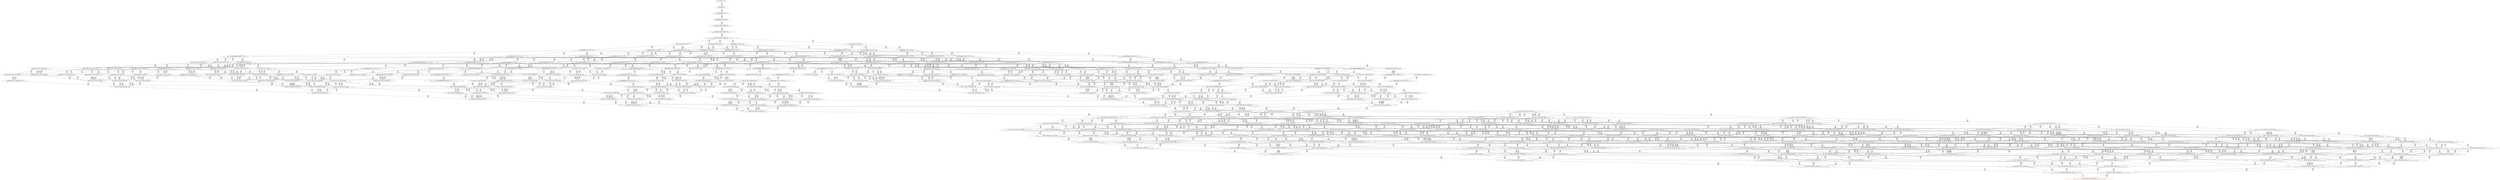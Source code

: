 digraph {
	S0[label="S0: [0, 0] [0, 0] [0, 0] [0, 0] \n{}{}"];
	S1[label="S1: [0, 0] [0, 0] [0, 0] [60, 75] \n{T0J0:60-75}{1}"];
	S2[label="S2: [60, 60] [60, 60] [60, 75] [124, 156] \n{T0J1:124-156}{1, 2}"];
	S3[label="S3: [60, 60] [60, 75] [121, 152] [124, 156] \n{T0J1:124-156, T0J2:121-152}{1, 2, 3}"];
	S4[label="S4: [60, 75] [71, 89] [121, 152] [124, 156] \n{T0J1:124-156, T0J2:121-152, T0J10:71-89}{1, 2, 3, 11}"];
	S5[label="S5: [71, 89] [121, 152] [124, 156] [139, 175] \n{T0J1:124-156, T0J2:121-152, T0J11:139-175}{1, 2, 3, 11, 12}"];
	S6[label="S6: [121, 152] [122, 153] [124, 156] [139, 175] \n{T0J1:124-156, T0J2:121-152, T0J11:139-175, T0J15:122-153}{1, 2, 3, 11, 12, 16}"];
	S7[label="S7: [122, 153] [124, 156] [139, 175] [177, 223] \n{T0J3:177-223}{1, 2, 3, 4, 11, 12, 16}"];
	S8[label="S8: [139, 151] [139, 153] [139, 153] [140, 156] \n{T0J12:140-153}{1, 2, 3, 11, 12, 13, 16}"];
	S9[label="S9: [122, 151] [124, 156] [139, 175] [161, 200] \n{T0J16:161-200}{1, 2, 3, 11, 12, 16, 17}"];
	S10[label="S10: [122, 153] [124, 156] [139, 175] [170, 213] \n{T0J20:170-213}{1, 2, 3, 11, 12, 16, 21}"];
	S11[label="S11: [124, 156] [139, 175] [163, 205] [177, 223] \n{T0J3:177-223, T0J6:163-205}{1, 2, 3, 4, 7, 11, 12, 16}"];
	S12[label="S12: [139, 153] [139, 156] [140, 175] [177, 223] \n{T0J3:177-223}{1, 2, 3, 4, 11, 12, 13, 16}"];
	S13[label="S13: [124, 156] [139, 175] [161, 200] [177, 223] \n{T0J3:177-223, T0J16:161-200}{1, 2, 3, 4, 11, 12, 16, 17}"];
	S14[label="S14: [124, 156] [139, 175] [170, 213] [177, 224] \n{T0J3:177-224, T0J20:170-213}{1, 2, 3, 4, 11, 12, 16, 21}"];
	S15[label="S15: [139, 153] [139, 153] [140, 156] [162, 180] \n{T0J13:162-180}{1, 2, 3, 11, 12, 13, 14, 16}"];
	S16[label="S16: [139, 153] [139, 156] [140, 175] [161, 200] \n{T0J16:161-200}{1, 2, 3, 11, 12, 13, 16, 17}"];
	S17[label="S17: [139, 153] [139, 156] [140, 175] [170, 213] \n{T0J20:170-213}{1, 2, 3, 11, 12, 13, 16, 21}"];
	S18[label="S18: [124, 156] [139, 175] [161, 200] [186, 232] \n{T0J16:161-200, T0J17:186-232}{1, 2, 3, 11, 12, 16, 17, 18}"];
	S19[label="S19: [124, 156] [139, 175] [161, 200] [170, 213] \n{T0J16:161-200, T0J20:170-213}{1, 2, 3, 11, 12, 16, 17, 21}"];
	S20[label="S20: [139, 175] [157, 198] [163, 205] [177, 223] \n{T0J3:177-223, T0J6:163-205, T0J7:157-198}{1, 2, 3, 4, 7, 8, 11, 12, 16}"];
	S21[label="S21: [139, 156] [140, 175] [163, 205] [177, 223] \n{T0J3:177-223, T0J6:163-205}{1, 2, 3, 4, 7, 11, 12, 13, 16}"];
	S22[label="S22: [139, 175] [161, 200] [163, 208] [177, 223] \n{T0J3:177-223, T0J6:163-208, T0J16:161-200}{1, 2, 3, 4, 7, 11, 12, 16, 17}"];
	S23[label="S23: [139, 175] [163, 208] [170, 213] [177, 224] \n{T0J3:177-224, T0J6:163-208, T0J20:170-213}{1, 2, 3, 4, 7, 11, 12, 16, 21}"];
	S24[label="S24: [139, 156] [140, 175] [162, 180] [177, 224] \n{T0J3:177-224, T0J13:162-180}{1, 2, 3, 4, 11, 12, 13, 14, 16}"];
	S25[label="S25: [139, 156] [140, 175] [161, 200] [177, 224] \n{T0J3:177-224, T0J16:161-200}{1, 2, 3, 4, 11, 12, 13, 16, 17}"];
	S26[label="S26: [139, 156] [140, 175] [170, 213] [177, 224] \n{T0J3:177-224, T0J20:170-213}{1, 2, 3, 4, 11, 12, 13, 16, 21}"];
	S27[label="S27: [139, 175] [161, 200] [177, 227] [186, 232] \n{T0J3:177-227, T0J16:161-200, T0J17:186-232}{1, 2, 3, 4, 11, 12, 16, 17, 18}"];
	S28[label="S28: [139, 175] [161, 200] [170, 213] [177, 227] \n{T0J3:177-227, T0J16:161-200, T0J20:170-213}{1, 2, 3, 4, 11, 12, 16, 17, 21}"];
	S29[label="S29: [139, 153] [140, 156] [162, 180] [162, 180] \n{T0J13:162-180, T0J14:162-180}{1, 2, 3, 11, 12, 13, 14, 15, 16}"];
	S30[label="S30: [139, 156] [140, 175] [161, 180] [162, 200] \n{T0J13:162-180, T0J16:161-200}{1, 2, 3, 11, 12, 13, 14, 16, 17}"];
	S31[label="S31: [139, 156] [140, 175] [162, 180] [170, 213] \n{T0J13:162-180, T0J20:170-213}{1, 2, 3, 11, 12, 13, 14, 16, 21}"];
	S32[label="S32: [139, 156] [140, 175] [161, 200] [186, 232] \n{T0J16:161-200, T0J17:186-232}{1, 2, 3, 11, 12, 13, 16, 17, 18}"];
	S33[label="S33: [139, 156] [140, 175] [161, 200] [170, 213] \n{T0J16:161-200, T0J20:170-213}{1, 2, 3, 11, 12, 13, 16, 17, 21}"];
	S34[label="S34: [139, 175] [161, 200] [169, 208] [186, 232] \n{T0J16:161-200, T0J17:186-232, T0J18:169-208}{1, 2, 3, 11, 12, 16, 17, 18, 19}"];
	S35[label="S35: [139, 175] [161, 200] [170, 213] [186, 232] \n{T0J16:161-200, T0J17:186-232, T0J20:170-213}{1, 2, 3, 11, 12, 16, 17, 18, 21}"];
	S36[label="S36: [140, 177] [157, 198] [163, 205] [177, 223] \n{T0J3:177-223}{1, 2, 3, 4, 7, 8, 11, 12, 13, 16}"];
	S37[label="S37: [157, 200] [163, 208] [172, 223] [177, 223] \n{T0J3:177-223}{1, 2, 3, 4, 7, 8, 11, 12, 16, 17}"];
	S38[label="S38: [157, 208] [163, 213] [172, 217] [177, 224] \n{T0J3:177-224, T0J7:157-217}{1, 2, 3, 4, 7, 8, 11, 12, 16, 21}"];
	S39[label="S39: [140, 175] [162, 180] [163, 208] [177, 224] \n{T0J3:177-224, T0J6:163-208, T0J13:162-180}{1, 2, 3, 4, 7, 11, 12, 13, 14, 16}"];
	S40[label="S40: [140, 175] [161, 200] [163, 208] [177, 224] \n{T0J3:177-224, T0J6:163-208, T0J16:161-200}{1, 2, 3, 4, 7, 11, 12, 13, 16, 17}"];
	S41[label="S41: [140, 175] [163, 208] [170, 213] [177, 224] \n{T0J3:177-224, T0J6:163-208, T0J20:170-213}{1, 2, 3, 4, 7, 11, 12, 13, 16, 21}"];
	S42[label="S42: [161, 200] [163, 227] [177, 227] [186, 232] \n{T0J3:177-227, T0J6:163-227, T0J17:186-232}{1, 2, 3, 4, 7, 11, 12, 16, 17, 18}"];
	S43[label="S43: [161, 200] [163, 213] [177, 227] [178, 227] \n{T0J3:177-227, T0J6:163-227}{1, 2, 3, 4, 7, 11, 12, 16, 17, 21}"];
	S44[label="S44: [140, 175] [162, 180] [162, 180] [177, 224] \n{T0J3:177-224, T0J13:162-180, T0J14:162-180}{1, 2, 3, 4, 11, 12, 13, 14, 15, 16}"];
	S45[label="S45: [140, 175] [161, 180] [162, 200] [177, 227] \n{T0J3:177-227, T0J13:162-180, T0J16:161-200}{1, 2, 3, 4, 11, 12, 13, 14, 16, 17}"];
	S46[label="S46: [140, 175] [162, 180] [170, 213] [177, 227] \n{T0J3:177-227, T0J13:162-180, T0J20:170-213}{1, 2, 3, 4, 11, 12, 13, 14, 16, 21}"];
	S47[label="S47: [140, 175] [161, 200] [177, 227] [186, 232] \n{T0J3:177-227, T0J16:161-200, T0J17:186-232}{1, 2, 3, 4, 11, 12, 13, 16, 17, 18}"];
	S48[label="S48: [140, 175] [161, 200] [170, 213] [177, 227] \n{T0J3:177-227, T0J16:161-200, T0J20:170-213}{1, 2, 3, 4, 11, 12, 13, 16, 17, 21}"];
	S49[label="S49: [161, 200] [169, 208] [184, 232] [186, 246] \n{T0J3:177-246, T0J17:186-232}{1, 2, 3, 4, 11, 12, 16, 17, 18, 19}"];
	S50[label="S50: [161, 200] [170, 213] [177, 232] [188, 246] \n{T0J3:177-246, T0J17:186-232}{1, 2, 3, 4, 11, 12, 16, 17, 18, 21}"];
	S51[label="S51: [140, 175] [161, 180] [162, 180] [162, 200] \n{T0J13:162-180, T0J14:162-180, T0J16:161-200}{1, 2, 3, 11, 12, 13, 14, 15, 16, 17}"];
	S52[label="S52: [140, 175] [162, 180] [162, 180] [170, 213] \n{T0J13:162-180, T0J14:162-180, T0J20:170-213}{1, 2, 3, 11, 12, 13, 14, 15, 16, 21}"];
	S53[label="S53: [140, 175] [161, 180] [162, 200] [186, 232] \n{T0J13:162-180, T0J16:161-200, T0J17:186-232}{1, 2, 3, 11, 12, 13, 14, 16, 17, 18}"];
	S54[label="S54: [140, 175] [161, 180] [162, 200] [170, 213] \n{T0J13:162-180, T0J16:161-200, T0J20:170-213}{1, 2, 3, 11, 12, 13, 14, 16, 17, 21}"];
	S55[label="S55: [140, 175] [161, 200] [169, 208] [186, 232] \n{T0J16:161-200, T0J17:186-232, T0J18:169-208}{1, 2, 3, 11, 12, 13, 16, 17, 18, 19}"];
	S56[label="S56: [140, 175] [161, 200] [170, 213] [186, 232] \n{T0J16:161-200, T0J17:186-232, T0J20:170-213}{1, 2, 3, 11, 12, 13, 16, 17, 18, 21}"];
	S57[label="S57: [161, 200] [169, 208] [186, 210] [186, 232] \n{T0J16:161-200, T0J17:186-232, T0J18:169-208, T0J19:186-210}{1, 2, 3, 11, 12, 16, 17, 18, 19, 20}"];
	S58[label="S58: [161, 200] [169, 208] [184, 213] [186, 232] \n{T0J16:161-200, T0J17:186-232, T0J18:169-208, T0J20:170-213}{1, 2, 3, 11, 12, 16, 17, 18, 19, 21}"];
	S59[label="S59: [157, 175] [163, 205] [177, 223] [211, 256] \n{T0J3:177-223}{1, 2, 3, 4, 7, 8, 9, 10, 11, 12, 16}"];
	S60[label="S60: [157, 198] [163, 208] [163, 217] [177, 224] \n{T0J3:177-224}{1, 2, 3, 4, 7, 8, 11, 12, 13, 14, 16}"];
	S61[label="S61: [157, 202] [163, 208] [172, 223] [177, 224] \n{}{1, 2, 3, 4, 7, 8, 11, 12, 13, 16, 17}"];
	S62[label="S62: [157, 210] [163, 213] [172, 217] [177, 224] \n{}{1, 2, 3, 4, 7, 8, 11, 12, 13, 16, 21}"];
	S63[label="S63: [163, 227] [172, 227] [177, 232] [194, 255] \n{}{1, 2, 3, 4, 7, 8, 11, 12, 16, 17, 18}"];
	S64[label="S64: [163, 213] [172, 227] [177, 227] [194, 242] \n{}{1, 2, 3, 4, 7, 8, 11, 12, 16, 17, 21}"];
	S65[label="S65: [162, 180] [162, 180] [163, 224] [177, 227] \n{T0J3:177-224, T0J6:163-227}{1, 2, 3, 4, 7, 11, 12, 13, 14, 15, 16}"];
	S66[label="S66: [161, 180] [162, 200] [163, 227] [177, 227] \n{T0J3:177-227, T0J6:163-227}{1, 2, 3, 4, 7, 11, 12, 13, 14, 16, 17}"];
	S67[label="S67: [162, 180] [163, 213] [170, 227] [177, 227] \n{T0J3:177-227, T0J6:163-227}{1, 2, 3, 4, 7, 11, 12, 13, 14, 16, 21}"];
	S68[label="S68: [161, 200] [163, 227] [177, 227] [186, 232] \n{T0J3:177-227, T0J6:163-227, T0J17:186-232}{1, 2, 3, 4, 7, 11, 12, 13, 16, 17, 18}"];
	S69[label="S69: [161, 200] [163, 213] [177, 227] [179, 227] \n{T0J3:177-227, T0J6:163-227}{1, 2, 3, 4, 7, 11, 12, 13, 16, 17, 21}"];
	S70[label="S70: [161, 180] [162, 180] [162, 200] [177, 246] \n{T0J3:177-246}{1, 2, 3, 4, 11, 12, 13, 14, 15, 16, 17}"];
	S71[label="S71: [162, 180] [162, 180] [170, 213] [177, 246] \n{T0J3:177-246}{1, 2, 3, 4, 11, 12, 13, 14, 15, 16, 21}"];
	S72[label="S72: [161, 180] [162, 200] [177, 232] [186, 246] \n{T0J3:177-246, T0J17:186-232}{1, 2, 3, 4, 11, 12, 13, 14, 16, 17, 18}"];
	S73[label="S73: [161, 180] [162, 200] [170, 213] [177, 246] \n{T0J3:177-246}{1, 2, 3, 4, 11, 12, 13, 14, 16, 17, 21}"];
	S74[label="S74: [161, 200] [169, 208] [185, 232] [186, 246] \n{T0J3:177-246, T0J17:186-232}{1, 2, 3, 4, 11, 12, 13, 16, 17, 18, 19}"];
	S75[label="S75: [161, 200] [170, 213] [177, 232] [189, 246] \n{T0J3:177-246, T0J17:186-232}{1, 2, 3, 4, 11, 12, 13, 16, 17, 18, 21}"];
	S76[label="S76: [169, 208] [184, 232] [186, 246] [202, 252] \n{T0J6:202-252}{1, 2, 3, 4, 7, 11, 12, 16, 17, 18, 19}"];
	S77[label="S77: [170, 213] [177, 232] [188, 246] [202, 252] \n{T0J6:202-252}{1, 2, 3, 4, 7, 11, 12, 16, 17, 18, 21}"];
	S78[label="S78: [161, 180] [162, 180] [162, 200] [186, 232] \n{T0J13:162-180, T0J14:162-180, T0J16:161-200, T0J17:186-232}{1, 2, 3, 11, 12, 13, 14, 15, 16, 17, 18}"];
	S79[label="S79: [161, 180] [162, 180] [162, 200] [170, 213] \n{T0J13:162-180, T0J14:162-180, T0J16:161-200, T0J20:170-213}{1, 2, 3, 11, 12, 13, 14, 15, 16, 17, 21}"];
	S80[label="S80: [161, 180] [162, 200] [169, 208] [186, 232] \n{T0J13:162-180, T0J16:161-200, T0J17:186-232, T0J18:169-208}{1, 2, 3, 11, 12, 13, 14, 16, 17, 18, 19}"];
	S81[label="S81: [161, 180] [162, 200] [170, 213] [186, 232] \n{T0J13:162-180, T0J16:161-200, T0J17:186-232, T0J20:170-213}{1, 2, 3, 11, 12, 13, 14, 16, 17, 18, 21}"];
	S82[label="S82: [161, 200] [169, 208] [186, 210] [187, 232] \n{T0J16:161-200, T0J17:186-232, T0J18:169-208, T0J19:187-210}{1, 2, 3, 11, 12, 13, 16, 17, 18, 19, 20}"];
	S83[label="S83: [161, 200] [169, 208] [185, 213] [186, 232] \n{T0J16:161-200, T0J17:186-232, T0J18:169-208, T0J20:170-213}{1, 2, 3, 11, 12, 13, 16, 17, 18, 19, 21}"];
	S84[label="S84: [169, 208] [186, 210] [186, 232] [217, 271] \n{T0J3:217-271}{1, 2, 3, 4, 11, 12, 16, 17, 18, 19, 20}"];
	S85[label="S85: [169, 208] [184, 213] [186, 232] [217, 271] \n{T0J3:217-271}{1, 2, 3, 4, 11, 12, 16, 17, 18, 19, 21}"];
	S86[label="S86: [177, 177] [177, 179] [177, 198] [178, 205] \n{T0J4:178-179}{1, 2, 3, 4, 5, 6, 7, 8, 11, 12, 13, 16}"];
	S87[label="S87: [177, 177] [177, 198] [177, 205] [226, 239] \n{T0J5:226-239}{1, 2, 3, 4, 5, 6, 7, 8, 11, 12, 13, 16}"];
	S88[label="S88: [157, 198] [163, 205] [177, 223] [211, 258] \n{T0J3:177-223}{1, 2, 3, 4, 7, 8, 9, 10, 11, 12, 13, 16}"];
	S89[label="S89: [177, 200] [177, 202] [177, 208] [178, 223] \n{T0J4:178-202}{1, 2, 3, 4, 5, 6, 7, 8, 11, 12, 16, 17}"];
	S90[label="S90: [177, 200] [177, 208] [177, 223] [226, 262] \n{T0J5:226-262}{1, 2, 3, 4, 5, 6, 7, 8, 11, 12, 16, 17}"];
	S91[label="S91: [163, 208] [172, 223] [177, 223] [211, 281] \n{}{1, 2, 3, 4, 7, 8, 9, 10, 11, 12, 16, 17}"];
	S92[label="S92: [177, 208] [177, 210] [177, 213] [178, 217] \n{T0J4:178-210}{1, 2, 3, 4, 5, 6, 7, 8, 11, 12, 16, 21}"];
	S93[label="S93: [177, 208] [177, 213] [177, 217] [226, 270] \n{T0J5:226-270}{1, 2, 3, 4, 5, 6, 7, 8, 11, 12, 16, 21}"];
	S94[label="S94: [163, 208] [172, 213] [177, 224] [211, 289] \n{}{1, 2, 3, 4, 7, 8, 9, 10, 11, 12, 16, 21}"];
	S95[label="S95: [177, 200] [177, 227] [178, 232] [186, 262] \n{}{1, 2, 3, 4, 5, 6, 7, 11, 12, 16, 17, 18}"];
	S96[label="S96: [177, 200] [177, 213] [178, 227] [178, 262] \n{}{1, 2, 3, 4, 5, 6, 7, 11, 12, 16, 17, 21}"];
	S97[label="S97: [177, 200] [178, 208] [184, 232] [186, 262] \n{}{1, 2, 3, 4, 5, 6, 11, 12, 16, 17, 18, 19}"];
	S98[label="S98: [177, 200] [177, 213] [178, 232] [188, 262] \n{}{1, 2, 3, 4, 5, 6, 11, 12, 16, 17, 18, 21}"];
	S99[label="S99: [162, 208] [163, 222] [177, 224] [180, 227] \n{}{1, 2, 3, 4, 7, 8, 11, 12, 13, 14, 15, 16}"];
	S100[label="S100: [162, 208] [163, 223] [177, 227] [180, 231] \n{}{1, 2, 3, 4, 7, 8, 11, 12, 13, 14, 16, 17}"];
	S101[label="S101: [163, 227] [172, 229] [177, 232] [194, 255] \n{}{1, 2, 3, 4, 7, 8, 11, 12, 13, 16, 17, 18}"];
	S102[label="S102: [163, 213] [170, 222] [177, 227] [180, 239] \n{}{1, 2, 3, 4, 7, 8, 11, 12, 13, 14, 16, 21}"];
	S103[label="S103: [163, 215] [172, 227] [177, 227] [194, 242] \n{}{1, 2, 3, 4, 7, 8, 11, 12, 13, 16, 17, 21}"];
	S104[label="S104: [172, 232] [177, 246] [194, 250] [202, 255] \n{}{1, 2, 3, 4, 7, 8, 11, 12, 16, 17, 18, 19}"];
	S105[label="S105: [172, 232] [177, 246] [194, 252] [203, 255] \n{}{1, 2, 3, 4, 7, 8, 11, 12, 16, 17, 18, 21}"];
	S106[label="S106: [162, 180] [162, 200] [177, 232] [202, 246] \n{T0J6:202-232}{1, 2, 3, 4, 7, 11, 12, 13, 14, 15, 16, 17}"];
	S107[label="S107: [162, 180] [170, 213] [177, 232] [203, 246] \n{T0J6:203-232}{1, 2, 3, 4, 7, 11, 12, 13, 14, 15, 16, 21}"];
	S108[label="S108: [162, 200] [177, 232] [186, 232] [202, 246] \n{T0J6:202-232, T0J17:186-232}{1, 2, 3, 4, 7, 11, 12, 13, 14, 16, 17, 18}"];
	S109[label="S109: [162, 200] [170, 213] [177, 232] [202, 246] \n{T0J6:202-232}{1, 2, 3, 4, 7, 11, 12, 13, 14, 16, 17, 21}"];
	S110[label="S110: [169, 208] [185, 232] [186, 246] [202, 252] \n{T0J6:202-252}{1, 2, 3, 4, 7, 11, 12, 13, 16, 17, 18, 19}"];
	S111[label="S111: [170, 213] [177, 232] [189, 246] [202, 252] \n{T0J6:202-252}{1, 2, 3, 4, 7, 11, 12, 13, 16, 17, 18, 21}"];
	S112[label="S112: [162, 180] [162, 200] [186, 232] [217, 251] \n{T0J3:217-251, T0J17:186-232}{1, 2, 3, 4, 11, 12, 13, 14, 15, 16, 17, 18}"];
	S113[label="S113: [162, 180] [162, 200] [170, 213] [217, 251] \n{T0J3:217-251}{1, 2, 3, 4, 11, 12, 13, 14, 15, 16, 17, 21}"];
	S114[label="S114: [162, 200] [169, 208] [186, 232] [217, 251] \n{T0J3:217-251, T0J17:186-232}{1, 2, 3, 4, 11, 12, 13, 14, 16, 17, 18, 19}"];
	S115[label="S115: [162, 200] [170, 213] [186, 232] [217, 251] \n{T0J3:217-251, T0J17:186-232}{1, 2, 3, 4, 11, 12, 13, 14, 16, 17, 18, 21}"];
	S116[label="S116: [169, 208] [186, 210] [187, 232] [217, 271] \n{T0J3:217-271}{1, 2, 3, 4, 11, 12, 13, 16, 17, 18, 19, 20}"];
	S117[label="S117: [169, 208] [185, 213] [186, 232] [217, 271] \n{T0J3:217-271}{1, 2, 3, 4, 11, 12, 13, 16, 17, 18, 19, 21}"];
	S118[label="S118: [186, 210] [186, 232] [210, 260] [217, 271] \n{T0J3:217-271, T0J6:210-260}{1, 2, 3, 4, 7, 11, 12, 16, 17, 18, 19, 20}"];
	S119[label="S119: [184, 213] [186, 232] [210, 260] [217, 271] \n{T0J3:217-271, T0J6:210-260}{1, 2, 3, 4, 7, 11, 12, 16, 17, 18, 19, 21}"];
	S120[label="S120: [177, 198] [177, 200] [177, 208] [178, 217] \n{T0J4:178-200}{1, 2, 3, 4, 5, 6, 7, 8, 11, 12, 13, 14, 16}"];
	S121[label="S121: [177, 198] [177, 208] [177, 217] [226, 260] \n{T0J5:226-260}{1, 2, 3, 4, 5, 6, 7, 8, 11, 12, 13, 14, 16}"];
	S122[label="S122: [163, 208] [163, 223] [177, 227] [211, 279] \n{}{1, 2, 3, 4, 7, 8, 9, 10, 11, 12, 13, 14, 16}"];
	S123[label="S123: [177, 204] [177, 208] [177, 223] [178, 224] \n{}{1, 2, 3, 4, 5, 6, 7, 8, 11, 12, 13, 16, 17}"];
	S124[label="S124: [177, 208] [177, 223] [177, 224] [226, 264] \n{T0J5:226-264}{1, 2, 3, 4, 5, 6, 7, 8, 11, 12, 13, 16, 17}"];
	S125[label="S125: [163, 210] [172, 223] [177, 224] [211, 283] \n{}{1, 2, 3, 4, 7, 8, 9, 10, 11, 12, 13, 16, 17}"];
	S126[label="S126: [177, 212] [177, 213] [177, 217] [178, 224] \n{}{1, 2, 3, 4, 5, 6, 7, 8, 11, 12, 13, 16, 21}"];
	S127[label="S127: [177, 213] [177, 217] [177, 224] [226, 272] \n{T0J5:226-272}{1, 2, 3, 4, 5, 6, 7, 8, 11, 12, 13, 16, 21}"];
	S128[label="S128: [163, 213] [172, 217] [177, 224] [211, 291] \n{}{1, 2, 3, 4, 7, 8, 9, 10, 11, 12, 13, 16, 21}"];
	S129[label="S129: [177, 227] [177, 232] [178, 255] [194, 289] \n{}{1, 2, 3, 4, 5, 6, 7, 8, 11, 12, 16, 17, 18}"];
	S130[label="S130: [172, 227] [177, 232] [194, 255] [217, 308] \n{}{1, 2, 3, 4, 7, 8, 9, 10, 11, 12, 16, 17, 18}"];
	S131[label="S131: [177, 227] [177, 227] [178, 242] [194, 275] \n{}{1, 2, 3, 4, 5, 6, 7, 8, 11, 12, 16, 17, 21}"];
	S132[label="S132: [172, 227] [177, 227] [194, 242] [211, 294] \n{}{1, 2, 3, 4, 7, 8, 9, 10, 11, 12, 16, 17, 21}"];
	S133[label="S133: [177, 180] [177, 180] [177, 227] [178, 242] \n{}{1, 2, 3, 4, 5, 6, 7, 11, 12, 13, 14, 15, 16}"];
	S134[label="S134: [177, 180] [177, 200] [177, 227] [178, 242] \n{}{1, 2, 3, 4, 5, 6, 7, 11, 12, 13, 14, 16, 17}"];
	S135[label="S135: [177, 180] [177, 213] [177, 227] [178, 242] \n{}{1, 2, 3, 4, 5, 6, 7, 11, 12, 13, 14, 16, 21}"];
	S136[label="S136: [177, 200] [177, 227] [178, 232] [186, 262] \n{}{1, 2, 3, 4, 5, 6, 7, 11, 12, 13, 16, 17, 18}"];
	S137[label="S137: [177, 200] [177, 213] [178, 227] [179, 262] \n{}{1, 2, 3, 4, 5, 6, 7, 11, 12, 13, 16, 17, 21}"];
	S138[label="S138: [177, 180] [177, 180] [177, 182] [178, 200] \n{T0J4:178-182}{1, 2, 3, 4, 5, 6, 11, 12, 13, 14, 15, 16, 17}"];
	S139[label="S139: [177, 180] [177, 180] [177, 200] [226, 242] \n{T0J5:226-242}{1, 2, 3, 4, 5, 6, 11, 12, 13, 14, 15, 16, 17}"];
	S140[label="S140: [177, 180] [177, 180] [177, 182] [178, 213] \n{T0J4:178-182}{1, 2, 3, 4, 5, 6, 11, 12, 13, 14, 15, 16, 21}"];
	S141[label="S141: [177, 180] [177, 180] [177, 213] [226, 242] \n{T0J5:226-242}{1, 2, 3, 4, 5, 6, 11, 12, 13, 14, 15, 16, 21}"];
	S142[label="S142: [177, 180] [177, 200] [178, 232] [186, 242] \n{T0J17:186-232}{1, 2, 3, 4, 5, 6, 11, 12, 13, 14, 16, 17, 18}"];
	S143[label="S143: [177, 180] [177, 182] [177, 200] [178, 213] \n{T0J4:178-182}{1, 2, 3, 4, 5, 6, 11, 12, 13, 14, 16, 17, 21}"];
	S144[label="S144: [177, 180] [177, 200] [177, 213] [226, 242] \n{T0J5:226-242}{1, 2, 3, 4, 5, 6, 11, 12, 13, 14, 16, 17, 21}"];
	S145[label="S145: [177, 200] [178, 208] [185, 232] [186, 262] \n{}{1, 2, 3, 4, 5, 6, 11, 12, 13, 16, 17, 18, 19}"];
	S146[label="S146: [177, 200] [177, 213] [178, 232] [189, 262] \n{}{1, 2, 3, 4, 5, 6, 11, 12, 13, 16, 17, 18, 21}"];
	S147[label="S147: [178, 232] [184, 246] [186, 252] [202, 270] \n{}{1, 2, 3, 4, 5, 6, 7, 11, 12, 16, 17, 18, 19}"];
	S148[label="S148: [177, 232] [178, 246] [188, 252] [202, 275] \n{}{1, 2, 3, 4, 5, 6, 7, 11, 12, 16, 17, 18, 21}"];
	S149[label="S149: [162, 223] [177, 227] [180, 232] [185, 257] \n{}{1, 2, 3, 4, 7, 8, 11, 12, 13, 14, 15, 16, 17}"];
	S150[label="S150: [163, 232] [177, 232] [180, 255] [194, 256] \n{}{1, 2, 3, 4, 7, 8, 11, 12, 13, 14, 16, 17, 18}"];
	S151[label="S151: [172, 234] [177, 246] [194, 250] [202, 255] \n{}{1, 2, 3, 4, 7, 8, 11, 12, 13, 16, 17, 18, 19}"];
	S152[label="S152: [170, 222] [177, 227] [180, 239] [186, 246] \n{}{1, 2, 3, 4, 7, 8, 11, 12, 13, 14, 15, 16, 21}"];
	S153[label="S153: [170, 227] [177, 232] [180, 242] [194, 246] \n{}{1, 2, 3, 4, 7, 8, 11, 12, 13, 14, 16, 17, 21}"];
	S154[label="S154: [172, 234] [177, 246] [194, 252] [203, 255] \n{}{1, 2, 3, 4, 7, 8, 11, 12, 13, 16, 17, 18, 21}"];
	S155[label="S155: [177, 233] [194, 252] [202, 260] [219, 271] \n{}{1, 2, 3, 4, 7, 8, 11, 12, 16, 17, 18, 19, 20}"];
	S156[label="S156: [177, 232] [194, 255] [203, 260] [217, 271] \n{}{1, 2, 3, 4, 7, 8, 11, 12, 16, 17, 18, 19, 21}"];
	S157[label="S157: [162, 200] [186, 232] [203, 232] [217, 251] \n{T0J3:217-251, T0J6:203-232, T0J17:186-232}{1, 2, 3, 4, 7, 11, 12, 13, 14, 15, 16, 17, 18}"];
	S158[label="S158: [162, 200] [170, 213] [203, 232] [217, 251] \n{T0J3:217-251, T0J6:203-232}{1, 2, 3, 4, 7, 11, 12, 13, 14, 15, 16, 17, 21}"];
	S159[label="S159: [169, 208] [186, 232] [203, 251] [217, 252] \n{T0J3:217-251, T0J6:203-252}{1, 2, 3, 4, 7, 11, 12, 13, 14, 16, 17, 18, 19}"];
	S160[label="S160: [170, 213] [186, 232] [203, 251] [217, 252] \n{T0J3:217-251, T0J6:203-252}{1, 2, 3, 4, 7, 11, 12, 13, 14, 16, 17, 18, 21}"];
	S161[label="S161: [186, 210] [187, 232] [210, 260] [217, 271] \n{T0J3:217-271, T0J6:210-260}{1, 2, 3, 4, 7, 11, 12, 13, 16, 17, 18, 19, 20}"];
	S162[label="S162: [185, 213] [186, 232] [210, 260] [217, 271] \n{T0J3:217-271, T0J6:210-260}{1, 2, 3, 4, 7, 11, 12, 13, 16, 17, 18, 19, 21}"];
	S163[label="S163: [177, 198] [177, 200] [178, 205] [211, 258] \n{T0J4:178-200}{1, 2, 3, 4, 5, 6, 7, 8, 9, 10, 11, 12, 13, 16}"];
	S164[label="S164: [177, 198] [177, 205] [211, 258] [226, 260] \n{T0J5:226-260}{1, 2, 3, 4, 5, 6, 7, 8, 9, 10, 11, 12, 13, 16}"];
	S165[label="S165: [177, 223] [177, 223] [178, 270] [211, 281] \n{}{1, 2, 3, 4, 5, 6, 7, 8, 9, 10, 11, 12, 16, 17}"];
	S166[label="S166: [177, 208] [177, 223] [226, 262] [231, 281] \n{T0J5:226-262}{1, 2, 3, 4, 5, 6, 7, 8, 9, 10, 11, 12, 16, 17}"];
	S167[label="S167: [177, 213] [177, 224] [178, 270] [211, 289] \n{}{1, 2, 3, 4, 5, 6, 7, 8, 9, 10, 11, 12, 16, 21}"];
	S168[label="S168: [177, 213] [177, 217] [226, 270] [231, 289] \n{T0J5:226-270}{1, 2, 3, 4, 5, 6, 7, 8, 9, 10, 11, 12, 16, 21}"];
	S169[label="S169: [177, 222] [177, 224] [178, 227] [180, 270] \n{}{1, 2, 3, 4, 5, 6, 7, 8, 11, 12, 13, 14, 15, 16}"];
	S170[label="S170: [163, 223] [177, 227] [180, 237] [211, 289] \n{}{1, 2, 3, 4, 7, 8, 9, 10, 11, 12, 13, 14, 15, 16}"];
	S171[label="S171: [177, 223] [177, 227] [178, 237] [180, 270] \n{}{1, 2, 3, 4, 5, 6, 7, 8, 11, 12, 13, 14, 16, 17}"];
	S172[label="S172: [163, 223] [177, 227] [180, 239] [211, 289] \n{}{1, 2, 3, 4, 7, 8, 9, 10, 11, 12, 13, 14, 16, 17}"];
	S173[label="S173: [177, 229] [177, 232] [178, 255] [194, 289] \n{}{1, 2, 3, 4, 5, 6, 7, 8, 11, 12, 13, 16, 17, 18}"];
	S174[label="S174: [172, 229] [177, 232] [194, 255] [217, 308] \n{}{1, 2, 3, 4, 7, 8, 9, 10, 11, 12, 13, 16, 17, 18}"];
	S175[label="S175: [177, 222] [177, 227] [178, 242] [180, 275] \n{}{1, 2, 3, 4, 5, 6, 7, 8, 11, 12, 13, 14, 16, 21}"];
	S176[label="S176: [170, 222] [177, 227] [180, 242] [211, 294] \n{}{1, 2, 3, 4, 7, 8, 9, 10, 11, 12, 13, 14, 16, 21}"];
	S177[label="S177: [177, 227] [177, 229] [178, 242] [194, 277] \n{}{1, 2, 3, 4, 5, 6, 7, 8, 11, 12, 13, 16, 17, 21}"];
	S178[label="S178: [172, 227] [177, 229] [194, 242] [211, 296] \n{}{1, 2, 3, 4, 7, 8, 9, 10, 11, 12, 13, 16, 17, 21}"];
	S179[label="S179: [177, 246] [178, 252] [194, 270] [202, 294] \n{}{1, 2, 3, 4, 5, 6, 7, 8, 11, 12, 16, 17, 18, 19}"];
	S180[label="S180: [177, 246] [194, 250] [202, 255] [217, 313] \n{}{1, 2, 3, 4, 7, 8, 9, 10, 11, 12, 16, 17, 18, 19}"];
	S181[label="S181: [177, 246] [178, 252] [194, 274] [203, 294] \n{}{1, 2, 3, 4, 5, 6, 7, 8, 11, 12, 16, 17, 18, 21}"];
	S182[label="S182: [177, 246] [194, 252] [203, 255] [226, 313] \n{}{1, 2, 3, 4, 7, 8, 9, 10, 11, 12, 16, 17, 18, 21}"];
	S183[label="S183: [177, 200] [177, 232] [178, 242] [202, 246] \n{T0J6:202-232}{1, 2, 3, 4, 5, 6, 7, 11, 12, 13, 14, 15, 16, 17}"];
	S184[label="S184: [177, 213] [177, 232] [178, 242] [203, 246] \n{T0J6:203-232}{1, 2, 3, 4, 5, 6, 7, 11, 12, 13, 14, 15, 16, 21}"];
	S185[label="S185: [177, 232] [178, 232] [186, 246] [202, 262] \n{T0J6:202-232}{1, 2, 3, 4, 5, 6, 7, 11, 12, 13, 14, 16, 17, 18}"];
	S186[label="S186: [177, 213] [177, 232] [178, 246] [202, 262] \n{T0J6:202-232}{1, 2, 3, 4, 5, 6, 7, 11, 12, 13, 14, 16, 17, 21}"];
	S187[label="S187: [178, 232] [185, 246] [186, 252] [202, 270] \n{}{1, 2, 3, 4, 5, 6, 7, 11, 12, 13, 16, 17, 18, 19}"];
	S188[label="S188: [177, 232] [178, 246] [189, 252] [202, 275] \n{}{1, 2, 3, 4, 5, 6, 7, 11, 12, 13, 16, 17, 18, 21}"];
	S189[label="S189: [177, 232] [180, 255] [185, 257] [194, 304] \n{}{1, 2, 3, 4, 7, 8, 11, 12, 13, 14, 15, 16, 17, 18}"];
	S190[label="S190: [177, 246] [180, 250] [194, 255] [202, 263] \n{}{1, 2, 3, 4, 7, 8, 11, 12, 13, 14, 16, 17, 18, 19}"];
	S191[label="S191: [177, 235] [194, 252] [202, 260] [219, 271] \n{}{1, 2, 3, 4, 7, 8, 11, 12, 13, 16, 17, 18, 19, 20}"];
	S192[label="S192: [170, 232] [180, 242] [186, 246] [194, 271] \n{}{1, 2, 3, 4, 7, 8, 11, 12, 13, 14, 15, 16, 17, 21}"];
	S193[label="S193: [177, 246] [180, 252] [194, 255] [203, 263] \n{}{1, 2, 3, 4, 7, 8, 11, 12, 13, 14, 16, 17, 18, 21}"];
	S194[label="S194: [177, 234] [194, 255] [203, 260] [217, 271] \n{}{1, 2, 3, 4, 7, 8, 11, 12, 13, 16, 17, 18, 19, 21}"];
	S195[label="S195: [177, 223] [177, 227] [178, 270] [211, 279] \n{}{1, 2, 3, 4, 5, 6, 7, 8, 9, 10, 11, 12, 13, 14, 16}"];
	S196[label="S196: [177, 208] [177, 217] [226, 260] [231, 279] \n{T0J5:226-260}{1, 2, 3, 4, 5, 6, 7, 8, 9, 10, 11, 12, 13, 14, 16}"];
	S197[label="S197: [177, 223] [177, 225] [178, 272] [211, 285] \n{}{1, 2, 3, 4, 5, 6, 7, 8, 9, 10, 11, 12, 13, 16, 17}"];
	S198[label="S198: [177, 223] [177, 224] [226, 264] [231, 289] \n{T0J5:226-264}{1, 2, 3, 4, 5, 6, 7, 8, 9, 10, 11, 12, 13, 16, 17}"];
	S199[label="S199: [177, 217] [177, 224] [178, 275] [211, 293] \n{}{1, 2, 3, 4, 5, 6, 7, 8, 9, 10, 11, 12, 13, 16, 21}"];
	S200[label="S200: [177, 217] [177, 224] [226, 272] [231, 294] \n{T0J5:226-272}{1, 2, 3, 4, 5, 6, 7, 8, 9, 10, 11, 12, 13, 16, 21}"];
	S201[label="S201: [177, 232] [178, 255] [194, 289] [217, 308] \n{}{1, 2, 3, 4, 5, 6, 7, 8, 9, 10, 11, 12, 16, 17, 18}"];
	S202[label="S202: [177, 227] [178, 242] [194, 289] [211, 308] \n{}{1, 2, 3, 4, 5, 6, 7, 8, 9, 10, 11, 12, 16, 17, 21}"];
	S203[label="S203: [177, 232] [178, 242] [180, 270] [185, 285] \n{}{1, 2, 3, 4, 5, 6, 7, 8, 11, 12, 13, 14, 15, 16, 17}"];
	S204[label="S204: [177, 227] [180, 239] [185, 272] [211, 304] \n{}{1, 2, 3, 4, 7, 8, 9, 10, 11, 12, 13, 14, 15, 16, 17}"];
	S205[label="S205: [177, 232] [178, 255] [180, 262] [194, 294] \n{}{1, 2, 3, 4, 5, 6, 7, 8, 11, 12, 13, 14, 16, 17, 18}"];
	S206[label="S206: [177, 232] [180, 255] [194, 258] [217, 313] \n{}{1, 2, 3, 4, 7, 8, 9, 10, 11, 12, 13, 14, 16, 17, 18}"];
	S207[label="S207: [177, 248] [178, 252] [194, 270] [202, 296] \n{}{1, 2, 3, 4, 5, 6, 7, 8, 11, 12, 13, 16, 17, 18, 19}"];
	S208[label="S208: [177, 248] [194, 250] [202, 255] [217, 315] \n{}{1, 2, 3, 4, 7, 8, 9, 10, 11, 12, 13, 16, 17, 18, 19}"];
	S209[label="S209: [177, 232] [178, 242] [180, 251] [186, 284] \n{}{1, 2, 3, 4, 5, 6, 7, 8, 11, 12, 13, 14, 15, 16, 21}"];
	S210[label="S210: [177, 227] [180, 242] [186, 251] [211, 303] \n{}{1, 2, 3, 4, 7, 8, 9, 10, 11, 12, 13, 14, 15, 16, 21}"];
	S211[label="S211: [177, 232] [178, 246] [180, 256] [194, 289] \n{}{1, 2, 3, 4, 5, 6, 7, 8, 11, 12, 13, 14, 16, 17, 21}"];
	S212[label="S212: [177, 232] [180, 242] [194, 256] [211, 308] \n{}{1, 2, 3, 4, 7, 8, 9, 10, 11, 12, 13, 14, 16, 17, 21}"];
	S213[label="S213: [177, 248] [178, 252] [194, 274] [203, 296] \n{}{1, 2, 3, 4, 5, 6, 7, 8, 11, 12, 13, 16, 17, 18, 21}"];
	S214[label="S214: [177, 248] [194, 252] [203, 255] [226, 315] \n{}{1, 2, 3, 4, 7, 8, 9, 10, 11, 12, 13, 16, 17, 18, 21}"];
	S215[label="S215: [178, 252] [194, 260] [202, 271] [219, 295] \n{}{1, 2, 3, 4, 5, 6, 7, 8, 11, 12, 16, 17, 18, 19, 20}"];
	S216[label="S216: [194, 252] [202, 260] [219, 271] [231, 314] \n{}{1, 2, 3, 4, 7, 8, 9, 10, 11, 12, 16, 17, 18, 19, 20}"];
	S217[label="S217: [178, 255] [194, 260] [203, 271] [217, 294] \n{}{1, 2, 3, 4, 5, 6, 7, 8, 11, 12, 16, 17, 18, 19, 21}"];
	S218[label="S218: [194, 255] [203, 260] [217, 271] [231, 313] \n{}{1, 2, 3, 4, 7, 8, 9, 10, 11, 12, 16, 17, 18, 19, 21}"];
	S219[label="S219: [180, 255] [185, 257] [194, 289] [202, 304] \n{}{1, 2, 3, 4, 7, 8, 11, 12, 13, 14, 15, 16, 17, 18, 19}"];
	S220[label="S220: [194, 252] [200, 260] [202, 264] [219, 271] \n{T0J13:200-264}{1, 2, 3, 4, 7, 8, 11, 12, 13, 14, 16, 17, 18, 19, 20}"];
	S221[label="S221: [180, 252] [186, 255] [194, 271] [203, 313] \n{}{1, 2, 3, 4, 7, 8, 11, 12, 13, 14, 15, 16, 17, 18, 21}"];
	S222[label="S222: [194, 255] [200, 260] [203, 263] [217, 271] \n{T0J13:200-263}{1, 2, 3, 4, 7, 8, 11, 12, 13, 14, 16, 17, 18, 19, 21}"];
	S223[label="S223: [177, 227] [178, 252] [180, 285] [211, 303] \n{}{1, 2, 3, 4, 5, 6, 7, 8, 9, 10, 11, 12, 13, 14, 15, 16}"];
	S224[label="S224: [177, 227] [178, 252] [180, 285] [211, 304] \n{}{1, 2, 3, 4, 5, 6, 7, 8, 9, 10, 11, 12, 13, 14, 16, 17}"];
	S225[label="S225: [177, 234] [178, 255] [194, 291] [217, 310] \n{}{1, 2, 3, 4, 5, 6, 7, 8, 9, 10, 11, 12, 13, 16, 17, 18}"];
	S226[label="S226: [177, 227] [178, 246] [180, 284] [211, 303] \n{}{1, 2, 3, 4, 5, 6, 7, 8, 9, 10, 11, 12, 13, 14, 16, 21}"];
	S227[label="S227: [177, 229] [178, 242] [194, 289] [211, 308] \n{}{1, 2, 3, 4, 5, 6, 7, 8, 9, 10, 11, 12, 13, 16, 17, 21}"];
	S228[label="S228: [178, 252] [194, 270] [202, 308] [217, 327] \n{}{1, 2, 3, 4, 5, 6, 7, 8, 9, 10, 11, 12, 16, 17, 18, 19}"];
	S229[label="S229: [178, 252] [194, 274] [203, 308] [226, 327] \n{}{1, 2, 3, 4, 5, 6, 7, 8, 9, 10, 11, 12, 16, 17, 18, 21}"];
	S230[label="S230: [178, 255] [180, 270] [185, 294] [194, 313] \n{}{1, 2, 3, 4, 5, 6, 7, 8, 11, 12, 13, 14, 15, 16, 17, 18}"];
	S231[label="S231: [180, 255] [185, 272] [194, 304] [217, 313] \n{}{1, 2, 3, 4, 7, 8, 9, 10, 11, 12, 13, 14, 15, 16, 17, 18}"];
	S232[label="S232: [178, 252] [180, 270] [194, 277] [202, 308] \n{}{1, 2, 3, 4, 5, 6, 7, 8, 11, 12, 13, 14, 16, 17, 18, 19}"];
	S233[label="S233: [180, 250] [194, 255] [202, 277] [217, 327] \n{}{1, 2, 3, 4, 7, 8, 9, 10, 11, 12, 13, 14, 16, 17, 18, 19}"];
	S234[label="S234: [178, 254] [194, 260] [202, 271] [219, 297] \n{}{1, 2, 3, 4, 5, 6, 7, 8, 11, 12, 13, 16, 17, 18, 19, 20}"];
	S235[label="S235: [194, 254] [202, 260] [219, 271] [231, 316] \n{}{1, 2, 3, 4, 7, 8, 9, 10, 11, 12, 13, 16, 17, 18, 19, 20}"];
	S236[label="S236: [178, 246] [180, 256] [186, 281] [194, 294] \n{}{1, 2, 3, 4, 5, 6, 7, 8, 11, 12, 13, 14, 15, 16, 17, 21}"];
	S237[label="S237: [180, 242] [186, 256] [194, 276] [211, 313] \n{}{1, 2, 3, 4, 7, 8, 9, 10, 11, 12, 13, 14, 15, 16, 17, 21}"];
	S238[label="S238: [178, 252] [180, 274] [194, 277] [203, 308] \n{}{1, 2, 3, 4, 5, 6, 7, 8, 11, 12, 13, 14, 16, 17, 18, 21}"];
	S239[label="S239: [180, 252] [194, 255] [203, 277] [226, 327] \n{}{1, 2, 3, 4, 7, 8, 9, 10, 11, 12, 13, 14, 16, 17, 18, 21}"];
	S240[label="S240: [178, 257] [194, 260] [203, 271] [217, 296] \n{}{1, 2, 3, 4, 5, 6, 7, 8, 11, 12, 13, 16, 17, 18, 19, 21}"];
	S241[label="S241: [194, 257] [203, 260] [217, 271] [231, 315] \n{}{1, 2, 3, 4, 7, 8, 9, 10, 11, 12, 13, 16, 17, 18, 19, 21}"];
	S242[label="S242: [185, 260] [194, 289] [202, 304] [219, 314] \n{}{1, 2, 3, 4, 7, 8, 11, 12, 13, 14, 15, 16, 17, 18, 19, 20}"];
	S243[label="S243: [186, 260] [194, 271] [203, 309] [217, 313] \n{}{1, 2, 3, 4, 7, 8, 11, 12, 13, 14, 15, 16, 17, 18, 19, 21}"];
	S244[label="S244: [178, 252] [180, 276] [185, 289] [211, 313] \n{}{1, 2, 3, 4, 5, 6, 7, 8, 9, 10, 11, 12, 13, 14, 15, 16, 17}"];
	S245[label="S245: [178, 255] [180, 263] [194, 294] [217, 313] \n{}{1, 2, 3, 4, 5, 6, 7, 8, 9, 10, 11, 12, 13, 14, 16, 17, 18}"];
	S246[label="S246: [178, 254] [194, 270] [202, 310] [217, 329] \n{}{1, 2, 3, 4, 5, 6, 7, 8, 9, 10, 11, 12, 13, 16, 17, 18, 19}"];
	S247[label="S247: [178, 246] [180, 256] [186, 289] [211, 313] \n{}{1, 2, 3, 4, 5, 6, 7, 8, 9, 10, 11, 12, 13, 14, 15, 16, 21}"];
	S248[label="S248: [178, 246] [180, 258] [194, 294] [211, 313] \n{}{1, 2, 3, 4, 5, 6, 7, 8, 9, 10, 11, 12, 13, 14, 16, 17, 21}"];
	S249[label="S249: [178, 254] [194, 274] [203, 310] [226, 329] \n{}{1, 2, 3, 4, 5, 6, 7, 8, 9, 10, 11, 12, 13, 16, 17, 18, 21}"];
	S250[label="S250: [194, 260] [202, 271] [219, 314] [231, 333] \n{}{1, 2, 3, 4, 5, 6, 7, 8, 9, 10, 11, 12, 16, 17, 18, 19, 20}"];
	S251[label="S251: [194, 260] [203, 271] [217, 313] [231, 336] \n{}{1, 2, 3, 4, 5, 6, 7, 8, 9, 10, 11, 12, 16, 17, 18, 19, 21}"];
	S252[label="S252: [180, 270] [185, 294] [194, 312] [202, 317] \n{}{1, 2, 3, 4, 5, 6, 7, 8, 11, 12, 13, 14, 15, 16, 17, 18, 19}"];
	S253[label="S253: [185, 272] [194, 304] [202, 312] [217, 336] \n{}{1, 2, 3, 4, 7, 8, 9, 10, 11, 12, 13, 14, 15, 16, 17, 18, 19}"];
	S254[label="S254: [194, 260] [200, 271] [202, 283] [219, 314] \n{}{1, 2, 3, 4, 5, 6, 7, 8, 11, 12, 13, 14, 16, 17, 18, 19, 20}"];
	S255[label="S255: [200, 260] [202, 271] [219, 283] [231, 333] \n{}{1, 2, 3, 4, 7, 8, 9, 10, 11, 12, 13, 14, 16, 17, 18, 19, 20}"];
	S256[label="S256: [180, 274] [186, 281] [194, 313] [203, 327] \n{}{1, 2, 3, 4, 5, 6, 7, 8, 11, 12, 13, 14, 15, 16, 17, 18, 21}"];
	S257[label="S257: [186, 256] [194, 277] [203, 313] [226, 333] \n{}{1, 2, 3, 4, 7, 8, 9, 10, 11, 12, 13, 14, 15, 16, 17, 18, 21}"];
	S258[label="S258: [194, 260] [200, 271] [203, 286] [217, 317] \n{}{1, 2, 3, 4, 5, 6, 7, 8, 11, 12, 13, 14, 16, 17, 18, 19, 21}"];
	S259[label="S259: [200, 260] [203, 271] [217, 286] [231, 336] \n{}{1, 2, 3, 4, 7, 8, 9, 10, 11, 12, 13, 14, 16, 17, 18, 19, 21}"];
	S260[label="S260: [194, 289] [202, 309] [217, 314] [233, 322] \n{}{1, 2, 3, 4, 7, 8, 11, 12, 13, 14, 15, 16, 17, 18, 19, 20, 21}"];
	S261[label="S261: [180, 276] [185, 304] [194, 313] [217, 336] \n{}{1, 2, 3, 4, 5, 6, 7, 8, 9, 10, 11, 12, 13, 14, 15, 16, 17, 18}"];
	S262[label="S262: [180, 270] [194, 283] [202, 312] [217, 333] \n{}{1, 2, 3, 4, 5, 6, 7, 8, 9, 10, 11, 12, 13, 14, 16, 17, 18, 19}"];
	S263[label="S263: [194, 262] [202, 271] [219, 316] [231, 335] \n{}{1, 2, 3, 4, 5, 6, 7, 8, 9, 10, 11, 12, 13, 16, 17, 18, 19, 20}"];
	S264[label="S264: [180, 258] [186, 289] [194, 304] [211, 327] \n{}{1, 2, 3, 4, 5, 6, 7, 8, 9, 10, 11, 12, 13, 14, 15, 16, 17, 21}"];
	S265[label="S265: [180, 274] [194, 283] [203, 314] [226, 333] \n{}{1, 2, 3, 4, 5, 6, 7, 8, 9, 10, 11, 12, 13, 14, 16, 17, 18, 21}"];
	S266[label="S266: [194, 262] [203, 271] [217, 315] [231, 338] \n{}{1, 2, 3, 4, 5, 6, 7, 8, 9, 10, 11, 12, 13, 16, 17, 18, 19, 21}"];
	S267[label="S267: [185, 294] [194, 312] [202, 317] [219, 329] \n{}{1, 2, 3, 4, 5, 6, 7, 8, 11, 12, 13, 14, 15, 16, 17, 18, 19, 20}"];
	S268[label="S268: [194, 304] [202, 312] [217, 329] [231, 341] \n{}{1, 2, 3, 4, 7, 8, 9, 10, 11, 12, 13, 14, 15, 16, 17, 18, 19, 20}"];
	S269[label="S269: [186, 281] [194, 313] [203, 327] [217, 330] \n{}{1, 2, 3, 4, 5, 6, 7, 8, 11, 12, 13, 14, 15, 16, 17, 18, 19, 21}"];
	S270[label="S270: [194, 277] [203, 313] [217, 313] [231, 341] \n{}{1, 2, 3, 4, 7, 8, 9, 10, 11, 12, 13, 14, 15, 16, 17, 18, 19, 21}"];
	S271[label="S271: [202, 309] [217, 314] [233, 322] [245, 334] \n{T0J21:245-334}{1, 2, 3, 4, 7, 8, 11, 12, 13, 14, 15, 16, 17, 18, 19, 20, 21, 22}"];
	S272[label="S272: [202, 309] [217, 314] [233, 322] [240, 328] \n{T0J26:240-328}{1, 2, 3, 4, 7, 8, 11, 12, 13, 14, 15, 16, 17, 18, 19, 20, 21, 27}"];
	S273[label="S273: [202, 309] [217, 314] [233, 322] [245, 334] \n{T0J27:245-334}{1, 2, 3, 4, 7, 8, 11, 12, 13, 14, 15, 16, 17, 18, 19, 20, 21, 28}"];
	S274[label="S274: [185, 304] [194, 313] [202, 334] [217, 351] \n{}{1, 2, 3, 4, 5, 6, 7, 8, 9, 10, 11, 12, 13, 14, 15, 16, 17, 18, 19}"];
	S275[label="S275: [200, 271] [202, 291] [219, 322] [231, 341] \n{}{1, 2, 3, 4, 5, 6, 7, 8, 9, 10, 11, 12, 13, 14, 16, 17, 18, 19, 20}"];
	S276[label="S276: [186, 289] [194, 313] [203, 327] [226, 355] \n{}{1, 2, 3, 4, 5, 6, 7, 8, 9, 10, 11, 12, 13, 14, 15, 16, 17, 18, 21}"];
	S277[label="S277: [200, 271] [203, 291] [217, 322] [231, 341] \n{}{1, 2, 3, 4, 5, 6, 7, 8, 9, 10, 11, 12, 13, 14, 16, 17, 18, 19, 21}"];
	S278[label="S278: [194, 313] [202, 327] [217, 330] [233, 351] \n{}{1, 2, 3, 4, 5, 6, 7, 8, 11, 12, 13, 14, 15, 16, 17, 18, 19, 20, 21}"];
	S279[label="S279: [202, 313] [217, 329] [231, 332] [241, 351] \n{}{1, 2, 3, 4, 7, 8, 9, 10, 11, 12, 13, 14, 15, 16, 17, 18, 19, 20, 21}"];
	S280[label="S280: [217, 310] [233, 314] [234, 322] [245, 334] \n{T0J22:234-310}{1, 2, 3, 4, 7, 8, 11, 12, 13, 14, 15, 16, 17, 18, 19, 20, 21, 22, 23}"];
	S281[label="S281: [217, 314] [233, 322] [240, 328] [248, 334] \n{}{1, 2, 3, 4, 7, 8, 11, 12, 13, 14, 15, 16, 17, 18, 19, 20, 21, 22, 27}"];
	S282[label="S282: [217, 314] [233, 322] [245, 334] [253, 334] \n{}{1, 2, 3, 4, 7, 8, 11, 12, 13, 14, 15, 16, 17, 18, 19, 20, 21, 22, 28}"];
	S283[label="S283: [217, 314] [233, 322] [240, 328] [248, 334] \n{}{1, 2, 3, 4, 7, 8, 11, 12, 13, 14, 15, 16, 17, 18, 19, 20, 21, 27, 28}"];
	S284[label="S284: [194, 313] [202, 334] [217, 351] [231, 375] \n{}{1, 2, 3, 4, 5, 6, 7, 8, 9, 10, 11, 12, 13, 14, 15, 16, 17, 18, 19, 20}"];
	S285[label="S285: [194, 313] [203, 327] [217, 346] [231, 362] \n{}{1, 2, 3, 4, 5, 6, 7, 8, 9, 10, 11, 12, 13, 14, 15, 16, 17, 18, 19, 21}"];
	S286[label="S286: [202, 327] [217, 330] [233, 337] [245, 371] \n{}{1, 2, 3, 4, 5, 6, 7, 8, 11, 12, 13, 14, 15, 16, 17, 18, 19, 20, 21, 22}"];
	S287[label="S287: [217, 329] [231, 332] [241, 334] [253, 351] \n{}{1, 2, 3, 4, 7, 8, 9, 10, 11, 12, 13, 14, 15, 16, 17, 18, 19, 20, 21, 22}"];
	S288[label="S288: [202, 327] [217, 330] [233, 331] [240, 371] \n{}{1, 2, 3, 4, 5, 6, 7, 8, 11, 12, 13, 14, 15, 16, 17, 18, 19, 20, 21, 27}"];
	S289[label="S289: [217, 328] [231, 329] [240, 332] [248, 351] \n{}{1, 2, 3, 4, 7, 8, 9, 10, 11, 12, 13, 14, 15, 16, 17, 18, 19, 20, 21, 27}"];
	S290[label="S290: [202, 327] [217, 330] [233, 337] [245, 371] \n{}{1, 2, 3, 4, 5, 6, 7, 8, 11, 12, 13, 14, 15, 16, 17, 18, 19, 20, 21, 28}"];
	S291[label="S291: [217, 329] [231, 332] [241, 334] [253, 351] \n{}{1, 2, 3, 4, 7, 8, 9, 10, 11, 12, 13, 14, 15, 16, 17, 18, 19, 20, 21, 28}"];
	S292[label="S292: [226, 292] [226, 327] [233, 330] [241, 351] \n{T0J24:241-292}{1, 2, 3, 4, 5, 6, 7, 8, 11, 12, 13, 14, 15, 16, 17, 18, 19, 20, 21, 25}"];
	S293[label="S293: [221, 278] [227, 329] [231, 332] [241, 351] \n{T0J25:227-278}{1, 2, 3, 4, 7, 8, 9, 10, 11, 12, 13, 14, 15, 16, 17, 18, 19, 20, 21, 26}"];
	S294[label="S294: [233, 308] [234, 314] [245, 322] [247, 334] \n{T0J23:247-308}{1, 2, 3, 4, 7, 8, 11, 12, 13, 14, 15, 16, 17, 18, 19, 20, 21, 22, 23, 24}"];
	S295[label="S295: [233, 314] [234, 322] [245, 328] [249, 334] \n{}{1, 2, 3, 4, 7, 8, 11, 12, 13, 14, 15, 16, 17, 18, 19, 20, 21, 22, 23, 27}"];
	S296[label="S296: [233, 314] [234, 322] [245, 334] [253, 334] \n{}{1, 2, 3, 4, 7, 8, 11, 12, 13, 14, 15, 16, 17, 18, 19, 20, 21, 22, 23, 28}"];
	S297[label="S297: [233, 322] [240, 328] [248, 334] [263, 334] \n{}{1, 2, 3, 4, 7, 8, 11, 12, 13, 14, 15, 16, 17, 18, 19, 20, 21, 22, 27, 28}"];
	S298[label="S298: [202, 334] [217, 351] [231, 375] [241, 394] \n{}{1, 2, 3, 4, 5, 6, 7, 8, 9, 10, 11, 12, 13, 14, 15, 16, 17, 18, 19, 20, 21}"];
	S299[label="S299: [217, 314] [233, 330] [234, 337] [245, 372] \n{}{1, 2, 3, 4, 5, 6, 7, 8, 11, 12, 13, 14, 15, 16, 17, 18, 19, 20, 21, 22, 23}"];
	S300[label="S300: [231, 314] [234, 332] [245, 334] [253, 351] \n{}{1, 2, 3, 4, 7, 8, 9, 10, 11, 12, 13, 14, 15, 16, 17, 18, 19, 20, 21, 22, 23}"];
	S301[label="S301: [217, 330] [233, 331] [240, 337] [248, 376] \n{}{1, 2, 3, 4, 5, 6, 7, 8, 11, 12, 13, 14, 15, 16, 17, 18, 19, 20, 21, 22, 27}"];
	S302[label="S302: [231, 329] [240, 332] [248, 334] [263, 351] \n{}{1, 2, 3, 4, 7, 8, 9, 10, 11, 12, 13, 14, 15, 16, 17, 18, 19, 20, 21, 22, 27}"];
	S303[label="S303: [217, 330] [233, 337] [245, 337] [253, 376] \n{}{1, 2, 3, 4, 5, 6, 7, 8, 11, 12, 13, 14, 15, 16, 17, 18, 19, 20, 21, 22, 28}"];
	S304[label="S304: [231, 332] [241, 334] [253, 334] [268, 351] \n{}{1, 2, 3, 4, 7, 8, 9, 10, 11, 12, 13, 14, 15, 16, 17, 18, 19, 20, 21, 22, 28}"];
	S305[label="S305: [217, 330] [233, 331] [240, 337] [248, 376] \n{}{1, 2, 3, 4, 5, 6, 7, 8, 11, 12, 13, 14, 15, 16, 17, 18, 19, 20, 21, 27, 28}"];
	S306[label="S306: [231, 329] [240, 332] [248, 334] [263, 351] \n{}{1, 2, 3, 4, 7, 8, 9, 10, 11, 12, 13, 14, 15, 16, 17, 18, 19, 20, 21, 27, 28}"];
	S307[label="S307: [226, 327] [233, 330] [241, 337] [245, 371] \n{}{1, 2, 3, 4, 5, 6, 7, 8, 11, 12, 13, 14, 15, 16, 17, 18, 19, 20, 21, 22, 25}"];
	S308[label="S308: [227, 329] [231, 332] [241, 334] [253, 351] \n{}{1, 2, 3, 4, 7, 8, 9, 10, 11, 12, 13, 14, 15, 16, 17, 18, 19, 20, 21, 22, 26}"];
	S309[label="S309: [226, 327] [233, 330] [240, 331] [241, 371] \n{}{1, 2, 3, 4, 5, 6, 7, 8, 11, 12, 13, 14, 15, 16, 17, 18, 19, 20, 21, 25, 27}"];
	S310[label="S310: [227, 328] [231, 329] [240, 332] [248, 351] \n{}{1, 2, 3, 4, 7, 8, 9, 10, 11, 12, 13, 14, 15, 16, 17, 18, 19, 20, 21, 26, 27}"];
	S311[label="S311: [226, 327] [233, 330] [241, 337] [245, 371] \n{}{1, 2, 3, 4, 5, 6, 7, 8, 11, 12, 13, 14, 15, 16, 17, 18, 19, 20, 21, 25, 28}"];
	S312[label="S312: [227, 329] [231, 332] [241, 334] [253, 351] \n{}{1, 2, 3, 4, 7, 8, 9, 10, 11, 12, 13, 14, 15, 16, 17, 18, 19, 20, 21, 26, 28}"];
	S313[label="S313: [234, 314] [245, 322] [247, 328] [263, 334] \n{}{1, 2, 3, 4, 7, 8, 11, 12, 13, 14, 15, 16, 17, 18, 19, 20, 21, 22, 23, 24, 27}"];
	S314[label="S314: [234, 314] [245, 322] [247, 334] [263, 334] \n{}{1, 2, 3, 4, 7, 8, 11, 12, 13, 14, 15, 16, 17, 18, 19, 20, 21, 22, 23, 24, 28}"];
	S315[label="S315: [247, 286] [247, 314] [247, 322] [259, 334] \n{T0J28:259-286}{1, 2, 3, 4, 7, 8, 11, 12, 13, 14, 15, 16, 17, 18, 19, 20, 21, 22, 23, 24, 29}"];
	S316[label="S316: [234, 322] [245, 328] [249, 334] [265, 334] \n{}{1, 2, 3, 4, 7, 8, 11, 12, 13, 14, 15, 16, 17, 18, 19, 20, 21, 22, 23, 27, 28}"];
	S317[label="S317: [217, 351] [231, 375] [241, 394] [253, 408] \n{}{1, 2, 3, 4, 5, 6, 7, 8, 9, 10, 11, 12, 13, 14, 15, 16, 17, 18, 19, 20, 21, 22}"];
	S318[label="S318: [217, 351] [231, 375] [240, 392] [248, 408] \n{}{1, 2, 3, 4, 5, 6, 7, 8, 9, 10, 11, 12, 13, 14, 15, 16, 17, 18, 19, 20, 21, 27}"];
	S319[label="S319: [217, 351] [231, 366] [241, 375] [253, 408] \n{}{1, 2, 3, 4, 5, 6, 7, 8, 9, 10, 11, 12, 13, 14, 15, 16, 17, 18, 19, 20, 21, 28}"];
	S320[label="S320: [226, 351] [231, 353] [241, 375] [241, 394] \n{}{1, 2, 3, 4, 5, 6, 7, 8, 9, 10, 11, 12, 13, 14, 15, 16, 17, 18, 19, 20, 21, 25}"];
	S321[label="S321: [221, 342] [227, 351] [231, 375] [241, 394] \n{}{1, 2, 3, 4, 5, 6, 7, 8, 9, 10, 11, 12, 13, 14, 15, 16, 17, 18, 19, 20, 21, 26}"];
	S322[label="S322: [233, 314] [234, 330] [245, 337] [247, 372] \n{}{1, 2, 3, 4, 5, 6, 7, 8, 11, 12, 13, 14, 15, 16, 17, 18, 19, 20, 21, 22, 23, 24}"];
	S323[label="S323: [234, 314] [245, 332] [247, 334] [261, 351] \n{}{1, 2, 3, 4, 7, 8, 9, 10, 11, 12, 13, 14, 15, 16, 17, 18, 19, 20, 21, 22, 23, 24}"];
	S324[label="S324: [233, 330] [234, 331] [245, 337] [249, 376] \n{}{1, 2, 3, 4, 5, 6, 7, 8, 11, 12, 13, 14, 15, 16, 17, 18, 19, 20, 21, 22, 23, 27}"];
	S325[label="S325: [234, 328] [245, 332] [249, 334] [263, 351] \n{}{1, 2, 3, 4, 7, 8, 9, 10, 11, 12, 13, 14, 15, 16, 17, 18, 19, 20, 21, 22, 23, 27}"];
	S326[label="S326: [233, 330] [234, 337] [245, 337] [253, 376] \n{}{1, 2, 3, 4, 5, 6, 7, 8, 11, 12, 13, 14, 15, 16, 17, 18, 19, 20, 21, 22, 23, 28}"];
	S327[label="S327: [234, 332] [245, 334] [253, 334] [268, 351] \n{}{1, 2, 3, 4, 7, 8, 9, 10, 11, 12, 13, 14, 15, 16, 17, 18, 19, 20, 21, 22, 23, 28}"];
	S328[label="S328: [233, 331] [240, 337] [248, 337] [263, 384] \n{}{1, 2, 3, 4, 5, 6, 7, 8, 11, 12, 13, 14, 15, 16, 17, 18, 19, 20, 21, 22, 27, 28}"];
	S329[label="S329: [240, 332] [248, 334] [263, 334] [277, 351] \n{}{1, 2, 3, 4, 7, 8, 9, 10, 11, 12, 13, 14, 15, 16, 17, 18, 19, 20, 21, 22, 27, 28}"];
	S330[label="S330: [233, 313] [234, 330] [241, 337] [245, 372] \n{}{1, 2, 3, 4, 5, 6, 7, 8, 11, 12, 13, 14, 15, 16, 17, 18, 19, 20, 21, 22, 23, 25}"];
	S331[label="S331: [231, 310] [237, 332] [245, 334] [253, 351] \n{}{1, 2, 3, 4, 7, 8, 9, 10, 11, 12, 13, 14, 15, 16, 17, 18, 19, 20, 21, 22, 23, 26}"];
	S332[label="S332: [233, 330] [240, 331] [241, 337] [248, 376] \n{}{1, 2, 3, 4, 5, 6, 7, 8, 11, 12, 13, 14, 15, 16, 17, 18, 19, 20, 21, 22, 25, 27}"];
	S333[label="S333: [231, 329] [240, 332] [248, 334] [263, 351] \n{}{1, 2, 3, 4, 7, 8, 9, 10, 11, 12, 13, 14, 15, 16, 17, 18, 19, 20, 21, 22, 26, 27}"];
	S334[label="S334: [233, 330] [241, 337] [245, 337] [253, 376] \n{}{1, 2, 3, 4, 5, 6, 7, 8, 11, 12, 13, 14, 15, 16, 17, 18, 19, 20, 21, 22, 25, 28}"];
	S335[label="S335: [231, 332] [241, 334] [253, 334] [268, 351] \n{}{1, 2, 3, 4, 7, 8, 9, 10, 11, 12, 13, 14, 15, 16, 17, 18, 19, 20, 21, 22, 26, 28}"];
	S336[label="S336: [233, 330] [240, 331] [241, 337] [248, 376] \n{}{1, 2, 3, 4, 5, 6, 7, 8, 11, 12, 13, 14, 15, 16, 17, 18, 19, 20, 21, 25, 27, 28}"];
	S337[label="S337: [231, 329] [240, 332] [248, 334] [263, 351] \n{}{1, 2, 3, 4, 7, 8, 9, 10, 11, 12, 13, 14, 15, 16, 17, 18, 19, 20, 21, 26, 27, 28}"];
	S338[label="S338: [245, 322] [247, 328] [263, 334] [265, 334] \n{}{1, 2, 3, 4, 7, 8, 11, 12, 13, 14, 15, 16, 17, 18, 19, 20, 21, 22, 23, 24, 27, 28}"];
	S339[label="S339: [247, 314] [247, 322] [259, 328] [263, 334] \n{}{1, 2, 3, 4, 7, 8, 11, 12, 13, 14, 15, 16, 17, 18, 19, 20, 21, 22, 23, 24, 27, 29}"];
	S340[label="S340: [247, 314] [247, 322] [259, 334] [263, 334] \n{}{1, 2, 3, 4, 7, 8, 11, 12, 13, 14, 15, 16, 17, 18, 19, 20, 21, 22, 23, 24, 28, 29}"];
	S341[label="S341: [231, 375] [234, 391] [245, 394] [253, 408] \n{}{1, 2, 3, 4, 5, 6, 7, 8, 9, 10, 11, 12, 13, 14, 15, 16, 17, 18, 19, 20, 21, 22, 23}"];
	S342[label="S342: [231, 375] [240, 394] [248, 408] [263, 436] \n{}{1, 2, 3, 4, 5, 6, 7, 8, 9, 10, 11, 12, 13, 14, 15, 16, 17, 18, 19, 20, 21, 22, 27}"];
	S343[label="S343: [231, 366] [241, 375] [253, 408] [268, 415] \n{}{1, 2, 3, 4, 5, 6, 7, 8, 9, 10, 11, 12, 13, 14, 15, 16, 17, 18, 19, 20, 21, 22, 28}"];
	S344[label="S344: [231, 375] [240, 392] [248, 408] [263, 436] \n{}{1, 2, 3, 4, 5, 6, 7, 8, 9, 10, 11, 12, 13, 14, 15, 16, 17, 18, 19, 20, 21, 27, 28}"];
	S345[label="S345: [231, 370] [241, 375] [241, 394] [253, 415] \n{}{1, 2, 3, 4, 5, 6, 7, 8, 9, 10, 11, 12, 13, 14, 15, 16, 17, 18, 19, 20, 21, 22, 25}"];
	S346[label="S346: [227, 359] [231, 375] [241, 394] [253, 408] \n{}{1, 2, 3, 4, 5, 6, 7, 8, 9, 10, 11, 12, 13, 14, 15, 16, 17, 18, 19, 20, 21, 22, 26}"];
	S347[label="S347: [231, 375] [240, 391] [241, 394] [248, 409] \n{}{1, 2, 3, 4, 5, 6, 7, 8, 9, 10, 11, 12, 13, 14, 15, 16, 17, 18, 19, 20, 21, 25, 27}"];
	S348[label="S348: [227, 375] [231, 380] [240, 394] [248, 408] \n{}{1, 2, 3, 4, 5, 6, 7, 8, 9, 10, 11, 12, 13, 14, 15, 16, 17, 18, 19, 20, 21, 26, 27}"];
	S349[label="S349: [231, 366] [241, 370] [241, 375] [253, 408] \n{}{1, 2, 3, 4, 5, 6, 7, 8, 9, 10, 11, 12, 13, 14, 15, 16, 17, 18, 19, 20, 21, 25, 28}"];
	S350[label="S350: [227, 359] [231, 366] [241, 375] [253, 408] \n{}{1, 2, 3, 4, 5, 6, 7, 8, 9, 10, 11, 12, 13, 14, 15, 16, 17, 18, 19, 20, 21, 26, 28}"];
	S351[label="S351: [234, 330] [245, 331] [247, 337] [263, 376] \n{}{1, 2, 3, 4, 5, 6, 7, 8, 11, 12, 13, 14, 15, 16, 17, 18, 19, 20, 21, 22, 23, 24, 27}"];
	S352[label="S352: [245, 328] [247, 332] [261, 334] [264, 351] \n{}{1, 2, 3, 4, 7, 8, 9, 10, 11, 12, 13, 14, 15, 16, 17, 18, 19, 20, 21, 22, 23, 24, 27}"];
	S353[label="S353: [234, 330] [245, 337] [247, 337] [263, 376] \n{}{1, 2, 3, 4, 5, 6, 7, 8, 11, 12, 13, 14, 15, 16, 17, 18, 19, 20, 21, 22, 23, 24, 28}"];
	S354[label="S354: [245, 332] [247, 334] [261, 334] [268, 351] \n{}{1, 2, 3, 4, 7, 8, 9, 10, 11, 12, 13, 14, 15, 16, 17, 18, 19, 20, 21, 22, 23, 24, 28}"];
	S355[label="S355: [247, 314] [247, 330] [247, 337] [259, 372] \n{}{1, 2, 3, 4, 5, 6, 7, 8, 11, 12, 13, 14, 15, 16, 17, 18, 19, 20, 21, 22, 23, 24, 29}"];
	S356[label="S356: [247, 314] [247, 332] [259, 334] [261, 351] \n{}{1, 2, 3, 4, 7, 8, 9, 10, 11, 12, 13, 14, 15, 16, 17, 18, 19, 20, 21, 22, 23, 24, 29}"];
	S357[label="S357: [234, 331] [245, 337] [249, 337] [265, 384] \n{}{1, 2, 3, 4, 5, 6, 7, 8, 11, 12, 13, 14, 15, 16, 17, 18, 19, 20, 21, 22, 23, 27, 28}"];
	S358[label="S358: [245, 332] [249, 334] [263, 334] [277, 351] \n{}{1, 2, 3, 4, 7, 8, 9, 10, 11, 12, 13, 14, 15, 16, 17, 18, 19, 20, 21, 22, 23, 27, 28}"];
	S359[label="S359: [227, 353] [231, 361] [241, 375] [241, 394] \n{}{1, 2, 3, 4, 5, 6, 7, 8, 9, 10, 11, 12, 13, 14, 15, 16, 17, 18, 19, 20, 21, 25, 26}"];
	S360[label="S360: [234, 311] [241, 330] [245, 337] [248, 372] \n{}{1, 2, 3, 4, 5, 6, 7, 8, 11, 12, 13, 14, 15, 16, 17, 18, 19, 20, 21, 22, 23, 24, 25}"];
	S361[label="S361: [237, 308] [245, 332] [247, 334] [261, 351] \n{}{1, 2, 3, 4, 7, 8, 9, 10, 11, 12, 13, 14, 15, 16, 17, 18, 19, 20, 21, 22, 23, 24, 26}"];
	S362[label="S362: [234, 330] [241, 331] [245, 337] [249, 376] \n{}{1, 2, 3, 4, 5, 6, 7, 8, 11, 12, 13, 14, 15, 16, 17, 18, 19, 20, 21, 22, 23, 25, 27}"];
	S363[label="S363: [237, 328] [245, 332] [249, 334] [263, 351] \n{}{1, 2, 3, 4, 7, 8, 9, 10, 11, 12, 13, 14, 15, 16, 17, 18, 19, 20, 21, 22, 23, 26, 27}"];
	S364[label="S364: [234, 330] [241, 337] [245, 337] [253, 376] \n{}{1, 2, 3, 4, 5, 6, 7, 8, 11, 12, 13, 14, 15, 16, 17, 18, 19, 20, 21, 22, 23, 25, 28}"];
	S365[label="S365: [237, 332] [245, 334] [253, 334] [268, 351] \n{}{1, 2, 3, 4, 7, 8, 9, 10, 11, 12, 13, 14, 15, 16, 17, 18, 19, 20, 21, 22, 23, 26, 28}"];
	S366[label="S366: [240, 331] [241, 337] [248, 337] [263, 384] \n{}{1, 2, 3, 4, 5, 6, 7, 8, 11, 12, 13, 14, 15, 16, 17, 18, 19, 20, 21, 22, 25, 27, 28}"];
	S367[label="S367: [240, 332] [248, 334] [263, 334] [277, 351] \n{}{1, 2, 3, 4, 7, 8, 9, 10, 11, 12, 13, 14, 15, 16, 17, 18, 19, 20, 21, 22, 26, 27, 28}"];
	S368[label="S368: [247, 322] [259, 328] [263, 334] [265, 334] \n{}{1, 2, 3, 4, 7, 8, 11, 12, 13, 14, 15, 16, 17, 18, 19, 20, 21, 22, 23, 24, 27, 28, 29}"];
	S369[label="S369: [234, 391] [245, 394] [247, 408] [261, 413] \n{}{1, 2, 3, 4, 5, 6, 7, 8, 9, 10, 11, 12, 13, 14, 15, 16, 17, 18, 19, 20, 21, 22, 23, 24}"];
	S370[label="S370: [234, 394] [245, 408] [249, 415] [263, 436] \n{}{1, 2, 3, 4, 5, 6, 7, 8, 9, 10, 11, 12, 13, 14, 15, 16, 17, 18, 19, 20, 21, 22, 23, 27}"];
	S371[label="S371: [234, 375] [245, 406] [253, 408] [268, 415] \n{}{1, 2, 3, 4, 5, 6, 7, 8, 9, 10, 11, 12, 13, 14, 15, 16, 17, 18, 19, 20, 21, 22, 23, 28}"];
	S372[label="S372: [240, 394] [248, 408] [263, 436] [277, 439] \n{}{1, 2, 3, 4, 5, 6, 7, 8, 9, 10, 11, 12, 13, 14, 15, 16, 17, 18, 19, 20, 21, 22, 27, 28}"];
	S373[label="S373: [234, 391] [241, 394] [245, 410] [253, 415] \n{}{1, 2, 3, 4, 5, 6, 7, 8, 9, 10, 11, 12, 13, 14, 15, 16, 17, 18, 19, 20, 21, 22, 23, 25}"];
	S374[label="S374: [231, 382] [237, 394] [245, 399] [253, 408] \n{}{1, 2, 3, 4, 5, 6, 7, 8, 9, 10, 11, 12, 13, 14, 15, 16, 17, 18, 19, 20, 21, 22, 23, 26}"];
	S375[label="S375: [240, 393] [241, 394] [248, 415] [263, 439] \n{}{1, 2, 3, 4, 5, 6, 7, 8, 9, 10, 11, 12, 13, 14, 15, 16, 17, 18, 19, 20, 21, 22, 25, 27}"];
	S376[label="S376: [231, 382] [240, 394] [248, 408] [263, 439] \n{}{1, 2, 3, 4, 5, 6, 7, 8, 9, 10, 11, 12, 13, 14, 15, 16, 17, 18, 19, 20, 21, 22, 26, 27}"];
	S377[label="S377: [241, 375] [241, 385] [253, 408] [268, 430] \n{}{1, 2, 3, 4, 5, 6, 7, 8, 9, 10, 11, 12, 13, 14, 15, 16, 17, 18, 19, 20, 21, 22, 25, 28}"];
	S378[label="S378: [231, 374] [241, 375] [253, 408] [268, 423] \n{}{1, 2, 3, 4, 5, 6, 7, 8, 9, 10, 11, 12, 13, 14, 15, 16, 17, 18, 19, 20, 21, 22, 26, 28}"];
	S379[label="S379: [240, 392] [241, 394] [248, 409] [263, 438] \n{}{1, 2, 3, 4, 5, 6, 7, 8, 9, 10, 11, 12, 13, 14, 15, 16, 17, 18, 19, 20, 21, 25, 27, 28}"];
	S380[label="S380: [231, 382] [240, 394] [248, 408] [263, 438] \n{}{1, 2, 3, 4, 5, 6, 7, 8, 9, 10, 11, 12, 13, 14, 15, 16, 17, 18, 19, 20, 21, 26, 27, 28}"];
	S381[label="S381: [245, 331] [247, 337] [263, 337] [265, 384] \n{}{1, 2, 3, 4, 5, 6, 7, 8, 11, 12, 13, 14, 15, 16, 17, 18, 19, 20, 21, 22, 23, 24, 27, 28}"];
	S382[label="S382: [247, 332] [261, 334] [264, 334] [277, 351] \n{}{1, 2, 3, 4, 7, 8, 9, 10, 11, 12, 13, 14, 15, 16, 17, 18, 19, 20, 21, 22, 23, 24, 27, 28}"];
	S383[label="S383: [247, 330] [247, 331] [259, 337] [263, 376] \n{}{1, 2, 3, 4, 5, 6, 7, 8, 11, 12, 13, 14, 15, 16, 17, 18, 19, 20, 21, 22, 23, 24, 27, 29}"];
	S384[label="S384: [247, 328] [259, 332] [261, 334] [264, 351] \n{}{1, 2, 3, 4, 7, 8, 9, 10, 11, 12, 13, 14, 15, 16, 17, 18, 19, 20, 21, 22, 23, 24, 27, 29}"];
	S385[label="S385: [247, 330] [247, 337] [259, 337] [263, 376] \n{}{1, 2, 3, 4, 5, 6, 7, 8, 11, 12, 13, 14, 15, 16, 17, 18, 19, 20, 21, 22, 23, 24, 28, 29}"];
	S386[label="S386: [247, 332] [259, 334] [261, 334] [268, 351] \n{}{1, 2, 3, 4, 7, 8, 9, 10, 11, 12, 13, 14, 15, 16, 17, 18, 19, 20, 21, 22, 23, 24, 28, 29}"];
	S387[label="S387: [231, 375] [241, 378] [241, 394] [253, 417] \n{}{1, 2, 3, 4, 5, 6, 7, 8, 9, 10, 11, 12, 13, 14, 15, 16, 17, 18, 19, 20, 21, 22, 25, 26}"];
	S388[label="S388: [231, 382] [240, 393] [241, 394] [248, 411] \n{}{1, 2, 3, 4, 5, 6, 7, 8, 9, 10, 11, 12, 13, 14, 15, 16, 17, 18, 19, 20, 21, 25, 26, 27}"];
	S389[label="S389: [231, 370] [241, 375] [241, 378] [253, 408] \n{}{1, 2, 3, 4, 5, 6, 7, 8, 9, 10, 11, 12, 13, 14, 15, 16, 17, 18, 19, 20, 21, 25, 26, 28}"];
	S390[label="S390: [241, 330] [245, 331] [248, 337] [263, 376] \n{}{1, 2, 3, 4, 5, 6, 7, 8, 11, 12, 13, 14, 15, 16, 17, 18, 19, 20, 21, 22, 23, 24, 25, 27}"];
	S391[label="S391: [245, 328] [247, 332] [261, 334] [264, 351] \n{}{1, 2, 3, 4, 7, 8, 9, 10, 11, 12, 13, 14, 15, 16, 17, 18, 19, 20, 21, 22, 23, 24, 26, 27}"];
	S392[label="S392: [241, 330] [245, 337] [248, 337] [263, 376] \n{}{1, 2, 3, 4, 5, 6, 7, 8, 11, 12, 13, 14, 15, 16, 17, 18, 19, 20, 21, 22, 23, 24, 25, 28}"];
	S393[label="S393: [245, 332] [247, 334] [261, 334] [268, 351] \n{}{1, 2, 3, 4, 7, 8, 9, 10, 11, 12, 13, 14, 15, 16, 17, 18, 19, 20, 21, 22, 23, 24, 26, 28}"];
	S394[label="S394: [247, 292] [247, 330] [248, 337] [259, 372] \n{}{1, 2, 3, 4, 5, 6, 7, 8, 11, 12, 13, 14, 15, 16, 17, 18, 19, 20, 21, 22, 23, 24, 25, 29}"];
	S395[label="S395: [247, 286] [247, 332] [259, 334] [261, 351] \n{}{1, 2, 3, 4, 7, 8, 9, 10, 11, 12, 13, 14, 15, 16, 17, 18, 19, 20, 21, 22, 23, 24, 26, 29}"];
	S396[label="S396: [241, 331] [245, 337] [249, 337] [265, 384] \n{}{1, 2, 3, 4, 5, 6, 7, 8, 11, 12, 13, 14, 15, 16, 17, 18, 19, 20, 21, 22, 23, 25, 27, 28}"];
	S397[label="S397: [245, 332] [249, 334] [263, 334] [277, 351] \n{}{1, 2, 3, 4, 7, 8, 9, 10, 11, 12, 13, 14, 15, 16, 17, 18, 19, 20, 21, 22, 23, 26, 27, 28}"];
	S398[label="S398: [241, 305] [241, 361] [241, 375] [243, 394] \n{T0J29:243-305}{1, 2, 3, 4, 5, 6, 7, 8, 9, 10, 11, 12, 13, 14, 15, 16, 17, 18, 19, 20, 21, 25, 26, 30}"];
	S399[label="S399: [259, 294] [263, 328] [265, 334] [278, 334] \n{T0J30:278-294}{1, 2, 3, 4, 7, 8, 11, 12, 13, 14, 15, 16, 17, 18, 19, 20, 21, 22, 23, 24, 27, 28, 29, 31}"];
	S400[label="S400: [245, 408] [247, 415] [261, 432] [264, 449] \n{}{1, 2, 3, 4, 5, 6, 7, 8, 9, 10, 11, 12, 13, 14, 15, 16, 17, 18, 19, 20, 21, 22, 23, 24, 27}"];
	S401[label="S401: [245, 406] [247, 408] [261, 413] [268, 415] \n{}{1, 2, 3, 4, 5, 6, 7, 8, 9, 10, 11, 12, 13, 14, 15, 16, 17, 18, 19, 20, 21, 22, 23, 24, 28}"];
	S402[label="S402: [247, 332] [247, 394] [259, 408] [261, 413] \n{}{1, 2, 3, 4, 5, 6, 7, 8, 9, 10, 11, 12, 13, 14, 15, 16, 17, 18, 19, 20, 21, 22, 23, 24, 29}"];
	S403[label="S403: [245, 408] [249, 434] [263, 436] [277, 439] \n{}{1, 2, 3, 4, 5, 6, 7, 8, 9, 10, 11, 12, 13, 14, 15, 16, 17, 18, 19, 20, 21, 22, 23, 27, 28}"];
	S404[label="S404: [241, 394] [245, 410] [248, 415] [261, 429] \n{}{1, 2, 3, 4, 5, 6, 7, 8, 9, 10, 11, 12, 13, 14, 15, 16, 17, 18, 19, 20, 21, 22, 23, 24, 25}"];
	S405[label="S405: [237, 394] [245, 399] [247, 408] [261, 420] \n{}{1, 2, 3, 4, 5, 6, 7, 8, 9, 10, 11, 12, 13, 14, 15, 16, 17, 18, 19, 20, 21, 22, 23, 24, 26}"];
	S406[label="S406: [241, 394] [245, 415] [249, 433] [263, 439] \n{}{1, 2, 3, 4, 5, 6, 7, 8, 9, 10, 11, 12, 13, 14, 15, 16, 17, 18, 19, 20, 21, 22, 23, 25, 27}"];
	S407[label="S407: [237, 394] [245, 408] [249, 422] [263, 439] \n{}{1, 2, 3, 4, 5, 6, 7, 8, 9, 10, 11, 12, 13, 14, 15, 16, 17, 18, 19, 20, 21, 22, 23, 26, 27}"];
	S408[label="S408: [241, 393] [245, 408] [253, 415] [268, 430] \n{}{1, 2, 3, 4, 5, 6, 7, 8, 9, 10, 11, 12, 13, 14, 15, 16, 17, 18, 19, 20, 21, 22, 23, 25, 28}"];
	S409[label="S409: [237, 382] [245, 408] [253, 414] [268, 423] \n{}{1, 2, 3, 4, 5, 6, 7, 8, 9, 10, 11, 12, 13, 14, 15, 16, 17, 18, 19, 20, 21, 22, 23, 26, 28}"];
	S410[label="S410: [241, 394] [248, 415] [263, 438] [277, 456] \n{}{1, 2, 3, 4, 5, 6, 7, 8, 9, 10, 11, 12, 13, 14, 15, 16, 17, 18, 19, 20, 21, 22, 25, 27, 28}"];
	S411[label="S411: [240, 394] [248, 408] [263, 438] [277, 446] \n{}{1, 2, 3, 4, 5, 6, 7, 8, 9, 10, 11, 12, 13, 14, 15, 16, 17, 18, 19, 20, 21, 22, 26, 27, 28}"];
	S412[label="S412: [247, 331] [259, 337] [263, 337] [265, 384] \n{}{1, 2, 3, 4, 5, 6, 7, 8, 11, 12, 13, 14, 15, 16, 17, 18, 19, 20, 21, 22, 23, 24, 27, 28, 29}"];
	S413[label="S413: [259, 332] [261, 334] [264, 334] [277, 351] \n{}{1, 2, 3, 4, 7, 8, 9, 10, 11, 12, 13, 14, 15, 16, 17, 18, 19, 20, 21, 22, 23, 24, 27, 28, 29}"];
	S414[label="S414: [237, 393] [241, 394] [245, 415] [253, 417] \n{}{1, 2, 3, 4, 5, 6, 7, 8, 9, 10, 11, 12, 13, 14, 15, 16, 17, 18, 19, 20, 21, 22, 23, 25, 26}"];
	S415[label="S415: [240, 393] [241, 394] [248, 417] [263, 446] \n{}{1, 2, 3, 4, 5, 6, 7, 8, 9, 10, 11, 12, 13, 14, 15, 16, 17, 18, 19, 20, 21, 22, 25, 26, 27}"];
	S416[label="S416: [241, 382] [241, 393] [253, 408] [268, 434] \n{}{1, 2, 3, 4, 5, 6, 7, 8, 9, 10, 11, 12, 13, 14, 15, 16, 17, 18, 19, 20, 21, 22, 25, 26, 28}"];
	S417[label="S417: [240, 393] [241, 394] [248, 411] [263, 438] \n{}{1, 2, 3, 4, 5, 6, 7, 8, 9, 10, 11, 12, 13, 14, 15, 16, 17, 18, 19, 20, 21, 25, 26, 27, 28}"];
	S418[label="S418: [245, 331] [248, 337] [263, 337] [265, 384] \n{}{1, 2, 3, 4, 5, 6, 7, 8, 11, 12, 13, 14, 15, 16, 17, 18, 19, 20, 21, 22, 23, 24, 25, 27, 28}"];
	S419[label="S419: [247, 332] [261, 334] [264, 334] [277, 351] \n{}{1, 2, 3, 4, 7, 8, 9, 10, 11, 12, 13, 14, 15, 16, 17, 18, 19, 20, 21, 22, 23, 24, 26, 27, 28}"];
	S420[label="S420: [247, 330] [248, 331] [259, 337] [263, 376] \n{}{1, 2, 3, 4, 5, 6, 7, 8, 11, 12, 13, 14, 15, 16, 17, 18, 19, 20, 21, 22, 23, 24, 25, 27, 29}"];
	S421[label="S421: [247, 328] [259, 332] [261, 334] [264, 351] \n{}{1, 2, 3, 4, 7, 8, 9, 10, 11, 12, 13, 14, 15, 16, 17, 18, 19, 20, 21, 22, 23, 24, 26, 27, 29}"];
	S422[label="S422: [247, 330] [248, 337] [259, 337] [263, 376] \n{}{1, 2, 3, 4, 5, 6, 7, 8, 11, 12, 13, 14, 15, 16, 17, 18, 19, 20, 21, 22, 23, 24, 25, 28, 29}"];
	S423[label="S423: [247, 332] [259, 334] [261, 334] [268, 351] \n{}{1, 2, 3, 4, 7, 8, 9, 10, 11, 12, 13, 14, 15, 16, 17, 18, 19, 20, 21, 22, 23, 24, 26, 28, 29}"];
	S424[label="S424: [241, 361] [241, 378] [243, 394] [253, 417] \n{}{1, 2, 3, 4, 5, 6, 7, 8, 9, 10, 11, 12, 13, 14, 15, 16, 17, 18, 19, 20, 21, 22, 25, 26, 30}"];
	S425[label="S425: [241, 374] [241, 393] [243, 394] [248, 411] \n{}{1, 2, 3, 4, 5, 6, 7, 8, 9, 10, 11, 12, 13, 14, 15, 16, 17, 18, 19, 20, 21, 25, 26, 27, 30}"];
	S426[label="S426: [241, 361] [241, 375] [243, 378] [253, 408] \n{}{1, 2, 3, 4, 5, 6, 7, 8, 9, 10, 11, 12, 13, 14, 15, 16, 17, 18, 19, 20, 21, 25, 26, 28, 30}"];
	S427[label="S427: [247, 434] [261, 436] [264, 449] [277, 457] \n{}{1, 2, 3, 4, 5, 6, 7, 8, 9, 10, 11, 12, 13, 14, 15, 16, 17, 18, 19, 20, 21, 22, 23, 24, 27, 28}"];
	S428[label="S428: [247, 390] [259, 415] [261, 432] [264, 449] \n{}{1, 2, 3, 4, 5, 6, 7, 8, 9, 10, 11, 12, 13, 14, 15, 16, 17, 18, 19, 20, 21, 22, 23, 24, 27, 29}"];
	S429[label="S429: [247, 366] [259, 408] [261, 413] [268, 415] \n{}{1, 2, 3, 4, 5, 6, 7, 8, 9, 10, 11, 12, 13, 14, 15, 16, 17, 18, 19, 20, 21, 22, 23, 24, 28, 29}"];
	S430[label="S430: [245, 415] [248, 432] [261, 433] [264, 452] \n{}{1, 2, 3, 4, 5, 6, 7, 8, 9, 10, 11, 12, 13, 14, 15, 16, 17, 18, 19, 20, 21, 22, 23, 24, 25, 27}"];
	S431[label="S431: [245, 408] [247, 422] [261, 432] [264, 451] \n{}{1, 2, 3, 4, 5, 6, 7, 8, 9, 10, 11, 12, 13, 14, 15, 16, 17, 18, 19, 20, 21, 22, 23, 24, 26, 27}"];
	S432[label="S432: [245, 408] [248, 415] [261, 430] [268, 431] \n{}{1, 2, 3, 4, 5, 6, 7, 8, 9, 10, 11, 12, 13, 14, 15, 16, 17, 18, 19, 20, 21, 22, 23, 24, 25, 28}"];
	S433[label="S433: [245, 408] [247, 414] [261, 420] [268, 423] \n{}{1, 2, 3, 4, 5, 6, 7, 8, 9, 10, 11, 12, 13, 14, 15, 16, 17, 18, 19, 20, 21, 22, 23, 24, 26, 28}"];
	S434[label="S434: [247, 351] [248, 410] [259, 415] [261, 429] \n{}{1, 2, 3, 4, 5, 6, 7, 8, 9, 10, 11, 12, 13, 14, 15, 16, 17, 18, 19, 20, 21, 22, 23, 24, 25, 29}"];
	S435[label="S435: [247, 340] [247, 399] [259, 408] [261, 420] \n{}{1, 2, 3, 4, 5, 6, 7, 8, 9, 10, 11, 12, 13, 14, 15, 16, 17, 18, 19, 20, 21, 22, 23, 24, 26, 29}"];
	S436[label="S436: [245, 415] [249, 434] [263, 438] [277, 456] \n{}{1, 2, 3, 4, 5, 6, 7, 8, 9, 10, 11, 12, 13, 14, 15, 16, 17, 18, 19, 20, 21, 22, 23, 25, 27, 28}"];
	S437[label="S437: [245, 408] [249, 434] [263, 438] [277, 446] \n{}{1, 2, 3, 4, 5, 6, 7, 8, 9, 10, 11, 12, 13, 14, 15, 16, 17, 18, 19, 20, 21, 22, 23, 26, 27, 28}"];
	S438[label="S438: [259, 328] [263, 337] [265, 337] [278, 384] \n{}{1, 2, 3, 4, 5, 6, 7, 8, 11, 12, 13, 14, 15, 16, 17, 18, 19, 20, 21, 22, 23, 24, 27, 28, 29, 31}"];
	S439[label="S439: [261, 328] [264, 334] [277, 334] [278, 351] \n{T0J30:278-294}{1, 2, 3, 4, 7, 8, 9, 10, 11, 12, 13, 14, 15, 16, 17, 18, 19, 20, 21, 22, 23, 24, 27, 28, 29, 31}"];
	S440[label="S440: [241, 402] [245, 415] [248, 417] [261, 431] \n{}{1, 2, 3, 4, 5, 6, 7, 8, 9, 10, 11, 12, 13, 14, 15, 16, 17, 18, 19, 20, 21, 22, 23, 24, 25, 26}"];
	S441[label="S441: [241, 394] [245, 417] [249, 433] [263, 446] \n{}{1, 2, 3, 4, 5, 6, 7, 8, 9, 10, 11, 12, 13, 14, 15, 16, 17, 18, 19, 20, 21, 22, 23, 25, 26, 27}"];
	S442[label="S442: [241, 393] [245, 408] [253, 422] [268, 434] \n{}{1, 2, 3, 4, 5, 6, 7, 8, 9, 10, 11, 12, 13, 14, 15, 16, 17, 18, 19, 20, 21, 22, 23, 25, 26, 28}"];
	S443[label="S443: [241, 394] [248, 417] [263, 438] [277, 457] \n{}{1, 2, 3, 4, 5, 6, 7, 8, 9, 10, 11, 12, 13, 14, 15, 16, 17, 18, 19, 20, 21, 22, 25, 26, 27, 28}"];
	S444[label="S444: [248, 331] [259, 337] [263, 337] [265, 384] \n{}{1, 2, 3, 4, 5, 6, 7, 8, 11, 12, 13, 14, 15, 16, 17, 18, 19, 20, 21, 22, 23, 24, 25, 27, 28, 29}"];
	S445[label="S445: [259, 332] [261, 334] [264, 334] [277, 351] \n{}{1, 2, 3, 4, 7, 8, 9, 10, 11, 12, 13, 14, 15, 16, 17, 18, 19, 20, 21, 22, 23, 24, 26, 27, 28, 29}"];
	S446[label="S446: [241, 378] [243, 394] [245, 415] [253, 417] \n{}{1, 2, 3, 4, 5, 6, 7, 8, 9, 10, 11, 12, 13, 14, 15, 16, 17, 18, 19, 20, 21, 22, 23, 25, 26, 30}"];
	S447[label="S447: [241, 393] [243, 394] [248, 417] [263, 446] \n{}{1, 2, 3, 4, 5, 6, 7, 8, 9, 10, 11, 12, 13, 14, 15, 16, 17, 18, 19, 20, 21, 22, 25, 26, 27, 30}"];
	S448[label="S448: [241, 375] [243, 393] [253, 408] [268, 434] \n{}{1, 2, 3, 4, 5, 6, 7, 8, 9, 10, 11, 12, 13, 14, 15, 16, 17, 18, 19, 20, 21, 22, 25, 26, 28, 30}"];
	S449[label="S449: [241, 393] [243, 394] [248, 411] [263, 438] \n{}{1, 2, 3, 4, 5, 6, 7, 8, 9, 10, 11, 12, 13, 14, 15, 16, 17, 18, 19, 20, 21, 25, 26, 27, 28, 30}"];
	S450[label="S450: [259, 415] [261, 436] [264, 449] [277, 457] \n{}{1, 2, 3, 4, 5, 6, 7, 8, 9, 10, 11, 12, 13, 14, 15, 16, 17, 18, 19, 20, 21, 22, 23, 24, 27, 28, 29}"];
	S451[label="S451: [248, 436] [261, 449] [264, 453] [277, 475] \n{}{1, 2, 3, 4, 5, 6, 7, 8, 9, 10, 11, 12, 13, 14, 15, 16, 17, 18, 19, 20, 21, 22, 23, 24, 25, 27, 28}"];
	S452[label="S452: [247, 434] [261, 438] [264, 451] [277, 457] \n{}{1, 2, 3, 4, 5, 6, 7, 8, 9, 10, 11, 12, 13, 14, 15, 16, 17, 18, 19, 20, 21, 22, 23, 24, 26, 27, 28}"];
	S453[label="S453: [248, 409] [259, 432] [261, 433] [264, 452] \n{}{1, 2, 3, 4, 5, 6, 7, 8, 9, 10, 11, 12, 13, 14, 15, 16, 17, 18, 19, 20, 21, 22, 23, 24, 25, 27, 29}"];
	S454[label="S454: [247, 398] [259, 422] [261, 432] [264, 451] \n{}{1, 2, 3, 4, 5, 6, 7, 8, 9, 10, 11, 12, 13, 14, 15, 16, 17, 18, 19, 20, 21, 22, 23, 24, 26, 27, 29}"];
	S455[label="S455: [248, 385] [259, 415] [261, 430] [268, 431] \n{}{1, 2, 3, 4, 5, 6, 7, 8, 9, 10, 11, 12, 13, 14, 15, 16, 17, 18, 19, 20, 21, 22, 23, 24, 25, 28, 29}"];
	S456[label="S456: [247, 374] [259, 414] [261, 420] [268, 423] \n{}{1, 2, 3, 4, 5, 6, 7, 8, 9, 10, 11, 12, 13, 14, 15, 16, 17, 18, 19, 20, 21, 22, 23, 24, 26, 28, 29}"];
	S457[label="S457: [245, 423] [248, 432] [261, 433] [264, 460] \n{}{1, 2, 3, 4, 5, 6, 7, 8, 9, 10, 11, 12, 13, 14, 15, 16, 17, 18, 19, 20, 21, 22, 23, 24, 25, 26, 27}"];
	S458[label="S458: [245, 415] [248, 422] [261, 431] [268, 434] \n{}{1, 2, 3, 4, 5, 6, 7, 8, 9, 10, 11, 12, 13, 14, 15, 16, 17, 18, 19, 20, 21, 22, 23, 24, 25, 26, 28}"];
	S459[label="S459: [247, 359] [248, 415] [259, 417] [261, 431] \n{}{1, 2, 3, 4, 5, 6, 7, 8, 9, 10, 11, 12, 13, 14, 15, 16, 17, 18, 19, 20, 21, 22, 23, 24, 25, 26, 29}"];
	S460[label="S460: [245, 417] [249, 434] [263, 438] [277, 457] \n{}{1, 2, 3, 4, 5, 6, 7, 8, 9, 10, 11, 12, 13, 14, 15, 16, 17, 18, 19, 20, 21, 22, 23, 25, 26, 27, 28}"];
	S461[label="S461: [259, 297] [263, 337] [265, 337] [278, 384] \n{}{1, 2, 3, 4, 5, 6, 7, 8, 11, 12, 13, 14, 15, 16, 17, 18, 19, 20, 21, 22, 23, 24, 25, 27, 28, 29, 31}"];
	S462[label="S462: [261, 294] [264, 334] [277, 334] [278, 351] \n{T0J30:278-294}{1, 2, 3, 4, 7, 8, 9, 10, 11, 12, 13, 14, 15, 16, 17, 18, 19, 20, 21, 22, 23, 24, 26, 27, 28, 29, 31}"];
	S463[label="S463: [243, 394] [245, 415] [248, 417] [261, 431] \n{}{1, 2, 3, 4, 5, 6, 7, 8, 9, 10, 11, 12, 13, 14, 15, 16, 17, 18, 19, 20, 21, 22, 23, 24, 25, 26, 30}"];
	S464[label="S464: [243, 394] [245, 417] [249, 433] [263, 446] \n{}{1, 2, 3, 4, 5, 6, 7, 8, 9, 10, 11, 12, 13, 14, 15, 16, 17, 18, 19, 20, 21, 22, 23, 25, 26, 27, 30}"];
	S465[label="S465: [243, 393] [245, 408] [253, 422] [268, 434] \n{}{1, 2, 3, 4, 5, 6, 7, 8, 9, 10, 11, 12, 13, 14, 15, 16, 17, 18, 19, 20, 21, 22, 23, 25, 26, 28, 30}"];
	S466[label="S466: [243, 394] [248, 417] [263, 438] [277, 457] \n{}{1, 2, 3, 4, 5, 6, 7, 8, 9, 10, 11, 12, 13, 14, 15, 16, 17, 18, 19, 20, 21, 22, 25, 26, 27, 28, 30}"];
	S467[label="S467: [261, 417] [264, 436] [277, 449] [278, 457] \n{}{1, 2, 3, 4, 5, 6, 7, 8, 9, 10, 11, 12, 13, 14, 15, 16, 17, 18, 19, 20, 21, 22, 23, 24, 27, 28, 29, 31}"];
	S468[label="S468: [259, 434] [261, 449] [264, 453] [277, 475] \n{}{1, 2, 3, 4, 5, 6, 7, 8, 9, 10, 11, 12, 13, 14, 15, 16, 17, 18, 19, 20, 21, 22, 23, 24, 25, 27, 28, 29}"];
	S469[label="S469: [259, 422] [261, 438] [264, 451] [277, 457] \n{}{1, 2, 3, 4, 5, 6, 7, 8, 9, 10, 11, 12, 13, 14, 15, 16, 17, 18, 19, 20, 21, 22, 23, 24, 26, 27, 28, 29}"];
	S470[label="S470: [248, 444] [261, 451] [264, 460] [277, 487] \n{}{1, 2, 3, 4, 5, 6, 7, 8, 9, 10, 11, 12, 13, 14, 15, 16, 17, 18, 19, 20, 21, 22, 23, 24, 25, 26, 27, 28}"];
	S471[label="S471: [248, 417] [259, 432] [261, 433] [264, 460] \n{}{1, 2, 3, 4, 5, 6, 7, 8, 9, 10, 11, 12, 13, 14, 15, 16, 17, 18, 19, 20, 21, 22, 23, 24, 25, 26, 27, 29}"];
	S472[label="S472: [248, 393] [259, 422] [261, 431] [268, 434] \n{}{1, 2, 3, 4, 5, 6, 7, 8, 9, 10, 11, 12, 13, 14, 15, 16, 17, 18, 19, 20, 21, 22, 23, 24, 25, 26, 28, 29}"];
	S473[label="S473: [245, 417] [248, 432] [261, 433] [264, 460] \n{}{1, 2, 3, 4, 5, 6, 7, 8, 9, 10, 11, 12, 13, 14, 15, 16, 17, 18, 19, 20, 21, 22, 23, 24, 25, 26, 27, 30}"];
	S474[label="S474: [245, 408] [248, 422] [261, 431] [268, 434] \n{}{1, 2, 3, 4, 5, 6, 7, 8, 9, 10, 11, 12, 13, 14, 15, 16, 17, 18, 19, 20, 21, 22, 23, 24, 25, 26, 28, 30}"];
	S475[label="S475: [247, 318] [248, 415] [259, 417] [261, 431] \n{}{1, 2, 3, 4, 5, 6, 7, 8, 9, 10, 11, 12, 13, 14, 15, 16, 17, 18, 19, 20, 21, 22, 23, 24, 25, 26, 29, 30}"];
	S476[label="S476: [245, 417] [249, 434] [263, 438] [277, 457] \n{}{1, 2, 3, 4, 5, 6, 7, 8, 9, 10, 11, 12, 13, 14, 15, 16, 17, 18, 19, 20, 21, 22, 23, 25, 26, 27, 28, 30}"];
	S477[label="S477: [261, 436] [264, 449] [277, 453] [278, 475] \n{}{1, 2, 3, 4, 5, 6, 7, 8, 9, 10, 11, 12, 13, 14, 15, 16, 17, 18, 19, 20, 21, 22, 23, 24, 25, 27, 28, 29, 31}"];
	S478[label="S478: [261, 417] [264, 438] [277, 451] [278, 457] \n{}{1, 2, 3, 4, 5, 6, 7, 8, 9, 10, 11, 12, 13, 14, 15, 16, 17, 18, 19, 20, 21, 22, 23, 24, 26, 27, 28, 29, 31}"];
	S479[label="S479: [259, 451] [261, 460] [264, 469] [277, 487] \n{}{1, 2, 3, 4, 5, 6, 7, 8, 9, 10, 11, 12, 13, 14, 15, 16, 17, 18, 19, 20, 21, 22, 23, 24, 25, 26, 27, 28, 29}"];
	S480[label="S480: [248, 451] [261, 456] [264, 460] [277, 487] \n{}{1, 2, 3, 4, 5, 6, 7, 8, 9, 10, 11, 12, 13, 14, 15, 16, 17, 18, 19, 20, 21, 22, 23, 24, 25, 26, 27, 28, 30}"];
	S481[label="S481: [248, 387] [259, 432] [261, 433] [264, 460] \n{}{1, 2, 3, 4, 5, 6, 7, 8, 9, 10, 11, 12, 13, 14, 15, 16, 17, 18, 19, 20, 21, 22, 23, 24, 25, 26, 27, 29, 30}"];
	S482[label="S482: [248, 366] [259, 422] [261, 431] [268, 434] \n{}{1, 2, 3, 4, 5, 6, 7, 8, 9, 10, 11, 12, 13, 14, 15, 16, 17, 18, 19, 20, 21, 22, 23, 24, 25, 26, 28, 29, 30}"];
	S483[label="S483: [261, 460] [264, 469] [277, 476] [278, 487] \n{}{1, 2, 3, 4, 5, 6, 7, 8, 9, 10, 11, 12, 13, 14, 15, 16, 17, 18, 19, 20, 21, 22, 23, 24, 25, 26, 27, 28, 29, 31}"];
	S484[label="S484: [259, 456] [261, 460] [264, 473] [277, 487] \n{}{1, 2, 3, 4, 5, 6, 7, 8, 9, 10, 11, 12, 13, 14, 15, 16, 17, 18, 19, 20, 21, 22, 23, 24, 25, 26, 27, 28, 29, 30}"];
	S485[label="S485: [261, 463] [264, 473] [277, 487] [278, 511] \n{}{1, 2, 3, 4, 5, 6, 7, 8, 9, 10, 11, 12, 13, 14, 15, 16, 17, 18, 19, 20, 21, 22, 23, 24, 25, 26, 27, 28, 29, 30, 31}"];
	S0 -> S1[label="T0 J0\nDL=500\nES=0\nLS=0\nEF=60\nLF=75",fontsize=8];
	S1 -> S2[label="T0 J1\nDL=500\nES=60\nLS=75\nEF=124\nLF=156",fontsize=8];
	S2 -> S3[label="T0 J2\nDL=500\nES=60\nLS=75\nEF=121\nLF=152",fontsize=8];
	S3 -> S4[label="T0 J10\nDL=500\nES=60\nLS=75\nEF=71\nLF=89",fontsize=8];
	S4 -> S5[label="T0 J11\nDL=500\nES=71\nLS=89\nEF=139\nLF=175",fontsize=8];
	S5 -> S6[label="T0 J15\nDL=500\nES=71\nLS=89\nEF=122\nLF=153",fontsize=8];
	S6 -> S7[label="T0 J3\nDL=500\nES=121\nLS=152\nEF=177\nLF=223",fontsize=8];
	S6 -> S8[label="T0 J12\nDL=500\nES=139\nLS=151\nEF=140\nLF=153",fontsize=8];
	S6 -> S9[label="T0 J16\nDL=500\nES=122\nLS=151\nEF=161\nLF=200",fontsize=8];
	S6 -> S10[label="T0 J20\nDL=500\nES=121\nLS=151\nEF=170\nLF=213",fontsize=8];
	S7 -> S11[label="T0 J6\nDL=500\nES=122\nLS=153\nEF=163\nLF=205",fontsize=8];
	S7 -> S12[label="T0 J12\nDL=500\nES=139\nLS=151\nEF=140\nLF=153",fontsize=8];
	S7 -> S13[label="T0 J16\nDL=500\nES=122\nLS=151\nEF=161\nLF=200",fontsize=8];
	S7 -> S14[label="T0 J20\nDL=500\nES=122\nLS=151\nEF=171\nLF=213",fontsize=8];
	S8 -> S12[label="T0 J3\nDL=500\nES=139\nLS=151\nEF=195\nLF=222",fontsize=8];
	S8 -> S15[label="T0 J13\nDL=500\nES=139\nLS=151\nEF=162\nLF=180",fontsize=8];
	S8 -> S16[label="T0 J16\nDL=500\nES=139\nLS=151\nEF=178\nLF=200",fontsize=8];
	S8 -> S17[label="T0 J20\nDL=500\nES=139\nLS=151\nEF=188\nLF=213",fontsize=8];
	S9 -> S13[label="T0 J3\nDL=500\nES=122\nLS=151\nEF=178\nLF=222",fontsize=8];
	S9 -> S16[label="T0 J12\nDL=500\nES=139\nLS=151\nEF=140\nLF=153",fontsize=8];
	S9 -> S18[label="T0 J17\nDL=500\nES=122\nLS=151\nEF=186\nLF=232",fontsize=8];
	S9 -> S19[label="T0 J20\nDL=500\nES=122\nLS=151\nEF=171\nLF=213",fontsize=8];
	S10 -> S14[label="T0 J3\nDL=500\nES=122\nLS=153\nEF=178\nLF=224",fontsize=8];
	S10 -> S17[label="T0 J12\nDL=500\nES=139\nLS=151\nEF=140\nLF=153",fontsize=8];
	S10 -> S19[label="T0 J16\nDL=500\nES=122\nLS=151\nEF=161\nLF=200",fontsize=8];
	S11 -> S20[label="T0 J7\nDL=500\nES=124\nLS=156\nEF=157\nLF=198",fontsize=8];
	S11 -> S21[label="T0 J12\nDL=500\nES=139\nLS=151\nEF=140\nLF=153",fontsize=8];
	S11 -> S22[label="T0 J16\nDL=500\nES=124\nLS=151\nEF=163\nLF=200",fontsize=8];
	S11 -> S23[label="T0 J20\nDL=500\nES=124\nLS=151\nEF=173\nLF=213",fontsize=8];
	S12 -> S21[label="T0 J6\nDL=500\nES=139\nLS=153\nEF=180\nLF=205",fontsize=8];
	S12 -> S24[label="T0 J13\nDL=500\nES=139\nLS=151\nEF=162\nLF=180",fontsize=8];
	S12 -> S25[label="T0 J16\nDL=500\nES=139\nLS=151\nEF=178\nLF=200",fontsize=8];
	S12 -> S26[label="T0 J20\nDL=500\nES=139\nLS=151\nEF=188\nLF=213",fontsize=8];
	S13 -> S22[label="T0 J6\nDL=500\nES=124\nLS=156\nEF=165\nLF=208",fontsize=8];
	S13 -> S25[label="T0 J12\nDL=500\nES=139\nLS=151\nEF=140\nLF=153",fontsize=8];
	S13 -> S27[label="T0 J17\nDL=500\nES=124\nLS=151\nEF=188\nLF=232",fontsize=8];
	S13 -> S28[label="T0 J20\nDL=500\nES=124\nLS=151\nEF=173\nLF=213",fontsize=8];
	S14 -> S23[label="T0 J6\nDL=500\nES=124\nLS=156\nEF=165\nLF=208",fontsize=8];
	S14 -> S26[label="T0 J12\nDL=500\nES=139\nLS=151\nEF=140\nLF=153",fontsize=8];
	S14 -> S28[label="T0 J16\nDL=500\nES=124\nLS=151\nEF=163\nLF=200",fontsize=8];
	S15 -> S24[label="T0 J3\nDL=500\nES=139\nLS=153\nEF=195\nLF=224",fontsize=8];
	S15 -> S29[label="T0 J14\nDL=500\nES=139\nLS=151\nEF=162\nLF=180",fontsize=8];
	S15 -> S30[label="T0 J16\nDL=500\nES=139\nLS=151\nEF=178\nLF=200",fontsize=8];
	S15 -> S31[label="T0 J20\nDL=500\nES=139\nLS=151\nEF=188\nLF=213",fontsize=8];
	S16 -> S25[label="T0 J3\nDL=500\nES=139\nLS=153\nEF=195\nLF=224",fontsize=8];
	S16 -> S30[label="T0 J13\nDL=500\nES=139\nLS=151\nEF=162\nLF=180",fontsize=8];
	S16 -> S32[label="T0 J17\nDL=500\nES=139\nLS=151\nEF=203\nLF=232",fontsize=8];
	S16 -> S33[label="T0 J20\nDL=500\nES=139\nLS=151\nEF=188\nLF=213",fontsize=8];
	S17 -> S26[label="T0 J3\nDL=500\nES=139\nLS=153\nEF=195\nLF=224",fontsize=8];
	S17 -> S31[label="T0 J13\nDL=500\nES=139\nLS=151\nEF=162\nLF=180",fontsize=8];
	S17 -> S33[label="T0 J16\nDL=500\nES=139\nLS=151\nEF=178\nLF=200",fontsize=8];
	S18 -> S27[label="T0 J3\nDL=500\nES=124\nLS=156\nEF=180\nLF=227",fontsize=8];
	S18 -> S32[label="T0 J12\nDL=500\nES=139\nLS=151\nEF=140\nLF=153",fontsize=8];
	S18 -> S34[label="T0 J18\nDL=500\nES=124\nLS=151\nEF=169\nLF=208",fontsize=8];
	S18 -> S35[label="T0 J20\nDL=500\nES=124\nLS=151\nEF=173\nLF=213",fontsize=8];
	S19 -> S28[label="T0 J3\nDL=500\nES=124\nLS=156\nEF=180\nLF=227",fontsize=8];
	S19 -> S33[label="T0 J12\nDL=500\nES=139\nLS=151\nEF=140\nLF=153",fontsize=8];
	S19 -> S35[label="T0 J17\nDL=500\nES=124\nLS=151\nEF=188\nLF=232",fontsize=8];
	S20 -> S59[label="T0 J8\nDL=500\nES=157\nLS=175\nEF=221\nLF=256",fontsize=8];
	S20 -> S59[label="T0 J9\nDL=500\nES=157\nLS=175\nEF=211\nLF=243",fontsize=8];
	S20 -> S36[label="T0 J12\nDL=500\nES=139\nLS=175\nEF=140\nLF=177",fontsize=8];
	S20 -> S37[label="T0 J16\nDL=500\nES=139\nLS=174\nEF=178\nLF=223",fontsize=8];
	S20 -> S38[label="T0 J20\nDL=500\nES=139\nLS=152\nEF=188\nLF=214",fontsize=8];
	S21 -> S36[label="T0 J7\nDL=500\nES=139\nLS=156\nEF=172\nLF=198",fontsize=8];
	S21 -> S39[label="T0 J13\nDL=500\nES=139\nLS=151\nEF=162\nLF=180",fontsize=8];
	S21 -> S40[label="T0 J16\nDL=500\nES=139\nLS=151\nEF=178\nLF=200",fontsize=8];
	S21 -> S41[label="T0 J20\nDL=500\nES=139\nLS=151\nEF=188\nLF=213",fontsize=8];
	S22 -> S37[label="T0 J7\nDL=500\nES=139\nLS=175\nEF=172\nLF=217",fontsize=8];
	S22 -> S40[label="T0 J12\nDL=500\nES=139\nLS=151\nEF=140\nLF=153",fontsize=8];
	S22 -> S42[label="T0 J17\nDL=500\nES=139\nLS=151\nEF=203\nLF=232",fontsize=8];
	S22 -> S43[label="T0 J20\nDL=500\nES=139\nLS=151\nEF=188\nLF=213",fontsize=8];
	S23 -> S38[label="T0 J7\nDL=500\nES=139\nLS=175\nEF=172\nLF=217",fontsize=8];
	S23 -> S41[label="T0 J12\nDL=500\nES=139\nLS=151\nEF=140\nLF=153",fontsize=8];
	S23 -> S43[label="T0 J16\nDL=500\nES=139\nLS=151\nEF=178\nLF=200",fontsize=8];
	S24 -> S39[label="T0 J6\nDL=500\nES=139\nLS=156\nEF=180\nLF=208",fontsize=8];
	S24 -> S44[label="T0 J14\nDL=500\nES=139\nLS=151\nEF=162\nLF=180",fontsize=8];
	S24 -> S45[label="T0 J16\nDL=500\nES=139\nLS=151\nEF=178\nLF=200",fontsize=8];
	S24 -> S46[label="T0 J20\nDL=500\nES=139\nLS=151\nEF=188\nLF=213",fontsize=8];
	S25 -> S40[label="T0 J6\nDL=500\nES=139\nLS=156\nEF=180\nLF=208",fontsize=8];
	S25 -> S45[label="T0 J13\nDL=500\nES=139\nLS=151\nEF=162\nLF=180",fontsize=8];
	S25 -> S47[label="T0 J17\nDL=500\nES=139\nLS=151\nEF=203\nLF=232",fontsize=8];
	S25 -> S48[label="T0 J20\nDL=500\nES=139\nLS=151\nEF=188\nLF=213",fontsize=8];
	S26 -> S41[label="T0 J6\nDL=500\nES=139\nLS=156\nEF=180\nLF=208",fontsize=8];
	S26 -> S46[label="T0 J13\nDL=500\nES=139\nLS=151\nEF=162\nLF=180",fontsize=8];
	S26 -> S48[label="T0 J16\nDL=500\nES=139\nLS=151\nEF=178\nLF=200",fontsize=8];
	S27 -> S42[label="T0 J6\nDL=500\nES=139\nLS=175\nEF=180\nLF=227",fontsize=8];
	S27 -> S47[label="T0 J12\nDL=500\nES=139\nLS=151\nEF=140\nLF=153",fontsize=8];
	S27 -> S49[label="T0 J18\nDL=500\nES=139\nLS=151\nEF=184\nLF=208",fontsize=8];
	S27 -> S50[label="T0 J20\nDL=500\nES=139\nLS=151\nEF=188\nLF=213",fontsize=8];
	S28 -> S43[label="T0 J6\nDL=500\nES=139\nLS=175\nEF=180\nLF=227",fontsize=8];
	S28 -> S48[label="T0 J12\nDL=500\nES=139\nLS=151\nEF=140\nLF=153",fontsize=8];
	S28 -> S50[label="T0 J17\nDL=500\nES=139\nLS=151\nEF=203\nLF=232",fontsize=8];
	S29 -> S44[label="T0 J3\nDL=500\nES=139\nLS=153\nEF=195\nLF=224",fontsize=8];
	S29 -> S51[label="T0 J16\nDL=500\nES=139\nLS=151\nEF=178\nLF=200",fontsize=8];
	S29 -> S52[label="T0 J20\nDL=500\nES=139\nLS=151\nEF=188\nLF=213",fontsize=8];
	S30 -> S45[label="T0 J3\nDL=500\nES=139\nLS=156\nEF=195\nLF=227",fontsize=8];
	S30 -> S51[label="T0 J14\nDL=500\nES=139\nLS=151\nEF=162\nLF=180",fontsize=8];
	S30 -> S53[label="T0 J17\nDL=500\nES=139\nLS=151\nEF=203\nLF=232",fontsize=8];
	S30 -> S54[label="T0 J20\nDL=500\nES=139\nLS=151\nEF=188\nLF=213",fontsize=8];
	S31 -> S46[label="T0 J3\nDL=500\nES=139\nLS=156\nEF=195\nLF=227",fontsize=8];
	S31 -> S52[label="T0 J14\nDL=500\nES=139\nLS=151\nEF=162\nLF=180",fontsize=8];
	S31 -> S54[label="T0 J16\nDL=500\nES=139\nLS=151\nEF=178\nLF=200",fontsize=8];
	S32 -> S47[label="T0 J3\nDL=500\nES=139\nLS=156\nEF=195\nLF=227",fontsize=8];
	S32 -> S53[label="T0 J13\nDL=500\nES=139\nLS=151\nEF=162\nLF=180",fontsize=8];
	S32 -> S55[label="T0 J18\nDL=500\nES=139\nLS=151\nEF=184\nLF=208",fontsize=8];
	S32 -> S56[label="T0 J20\nDL=500\nES=139\nLS=151\nEF=188\nLF=213",fontsize=8];
	S33 -> S48[label="T0 J3\nDL=500\nES=139\nLS=156\nEF=195\nLF=227",fontsize=8];
	S33 -> S54[label="T0 J13\nDL=500\nES=139\nLS=151\nEF=162\nLF=180",fontsize=8];
	S33 -> S56[label="T0 J17\nDL=500\nES=139\nLS=151\nEF=203\nLF=232",fontsize=8];
	S34 -> S49[label="T0 J3\nDL=500\nES=139\nLS=175\nEF=195\nLF=246",fontsize=8];
	S34 -> S55[label="T0 J12\nDL=500\nES=139\nLS=151\nEF=140\nLF=153",fontsize=8];
	S34 -> S57[label="T0 J19\nDL=500\nES=139\nLS=151\nEF=186\nLF=210",fontsize=8];
	S34 -> S58[label="T0 J20\nDL=500\nES=139\nLS=151\nEF=188\nLF=213",fontsize=8];
	S35 -> S50[label="T0 J3\nDL=500\nES=139\nLS=175\nEF=195\nLF=246",fontsize=8];
	S35 -> S56[label="T0 J12\nDL=500\nES=139\nLS=151\nEF=140\nLF=153",fontsize=8];
	S35 -> S58[label="T0 J18\nDL=500\nES=139\nLS=151\nEF=184\nLF=208",fontsize=8];
	S36 -> S86[label="T0 J4\nDL=500\nES=177\nLS=177\nEF=178\nLF=179",fontsize=8];
	S36 -> S87[label="T0 J5\nDL=500\nES=177\nLS=177\nEF=226\nLF=239",fontsize=8];
	S36 -> S88[label="T0 J8\nDL=500\nES=157\nLS=177\nEF=221\nLF=258",fontsize=8];
	S36 -> S88[label="T0 J9\nDL=500\nES=157\nLS=177\nEF=211\nLF=245",fontsize=8];
	S36 -> S60[label="T0 J13\nDL=500\nES=140\nLS=177\nEF=163\nLF=206",fontsize=8];
	S36 -> S61[label="T0 J16\nDL=500\nES=140\nLS=174\nEF=179\nLF=223",fontsize=8];
	S36 -> S62[label="T0 J20\nDL=500\nES=140\nLS=152\nEF=189\nLF=214",fontsize=8];
	S37 -> S89[label="T0 J4\nDL=500\nES=177\nLS=200\nEF=178\nLF=202",fontsize=8];
	S37 -> S90[label="T0 J5\nDL=500\nES=177\nLS=200\nEF=226\nLF=262",fontsize=8];
	S37 -> S91[label="T0 J8\nDL=500\nES=157\nLS=200\nEF=221\nLF=281",fontsize=8];
	S37 -> S91[label="T0 J9\nDL=500\nES=157\nLS=200\nEF=211\nLF=268",fontsize=8];
	S37 -> S61[label="T0 J12\nDL=500\nES=157\nLS=200\nEF=158\nLF=202",fontsize=8];
	S37 -> S63[label="T0 J17\nDL=500\nES=157\nLS=174\nEF=221\nLF=255",fontsize=8];
	S38 -> S92[label="T0 J4\nDL=500\nES=177\nLS=208\nEF=178\nLF=210",fontsize=8];
	S38 -> S93[label="T0 J5\nDL=500\nES=177\nLS=208\nEF=226\nLF=270",fontsize=8];
	S38 -> S94[label="T0 J8\nDL=500\nES=157\nLS=208\nEF=221\nLF=289",fontsize=8];
	S38 -> S94[label="T0 J9\nDL=500\nES=157\nLS=208\nEF=211\nLF=276",fontsize=8];
	S38 -> S62[label="T0 J12\nDL=500\nES=157\nLS=208\nEF=158\nLF=210",fontsize=8];
	S38 -> S64[label="T0 J16\nDL=500\nES=157\nLS=174\nEF=196\nLF=223",fontsize=8];
	S39 -> S60[label="T0 J7\nDL=500\nES=140\nLS=175\nEF=173\nLF=217",fontsize=8];
	S39 -> S65[label="T0 J14\nDL=500\nES=140\nLS=151\nEF=163\nLF=180",fontsize=8];
	S39 -> S66[label="T0 J16\nDL=500\nES=140\nLS=151\nEF=179\nLF=200",fontsize=8];
	S39 -> S67[label="T0 J20\nDL=500\nES=140\nLS=151\nEF=189\nLF=213",fontsize=8];
	S40 -> S61[label="T0 J7\nDL=500\nES=140\nLS=175\nEF=173\nLF=217",fontsize=8];
	S40 -> S66[label="T0 J13\nDL=500\nES=140\nLS=151\nEF=163\nLF=180",fontsize=8];
	S40 -> S68[label="T0 J17\nDL=500\nES=140\nLS=151\nEF=204\nLF=232",fontsize=8];
	S40 -> S69[label="T0 J20\nDL=500\nES=140\nLS=151\nEF=189\nLF=213",fontsize=8];
	S41 -> S62[label="T0 J7\nDL=500\nES=140\nLS=175\nEF=173\nLF=217",fontsize=8];
	S41 -> S67[label="T0 J13\nDL=500\nES=140\nLS=151\nEF=163\nLF=180",fontsize=8];
	S41 -> S69[label="T0 J16\nDL=500\nES=140\nLS=151\nEF=179\nLF=200",fontsize=8];
	S42 -> S95[label="T0 J4\nDL=500\nES=177\nLS=200\nEF=178\nLF=202",fontsize=8];
	S42 -> S95[label="T0 J5\nDL=500\nES=177\nLS=200\nEF=226\nLF=262",fontsize=8];
	S42 -> S63[label="T0 J7\nDL=500\nES=161\nLS=200\nEF=194\nLF=242",fontsize=8];
	S43 -> S96[label="T0 J4\nDL=500\nES=177\nLS=200\nEF=178\nLF=202",fontsize=8];
	S43 -> S96[label="T0 J5\nDL=500\nES=177\nLS=200\nEF=226\nLF=262",fontsize=8];
	S43 -> S64[label="T0 J7\nDL=500\nES=161\nLS=200\nEF=194\nLF=242",fontsize=8];
	S44 -> S65[label="T0 J6\nDL=500\nES=140\nLS=175\nEF=181\nLF=227",fontsize=8];
	S44 -> S70[label="T0 J16\nDL=500\nES=140\nLS=151\nEF=179\nLF=200",fontsize=8];
	S44 -> S71[label="T0 J20\nDL=500\nES=140\nLS=151\nEF=189\nLF=213",fontsize=8];
	S45 -> S66[label="T0 J6\nDL=500\nES=140\nLS=175\nEF=181\nLF=227",fontsize=8];
	S45 -> S70[label="T0 J14\nDL=500\nES=140\nLS=151\nEF=163\nLF=180",fontsize=8];
	S45 -> S72[label="T0 J17\nDL=500\nES=140\nLS=151\nEF=204\nLF=232",fontsize=8];
	S45 -> S73[label="T0 J20\nDL=500\nES=140\nLS=151\nEF=189\nLF=213",fontsize=8];
	S46 -> S67[label="T0 J6\nDL=500\nES=140\nLS=175\nEF=181\nLF=227",fontsize=8];
	S46 -> S71[label="T0 J14\nDL=500\nES=140\nLS=151\nEF=163\nLF=180",fontsize=8];
	S46 -> S73[label="T0 J16\nDL=500\nES=140\nLS=151\nEF=179\nLF=200",fontsize=8];
	S47 -> S68[label="T0 J6\nDL=500\nES=140\nLS=175\nEF=181\nLF=227",fontsize=8];
	S47 -> S72[label="T0 J13\nDL=500\nES=140\nLS=151\nEF=163\nLF=180",fontsize=8];
	S47 -> S74[label="T0 J18\nDL=500\nES=140\nLS=151\nEF=185\nLF=208",fontsize=8];
	S47 -> S75[label="T0 J20\nDL=500\nES=140\nLS=151\nEF=189\nLF=213",fontsize=8];
	S48 -> S69[label="T0 J6\nDL=500\nES=140\nLS=175\nEF=181\nLF=227",fontsize=8];
	S48 -> S73[label="T0 J13\nDL=500\nES=140\nLS=151\nEF=163\nLF=180",fontsize=8];
	S48 -> S75[label="T0 J17\nDL=500\nES=140\nLS=151\nEF=204\nLF=232",fontsize=8];
	S49 -> S97[label="T0 J4\nDL=500\nES=177\nLS=200\nEF=178\nLF=202",fontsize=8];
	S49 -> S97[label="T0 J5\nDL=500\nES=177\nLS=200\nEF=226\nLF=262",fontsize=8];
	S49 -> S76[label="T0 J6\nDL=500\nES=161\nLS=200\nEF=202\nLF=252",fontsize=8];
	S50 -> S98[label="T0 J4\nDL=500\nES=177\nLS=200\nEF=178\nLF=202",fontsize=8];
	S50 -> S98[label="T0 J5\nDL=500\nES=177\nLS=200\nEF=226\nLF=262",fontsize=8];
	S50 -> S77[label="T0 J6\nDL=500\nES=161\nLS=200\nEF=202\nLF=252",fontsize=8];
	S51 -> S70[label="T0 J3\nDL=500\nES=140\nLS=175\nEF=196\nLF=246",fontsize=8];
	S51 -> S78[label="T0 J17\nDL=500\nES=140\nLS=151\nEF=204\nLF=232",fontsize=8];
	S51 -> S79[label="T0 J20\nDL=500\nES=140\nLS=151\nEF=189\nLF=213",fontsize=8];
	S52 -> S71[label="T0 J3\nDL=500\nES=140\nLS=175\nEF=196\nLF=246",fontsize=8];
	S52 -> S79[label="T0 J16\nDL=500\nES=140\nLS=151\nEF=179\nLF=200",fontsize=8];
	S53 -> S72[label="T0 J3\nDL=500\nES=140\nLS=175\nEF=196\nLF=246",fontsize=8];
	S53 -> S78[label="T0 J14\nDL=500\nES=140\nLS=151\nEF=163\nLF=180",fontsize=8];
	S53 -> S80[label="T0 J18\nDL=500\nES=140\nLS=151\nEF=185\nLF=208",fontsize=8];
	S53 -> S81[label="T0 J20\nDL=500\nES=140\nLS=151\nEF=189\nLF=213",fontsize=8];
	S54 -> S73[label="T0 J3\nDL=500\nES=140\nLS=175\nEF=196\nLF=246",fontsize=8];
	S54 -> S79[label="T0 J14\nDL=500\nES=140\nLS=151\nEF=163\nLF=180",fontsize=8];
	S54 -> S81[label="T0 J17\nDL=500\nES=140\nLS=151\nEF=204\nLF=232",fontsize=8];
	S55 -> S74[label="T0 J3\nDL=500\nES=140\nLS=175\nEF=196\nLF=246",fontsize=8];
	S55 -> S80[label="T0 J13\nDL=500\nES=140\nLS=151\nEF=163\nLF=180",fontsize=8];
	S55 -> S82[label="T0 J19\nDL=500\nES=140\nLS=151\nEF=187\nLF=210",fontsize=8];
	S55 -> S83[label="T0 J20\nDL=500\nES=140\nLS=151\nEF=189\nLF=213",fontsize=8];
	S56 -> S75[label="T0 J3\nDL=500\nES=140\nLS=175\nEF=196\nLF=246",fontsize=8];
	S56 -> S81[label="T0 J13\nDL=500\nES=140\nLS=151\nEF=163\nLF=180",fontsize=8];
	S56 -> S83[label="T0 J18\nDL=500\nES=140\nLS=151\nEF=185\nLF=208",fontsize=8];
	S57 -> S84[label="T0 J3\nDL=500\nES=161\nLS=200\nEF=217\nLF=271",fontsize=8];
	S58 -> S85[label="T0 J3\nDL=500\nES=161\nLS=200\nEF=217\nLF=271",fontsize=8];
	S59 -> S88[label="T0 J12\nDL=500\nES=157\nLS=175\nEF=158\nLF=177",fontsize=8];
	S59 -> S91[label="T0 J16\nDL=500\nES=157\nLS=174\nEF=196\nLF=223",fontsize=8];
	S60 -> S120[label="T0 J4\nDL=500\nES=177\nLS=198\nEF=178\nLF=200",fontsize=8];
	S60 -> S121[label="T0 J5\nDL=500\nES=177\nLS=198\nEF=226\nLF=260",fontsize=8];
	S60 -> S122[label="T0 J8\nDL=500\nES=157\nLS=198\nEF=221\nLF=279",fontsize=8];
	S60 -> S122[label="T0 J9\nDL=500\nES=157\nLS=198\nEF=211\nLF=266",fontsize=8];
	S60 -> S99[label="T0 J14\nDL=500\nES=157\nLS=198\nEF=180\nLF=227",fontsize=8];
	S60 -> S100[label="T0 J16\nDL=500\nES=157\nLS=174\nEF=196\nLF=223",fontsize=8];
	S61 -> S123[label="T0 J4\nDL=500\nES=177\nLS=202\nEF=178\nLF=204",fontsize=8];
	S61 -> S124[label="T0 J5\nDL=500\nES=177\nLS=202\nEF=226\nLF=264",fontsize=8];
	S61 -> S125[label="T0 J8\nDL=500\nES=157\nLS=202\nEF=221\nLF=283",fontsize=8];
	S61 -> S125[label="T0 J9\nDL=500\nES=157\nLS=202\nEF=211\nLF=270",fontsize=8];
	S61 -> S100[label="T0 J13\nDL=500\nES=157\nLS=202\nEF=180\nLF=231",fontsize=8];
	S61 -> S101[label="T0 J17\nDL=500\nES=157\nLS=174\nEF=221\nLF=255",fontsize=8];
	S62 -> S126[label="T0 J4\nDL=500\nES=177\nLS=210\nEF=178\nLF=212",fontsize=8];
	S62 -> S127[label="T0 J5\nDL=500\nES=177\nLS=210\nEF=226\nLF=272",fontsize=8];
	S62 -> S128[label="T0 J8\nDL=500\nES=157\nLS=210\nEF=221\nLF=291",fontsize=8];
	S62 -> S128[label="T0 J9\nDL=500\nES=157\nLS=210\nEF=211\nLF=278",fontsize=8];
	S62 -> S102[label="T0 J13\nDL=500\nES=157\nLS=210\nEF=180\nLF=239",fontsize=8];
	S62 -> S103[label="T0 J16\nDL=500\nES=157\nLS=174\nEF=196\nLF=223",fontsize=8];
	S63 -> S129[label="T0 J4\nDL=500\nES=177\nLS=227\nEF=178\nLF=229",fontsize=8];
	S63 -> S129[label="T0 J5\nDL=500\nES=177\nLS=227\nEF=226\nLF=289",fontsize=8];
	S63 -> S130[label="T0 J8\nDL=500\nES=163\nLS=227\nEF=227\nLF=308",fontsize=8];
	S63 -> S130[label="T0 J9\nDL=500\nES=163\nLS=227\nEF=217\nLF=295",fontsize=8];
	S63 -> S101[label="T0 J12\nDL=500\nES=163\nLS=227\nEF=164\nLF=229",fontsize=8];
	S63 -> S104[label="T0 J18\nDL=500\nES=163\nLS=174\nEF=208\nLF=231",fontsize=8];
	S64 -> S131[label="T0 J4\nDL=500\nES=177\nLS=213\nEF=178\nLF=215",fontsize=8];
	S64 -> S131[label="T0 J5\nDL=500\nES=177\nLS=213\nEF=226\nLF=275",fontsize=8];
	S64 -> S132[label="T0 J8\nDL=500\nES=163\nLS=213\nEF=227\nLF=294",fontsize=8];
	S64 -> S132[label="T0 J9\nDL=500\nES=163\nLS=213\nEF=217\nLF=281",fontsize=8];
	S64 -> S103[label="T0 J12\nDL=500\nES=163\nLS=213\nEF=164\nLF=215",fontsize=8];
	S64 -> S105[label="T0 J17\nDL=500\nES=163\nLS=174\nEF=227\nLF=255",fontsize=8];
	S65 -> S133[label="T0 J4\nDL=500\nES=177\nLS=180\nEF=178\nLF=182",fontsize=8];
	S65 -> S133[label="T0 J5\nDL=500\nES=177\nLS=180\nEF=226\nLF=242",fontsize=8];
	S65 -> S99[label="T0 J7\nDL=500\nES=162\nLS=180\nEF=195\nLF=222",fontsize=8];
	S66 -> S134[label="T0 J4\nDL=500\nES=177\nLS=180\nEF=178\nLF=182",fontsize=8];
	S66 -> S134[label="T0 J5\nDL=500\nES=177\nLS=180\nEF=226\nLF=242",fontsize=8];
	S66 -> S100[label="T0 J7\nDL=500\nES=161\nLS=180\nEF=194\nLF=222",fontsize=8];
	S67 -> S135[label="T0 J4\nDL=500\nES=177\nLS=180\nEF=178\nLF=182",fontsize=8];
	S67 -> S135[label="T0 J5\nDL=500\nES=177\nLS=180\nEF=226\nLF=242",fontsize=8];
	S67 -> S102[label="T0 J7\nDL=500\nES=162\nLS=180\nEF=195\nLF=222",fontsize=8];
	S68 -> S136[label="T0 J4\nDL=500\nES=177\nLS=200\nEF=178\nLF=202",fontsize=8];
	S68 -> S136[label="T0 J5\nDL=500\nES=177\nLS=200\nEF=226\nLF=262",fontsize=8];
	S68 -> S101[label="T0 J7\nDL=500\nES=161\nLS=200\nEF=194\nLF=242",fontsize=8];
	S69 -> S137[label="T0 J4\nDL=500\nES=177\nLS=200\nEF=178\nLF=202",fontsize=8];
	S69 -> S137[label="T0 J5\nDL=500\nES=177\nLS=200\nEF=226\nLF=262",fontsize=8];
	S69 -> S103[label="T0 J7\nDL=500\nES=161\nLS=200\nEF=194\nLF=242",fontsize=8];
	S70 -> S138[label="T0 J4\nDL=500\nES=177\nLS=180\nEF=178\nLF=182",fontsize=8];
	S70 -> S139[label="T0 J5\nDL=500\nES=177\nLS=180\nEF=226\nLF=242",fontsize=8];
	S70 -> S106[label="T0 J6\nDL=500\nES=161\nLS=180\nEF=202\nLF=232",fontsize=8];
	S71 -> S140[label="T0 J4\nDL=500\nES=177\nLS=180\nEF=178\nLF=182",fontsize=8];
	S71 -> S141[label="T0 J5\nDL=500\nES=177\nLS=180\nEF=226\nLF=242",fontsize=8];
	S71 -> S107[label="T0 J6\nDL=500\nES=162\nLS=180\nEF=203\nLF=232",fontsize=8];
	S72 -> S142[label="T0 J4\nDL=500\nES=177\nLS=180\nEF=178\nLF=182",fontsize=8];
	S72 -> S142[label="T0 J5\nDL=500\nES=177\nLS=180\nEF=226\nLF=242",fontsize=8];
	S72 -> S108[label="T0 J6\nDL=500\nES=161\nLS=180\nEF=202\nLF=232",fontsize=8];
	S73 -> S143[label="T0 J4\nDL=500\nES=177\nLS=180\nEF=178\nLF=182",fontsize=8];
	S73 -> S144[label="T0 J5\nDL=500\nES=177\nLS=180\nEF=226\nLF=242",fontsize=8];
	S73 -> S109[label="T0 J6\nDL=500\nES=161\nLS=180\nEF=202\nLF=232",fontsize=8];
	S74 -> S145[label="T0 J4\nDL=500\nES=177\nLS=200\nEF=178\nLF=202",fontsize=8];
	S74 -> S145[label="T0 J5\nDL=500\nES=177\nLS=200\nEF=226\nLF=262",fontsize=8];
	S74 -> S110[label="T0 J6\nDL=500\nES=161\nLS=200\nEF=202\nLF=252",fontsize=8];
	S75 -> S146[label="T0 J4\nDL=500\nES=177\nLS=200\nEF=178\nLF=202",fontsize=8];
	S75 -> S146[label="T0 J5\nDL=500\nES=177\nLS=200\nEF=226\nLF=262",fontsize=8];
	S75 -> S111[label="T0 J6\nDL=500\nES=161\nLS=200\nEF=202\nLF=252",fontsize=8];
	S76 -> S147[label="T0 J4\nDL=500\nES=177\nLS=208\nEF=178\nLF=210",fontsize=8];
	S76 -> S147[label="T0 J5\nDL=500\nES=177\nLS=208\nEF=226\nLF=270",fontsize=8];
	S76 -> S104[label="T0 J7\nDL=500\nES=169\nLS=208\nEF=202\nLF=250",fontsize=8];
	S77 -> S148[label="T0 J4\nDL=500\nES=177\nLS=213\nEF=178\nLF=215",fontsize=8];
	S77 -> S148[label="T0 J5\nDL=500\nES=177\nLS=213\nEF=226\nLF=275",fontsize=8];
	S77 -> S105[label="T0 J7\nDL=500\nES=170\nLS=213\nEF=203\nLF=255",fontsize=8];
	S78 -> S112[label="T0 J3\nDL=500\nES=161\nLS=180\nEF=217\nLF=251",fontsize=8];
	S79 -> S113[label="T0 J3\nDL=500\nES=161\nLS=180\nEF=217\nLF=251",fontsize=8];
	S80 -> S114[label="T0 J3\nDL=500\nES=161\nLS=180\nEF=217\nLF=251",fontsize=8];
	S81 -> S115[label="T0 J3\nDL=500\nES=161\nLS=180\nEF=217\nLF=251",fontsize=8];
	S82 -> S116[label="T0 J3\nDL=500\nES=161\nLS=200\nEF=217\nLF=271",fontsize=8];
	S83 -> S117[label="T0 J3\nDL=500\nES=161\nLS=200\nEF=217\nLF=271",fontsize=8];
	S84 -> S118[label="T0 J6\nDL=500\nES=169\nLS=208\nEF=210\nLF=260",fontsize=8];
	S85 -> S119[label="T0 J6\nDL=500\nES=169\nLS=208\nEF=210\nLF=260",fontsize=8];
	S86 -> S163[label="T0 J8\nDL=500\nES=177\nLS=177\nEF=241\nLF=258",fontsize=8];
	S86 -> S163[label="T0 J9\nDL=500\nES=177\nLS=177\nEF=231\nLF=245",fontsize=8];
	S86 -> S120[label="T0 J13\nDL=500\nES=177\nLS=177\nEF=200\nLF=206",fontsize=8];
	S87 -> S164[label="T0 J8\nDL=500\nES=177\nLS=177\nEF=241\nLF=258",fontsize=8];
	S87 -> S164[label="T0 J9\nDL=500\nES=177\nLS=177\nEF=231\nLF=245",fontsize=8];
	S87 -> S121[label="T0 J13\nDL=500\nES=177\nLS=177\nEF=200\nLF=206",fontsize=8];
	S88 -> S163[label="T0 J4\nDL=500\nES=177\nLS=198\nEF=178\nLF=200",fontsize=8];
	S88 -> S164[label="T0 J5\nDL=500\nES=177\nLS=198\nEF=226\nLF=260",fontsize=8];
	S88 -> S122[label="T0 J13\nDL=500\nES=157\nLS=198\nEF=180\nLF=227",fontsize=8];
	S88 -> S125[label="T0 J16\nDL=500\nES=157\nLS=174\nEF=196\nLF=223",fontsize=8];
	S89 -> S165[label="T0 J8\nDL=500\nES=177\nLS=200\nEF=241\nLF=281",fontsize=8];
	S89 -> S165[label="T0 J9\nDL=500\nES=177\nLS=200\nEF=231\nLF=268",fontsize=8];
	S89 -> S123[label="T0 J12\nDL=500\nES=177\nLS=200\nEF=178\nLF=202",fontsize=8];
	S90 -> S166[label="T0 J8\nDL=500\nES=177\nLS=200\nEF=241\nLF=281",fontsize=8];
	S90 -> S166[label="T0 J9\nDL=500\nES=177\nLS=200\nEF=231\nLF=268",fontsize=8];
	S90 -> S124[label="T0 J12\nDL=500\nES=177\nLS=200\nEF=178\nLF=202",fontsize=8];
	S91 -> S165[label="T0 J4\nDL=500\nES=177\nLS=208\nEF=178\nLF=210",fontsize=8];
	S91 -> S165[label="T0 J5\nDL=500\nES=177\nLS=208\nEF=226\nLF=270",fontsize=8];
	S91 -> S125[label="T0 J12\nDL=500\nES=163\nLS=208\nEF=164\nLF=210",fontsize=8];
	S91 -> S130[label="T0 J17\nDL=500\nES=163\nLS=174\nEF=227\nLF=255",fontsize=8];
	S92 -> S167[label="T0 J8\nDL=500\nES=177\nLS=208\nEF=241\nLF=289",fontsize=8];
	S92 -> S167[label="T0 J9\nDL=500\nES=177\nLS=208\nEF=231\nLF=276",fontsize=8];
	S92 -> S126[label="T0 J12\nDL=500\nES=177\nLS=208\nEF=178\nLF=210",fontsize=8];
	S93 -> S168[label="T0 J8\nDL=500\nES=177\nLS=208\nEF=241\nLF=289",fontsize=8];
	S93 -> S168[label="T0 J9\nDL=500\nES=177\nLS=208\nEF=231\nLF=276",fontsize=8];
	S93 -> S127[label="T0 J12\nDL=500\nES=177\nLS=208\nEF=178\nLF=210",fontsize=8];
	S94 -> S167[label="T0 J4\nDL=500\nES=177\nLS=208\nEF=178\nLF=210",fontsize=8];
	S94 -> S167[label="T0 J5\nDL=500\nES=177\nLS=208\nEF=226\nLF=270",fontsize=8];
	S94 -> S128[label="T0 J12\nDL=500\nES=163\nLS=208\nEF=164\nLF=210",fontsize=8];
	S94 -> S132[label="T0 J16\nDL=500\nES=163\nLS=174\nEF=202\nLF=223",fontsize=8];
	S95 -> S129[label="T0 J7\nDL=500\nES=177\nLS=200\nEF=210\nLF=242",fontsize=8];
	S96 -> S131[label="T0 J7\nDL=500\nES=177\nLS=200\nEF=210\nLF=242",fontsize=8];
	S97 -> S147[label="T0 J6\nDL=500\nES=177\nLS=200\nEF=218\nLF=252",fontsize=8];
	S98 -> S148[label="T0 J6\nDL=500\nES=177\nLS=200\nEF=218\nLF=252",fontsize=8];
	S99 -> S169[label="T0 J4\nDL=500\nES=177\nLS=208\nEF=178\nLF=210",fontsize=8];
	S99 -> S169[label="T0 J5\nDL=500\nES=177\nLS=208\nEF=226\nLF=270",fontsize=8];
	S99 -> S170[label="T0 J8\nDL=500\nES=162\nLS=208\nEF=226\nLF=289",fontsize=8];
	S99 -> S170[label="T0 J9\nDL=500\nES=162\nLS=208\nEF=216\nLF=276",fontsize=8];
	S99 -> S149[label="T0 J16\nDL=500\nES=162\nLS=208\nEF=201\nLF=257",fontsize=8];
	S100 -> S171[label="T0 J4\nDL=500\nES=177\nLS=208\nEF=178\nLF=210",fontsize=8];
	S100 -> S171[label="T0 J5\nDL=500\nES=177\nLS=208\nEF=226\nLF=270",fontsize=8];
	S100 -> S172[label="T0 J8\nDL=500\nES=162\nLS=208\nEF=226\nLF=289",fontsize=8];
	S100 -> S172[label="T0 J9\nDL=500\nES=162\nLS=208\nEF=216\nLF=276",fontsize=8];
	S100 -> S149[label="T0 J14\nDL=500\nES=162\nLS=208\nEF=185\nLF=237",fontsize=8];
	S100 -> S150[label="T0 J17\nDL=500\nES=162\nLS=174\nEF=226\nLF=255",fontsize=8];
	S101 -> S173[label="T0 J4\nDL=500\nES=177\nLS=227\nEF=178\nLF=229",fontsize=8];
	S101 -> S173[label="T0 J5\nDL=500\nES=177\nLS=227\nEF=226\nLF=289",fontsize=8];
	S101 -> S174[label="T0 J8\nDL=500\nES=163\nLS=227\nEF=227\nLF=308",fontsize=8];
	S101 -> S174[label="T0 J9\nDL=500\nES=163\nLS=227\nEF=217\nLF=295",fontsize=8];
	S101 -> S150[label="T0 J13\nDL=500\nES=163\nLS=227\nEF=186\nLF=256",fontsize=8];
	S101 -> S151[label="T0 J18\nDL=500\nES=163\nLS=174\nEF=208\nLF=231",fontsize=8];
	S102 -> S175[label="T0 J4\nDL=500\nES=177\nLS=213\nEF=178\nLF=215",fontsize=8];
	S102 -> S175[label="T0 J5\nDL=500\nES=177\nLS=213\nEF=226\nLF=275",fontsize=8];
	S102 -> S176[label="T0 J8\nDL=500\nES=163\nLS=213\nEF=227\nLF=294",fontsize=8];
	S102 -> S176[label="T0 J9\nDL=500\nES=163\nLS=213\nEF=217\nLF=281",fontsize=8];
	S102 -> S152[label="T0 J14\nDL=500\nES=163\nLS=213\nEF=186\nLF=242",fontsize=8];
	S102 -> S153[label="T0 J16\nDL=500\nES=163\nLS=174\nEF=202\nLF=223",fontsize=8];
	S103 -> S177[label="T0 J4\nDL=500\nES=177\nLS=215\nEF=178\nLF=217",fontsize=8];
	S103 -> S177[label="T0 J5\nDL=500\nES=177\nLS=215\nEF=226\nLF=277",fontsize=8];
	S103 -> S178[label="T0 J8\nDL=500\nES=163\nLS=215\nEF=227\nLF=296",fontsize=8];
	S103 -> S178[label="T0 J9\nDL=500\nES=163\nLS=215\nEF=217\nLF=283",fontsize=8];
	S103 -> S153[label="T0 J13\nDL=500\nES=163\nLS=215\nEF=186\nLF=244",fontsize=8];
	S103 -> S154[label="T0 J17\nDL=500\nES=163\nLS=174\nEF=227\nLF=255",fontsize=8];
	S104 -> S179[label="T0 J4\nDL=500\nES=177\nLS=232\nEF=178\nLF=234",fontsize=8];
	S104 -> S179[label="T0 J5\nDL=500\nES=177\nLS=232\nEF=226\nLF=294",fontsize=8];
	S104 -> S180[label="T0 J8\nDL=500\nES=172\nLS=232\nEF=236\nLF=313",fontsize=8];
	S104 -> S180[label="T0 J9\nDL=500\nES=172\nLS=232\nEF=226\nLF=300",fontsize=8];
	S104 -> S151[label="T0 J12\nDL=500\nES=172\nLS=232\nEF=173\nLF=234",fontsize=8];
	S104 -> S155[label="T0 J19\nDL=500\nES=172\nLS=174\nEF=219\nLF=233",fontsize=8];
	S105 -> S181[label="T0 J4\nDL=500\nES=177\nLS=232\nEF=178\nLF=234",fontsize=8];
	S105 -> S181[label="T0 J5\nDL=500\nES=177\nLS=232\nEF=226\nLF=294",fontsize=8];
	S105 -> S182[label="T0 J8\nDL=500\nES=172\nLS=232\nEF=236\nLF=313",fontsize=8];
	S105 -> S182[label="T0 J9\nDL=500\nES=172\nLS=232\nEF=226\nLF=300",fontsize=8];
	S105 -> S154[label="T0 J12\nDL=500\nES=172\nLS=232\nEF=173\nLF=234",fontsize=8];
	S105 -> S156[label="T0 J18\nDL=500\nES=172\nLS=174\nEF=217\nLF=231",fontsize=8];
	S106 -> S183[label="T0 J4\nDL=500\nES=177\nLS=180\nEF=178\nLF=182",fontsize=8];
	S106 -> S183[label="T0 J5\nDL=500\nES=177\nLS=180\nEF=226\nLF=242",fontsize=8];
	S106 -> S149[label="T0 J7\nDL=500\nES=162\nLS=180\nEF=195\nLF=222",fontsize=8];
	S107 -> S184[label="T0 J4\nDL=500\nES=177\nLS=180\nEF=178\nLF=182",fontsize=8];
	S107 -> S184[label="T0 J5\nDL=500\nES=177\nLS=180\nEF=226\nLF=242",fontsize=8];
	S107 -> S152[label="T0 J7\nDL=500\nES=162\nLS=180\nEF=195\nLF=222",fontsize=8];
	S108 -> S185[label="T0 J4\nDL=500\nES=177\nLS=200\nEF=178\nLF=202",fontsize=8];
	S108 -> S185[label="T0 J5\nDL=500\nES=177\nLS=200\nEF=226\nLF=262",fontsize=8];
	S108 -> S150[label="T0 J7\nDL=500\nES=162\nLS=200\nEF=195\nLF=242",fontsize=8];
	S109 -> S186[label="T0 J4\nDL=500\nES=177\nLS=200\nEF=178\nLF=202",fontsize=8];
	S109 -> S186[label="T0 J5\nDL=500\nES=177\nLS=200\nEF=226\nLF=262",fontsize=8];
	S109 -> S153[label="T0 J7\nDL=500\nES=162\nLS=200\nEF=195\nLF=242",fontsize=8];
	S110 -> S187[label="T0 J4\nDL=500\nES=177\nLS=208\nEF=178\nLF=210",fontsize=8];
	S110 -> S187[label="T0 J5\nDL=500\nES=177\nLS=208\nEF=226\nLF=270",fontsize=8];
	S110 -> S151[label="T0 J7\nDL=500\nES=169\nLS=208\nEF=202\nLF=250",fontsize=8];
	S111 -> S188[label="T0 J4\nDL=500\nES=177\nLS=213\nEF=178\nLF=215",fontsize=8];
	S111 -> S188[label="T0 J5\nDL=500\nES=177\nLS=213\nEF=226\nLF=275",fontsize=8];
	S111 -> S154[label="T0 J7\nDL=500\nES=170\nLS=213\nEF=203\nLF=255",fontsize=8];
	S112 -> S157[label="T0 J6\nDL=500\nES=162\nLS=180\nEF=203\nLF=232",fontsize=8];
	S113 -> S158[label="T0 J6\nDL=500\nES=162\nLS=180\nEF=203\nLF=232",fontsize=8];
	S114 -> S159[label="T0 J6\nDL=500\nES=162\nLS=200\nEF=203\nLF=252",fontsize=8];
	S115 -> S160[label="T0 J6\nDL=500\nES=162\nLS=200\nEF=203\nLF=252",fontsize=8];
	S116 -> S161[label="T0 J6\nDL=500\nES=169\nLS=208\nEF=210\nLF=260",fontsize=8];
	S117 -> S162[label="T0 J6\nDL=500\nES=169\nLS=208\nEF=210\nLF=260",fontsize=8];
	S118 -> S155[label="T0 J7\nDL=500\nES=186\nLS=210\nEF=219\nLF=252",fontsize=8];
	S119 -> S156[label="T0 J7\nDL=500\nES=184\nLS=213\nEF=217\nLF=255",fontsize=8];
	S120 -> S195[label="T0 J8\nDL=500\nES=177\nLS=198\nEF=241\nLF=279",fontsize=8];
	S120 -> S195[label="T0 J9\nDL=500\nES=177\nLS=198\nEF=231\nLF=266",fontsize=8];
	S120 -> S169[label="T0 J14\nDL=500\nES=177\nLS=198\nEF=200\nLF=227",fontsize=8];
	S121 -> S196[label="T0 J8\nDL=500\nES=177\nLS=198\nEF=241\nLF=279",fontsize=8];
	S121 -> S196[label="T0 J9\nDL=500\nES=177\nLS=198\nEF=231\nLF=266",fontsize=8];
	S121 -> S169[label="T0 J14\nDL=500\nES=177\nLS=198\nEF=200\nLF=227",fontsize=8];
	S122 -> S195[label="T0 J4\nDL=500\nES=177\nLS=208\nEF=178\nLF=210",fontsize=8];
	S122 -> S195[label="T0 J5\nDL=500\nES=177\nLS=208\nEF=226\nLF=270",fontsize=8];
	S122 -> S170[label="T0 J14\nDL=500\nES=163\nLS=208\nEF=186\nLF=237",fontsize=8];
	S122 -> S172[label="T0 J16\nDL=500\nES=163\nLS=174\nEF=202\nLF=223",fontsize=8];
	S123 -> S197[label="T0 J8\nDL=500\nES=177\nLS=204\nEF=241\nLF=285",fontsize=8];
	S123 -> S197[label="T0 J9\nDL=500\nES=177\nLS=204\nEF=231\nLF=272",fontsize=8];
	S123 -> S171[label="T0 J13\nDL=500\nES=177\nLS=204\nEF=200\nLF=233",fontsize=8];
	S124 -> S198[label="T0 J8\nDL=500\nES=177\nLS=208\nEF=241\nLF=289",fontsize=8];
	S124 -> S198[label="T0 J9\nDL=500\nES=177\nLS=208\nEF=231\nLF=276",fontsize=8];
	S124 -> S171[label="T0 J13\nDL=500\nES=177\nLS=208\nEF=200\nLF=237",fontsize=8];
	S125 -> S197[label="T0 J4\nDL=500\nES=177\nLS=210\nEF=178\nLF=212",fontsize=8];
	S125 -> S197[label="T0 J5\nDL=500\nES=177\nLS=210\nEF=226\nLF=272",fontsize=8];
	S125 -> S172[label="T0 J13\nDL=500\nES=163\nLS=210\nEF=186\nLF=239",fontsize=8];
	S125 -> S174[label="T0 J17\nDL=500\nES=163\nLS=174\nEF=227\nLF=255",fontsize=8];
	S126 -> S199[label="T0 J8\nDL=500\nES=177\nLS=212\nEF=241\nLF=293",fontsize=8];
	S126 -> S199[label="T0 J9\nDL=500\nES=177\nLS=212\nEF=231\nLF=280",fontsize=8];
	S126 -> S175[label="T0 J13\nDL=500\nES=177\nLS=212\nEF=200\nLF=241",fontsize=8];
	S127 -> S200[label="T0 J8\nDL=500\nES=177\nLS=213\nEF=241\nLF=294",fontsize=8];
	S127 -> S200[label="T0 J9\nDL=500\nES=177\nLS=213\nEF=231\nLF=281",fontsize=8];
	S127 -> S175[label="T0 J13\nDL=500\nES=177\nLS=213\nEF=200\nLF=242",fontsize=8];
	S128 -> S199[label="T0 J4\nDL=500\nES=177\nLS=213\nEF=178\nLF=215",fontsize=8];
	S128 -> S199[label="T0 J5\nDL=500\nES=177\nLS=213\nEF=226\nLF=275",fontsize=8];
	S128 -> S176[label="T0 J13\nDL=500\nES=163\nLS=213\nEF=186\nLF=242",fontsize=8];
	S128 -> S178[label="T0 J16\nDL=500\nES=163\nLS=174\nEF=202\nLF=223",fontsize=8];
	S129 -> S201[label="T0 J8\nDL=500\nES=177\nLS=227\nEF=241\nLF=308",fontsize=8];
	S129 -> S201[label="T0 J9\nDL=500\nES=177\nLS=227\nEF=231\nLF=295",fontsize=8];
	S129 -> S173[label="T0 J12\nDL=500\nES=177\nLS=227\nEF=178\nLF=229",fontsize=8];
	S130 -> S201[label="T0 J4\nDL=500\nES=177\nLS=227\nEF=178\nLF=229",fontsize=8];
	S130 -> S201[label="T0 J5\nDL=500\nES=177\nLS=227\nEF=226\nLF=289",fontsize=8];
	S130 -> S174[label="T0 J12\nDL=500\nES=172\nLS=227\nEF=173\nLF=229",fontsize=8];
	S130 -> S180[label="T0 J18\nDL=500\nES=172\nLS=174\nEF=217\nLF=231",fontsize=8];
	S131 -> S202[label="T0 J8\nDL=500\nES=177\nLS=227\nEF=241\nLF=308",fontsize=8];
	S131 -> S202[label="T0 J9\nDL=500\nES=177\nLS=227\nEF=231\nLF=295",fontsize=8];
	S131 -> S177[label="T0 J12\nDL=500\nES=177\nLS=227\nEF=178\nLF=229",fontsize=8];
	S132 -> S202[label="T0 J4\nDL=500\nES=177\nLS=227\nEF=178\nLF=229",fontsize=8];
	S132 -> S202[label="T0 J5\nDL=500\nES=177\nLS=227\nEF=226\nLF=289",fontsize=8];
	S132 -> S178[label="T0 J12\nDL=500\nES=172\nLS=227\nEF=173\nLF=229",fontsize=8];
	S132 -> S182[label="T0 J17\nDL=500\nES=172\nLS=174\nEF=236\nLF=255",fontsize=8];
	S133 -> S169[label="T0 J7\nDL=500\nES=177\nLS=180\nEF=210\nLF=222",fontsize=8];
	S134 -> S171[label="T0 J7\nDL=500\nES=177\nLS=180\nEF=210\nLF=222",fontsize=8];
	S135 -> S175[label="T0 J7\nDL=500\nES=177\nLS=180\nEF=210\nLF=222",fontsize=8];
	S136 -> S173[label="T0 J7\nDL=500\nES=177\nLS=200\nEF=210\nLF=242",fontsize=8];
	S137 -> S177[label="T0 J7\nDL=500\nES=177\nLS=200\nEF=210\nLF=242",fontsize=8];
	S138 -> S183[label="T0 J6\nDL=500\nES=177\nLS=180\nEF=218\nLF=232",fontsize=8];
	S139 -> S183[label="T0 J6\nDL=500\nES=177\nLS=180\nEF=218\nLF=232",fontsize=8];
	S140 -> S184[label="T0 J6\nDL=500\nES=177\nLS=180\nEF=218\nLF=232",fontsize=8];
	S141 -> S184[label="T0 J6\nDL=500\nES=177\nLS=180\nEF=218\nLF=232",fontsize=8];
	S142 -> S185[label="T0 J6\nDL=500\nES=177\nLS=180\nEF=218\nLF=232",fontsize=8];
	S143 -> S186[label="T0 J6\nDL=500\nES=177\nLS=180\nEF=218\nLF=232",fontsize=8];
	S144 -> S186[label="T0 J6\nDL=500\nES=177\nLS=180\nEF=218\nLF=232",fontsize=8];
	S145 -> S187[label="T0 J6\nDL=500\nES=177\nLS=200\nEF=218\nLF=252",fontsize=8];
	S146 -> S188[label="T0 J6\nDL=500\nES=177\nLS=200\nEF=218\nLF=252",fontsize=8];
	S147 -> S179[label="T0 J7\nDL=500\nES=178\nLS=232\nEF=211\nLF=274",fontsize=8];
	S148 -> S181[label="T0 J7\nDL=500\nES=177\nLS=232\nEF=210\nLF=274",fontsize=8];
	S149 -> S203[label="T0 J4\nDL=500\nES=177\nLS=223\nEF=178\nLF=225",fontsize=8];
	S149 -> S203[label="T0 J5\nDL=500\nES=177\nLS=223\nEF=226\nLF=285",fontsize=8];
	S149 -> S204[label="T0 J8\nDL=500\nES=162\nLS=223\nEF=226\nLF=304",fontsize=8];
	S149 -> S204[label="T0 J9\nDL=500\nES=162\nLS=223\nEF=216\nLF=291",fontsize=8];
	S149 -> S189[label="T0 J17\nDL=500\nES=162\nLS=223\nEF=226\nLF=304",fontsize=8];
	S150 -> S205[label="T0 J4\nDL=500\nES=177\nLS=232\nEF=178\nLF=234",fontsize=8];
	S150 -> S205[label="T0 J5\nDL=500\nES=177\nLS=232\nEF=226\nLF=294",fontsize=8];
	S150 -> S206[label="T0 J8\nDL=500\nES=163\nLS=232\nEF=227\nLF=313",fontsize=8];
	S150 -> S206[label="T0 J9\nDL=500\nES=163\nLS=232\nEF=217\nLF=300",fontsize=8];
	S150 -> S189[label="T0 J14\nDL=500\nES=163\nLS=232\nEF=186\nLF=261",fontsize=8];
	S150 -> S190[label="T0 J18\nDL=500\nES=163\nLS=174\nEF=208\nLF=231",fontsize=8];
	S151 -> S207[label="T0 J4\nDL=500\nES=177\nLS=234\nEF=178\nLF=236",fontsize=8];
	S151 -> S207[label="T0 J5\nDL=500\nES=177\nLS=234\nEF=226\nLF=296",fontsize=8];
	S151 -> S208[label="T0 J8\nDL=500\nES=172\nLS=234\nEF=236\nLF=315",fontsize=8];
	S151 -> S208[label="T0 J9\nDL=500\nES=172\nLS=234\nEF=226\nLF=302",fontsize=8];
	S151 -> S190[label="T0 J13\nDL=500\nES=172\nLS=234\nEF=195\nLF=263",fontsize=8];
	S151 -> S191[label="T0 J19\nDL=500\nES=172\nLS=174\nEF=219\nLF=233",fontsize=8];
	S152 -> S209[label="T0 J4\nDL=500\nES=177\nLS=222\nEF=178\nLF=224",fontsize=8];
	S152 -> S209[label="T0 J5\nDL=500\nES=177\nLS=222\nEF=226\nLF=284",fontsize=8];
	S152 -> S210[label="T0 J8\nDL=500\nES=170\nLS=222\nEF=234\nLF=303",fontsize=8];
	S152 -> S210[label="T0 J9\nDL=500\nES=170\nLS=222\nEF=224\nLF=290",fontsize=8];
	S152 -> S192[label="T0 J16\nDL=500\nES=170\nLS=222\nEF=209\nLF=271",fontsize=8];
	S153 -> S211[label="T0 J4\nDL=500\nES=177\nLS=227\nEF=178\nLF=229",fontsize=8];
	S153 -> S211[label="T0 J5\nDL=500\nES=177\nLS=227\nEF=226\nLF=289",fontsize=8];
	S153 -> S212[label="T0 J8\nDL=500\nES=170\nLS=227\nEF=234\nLF=308",fontsize=8];
	S153 -> S212[label="T0 J9\nDL=500\nES=170\nLS=227\nEF=224\nLF=295",fontsize=8];
	S153 -> S192[label="T0 J14\nDL=500\nES=170\nLS=227\nEF=193\nLF=256",fontsize=8];
	S153 -> S193[label="T0 J17\nDL=500\nES=170\nLS=174\nEF=234\nLF=255",fontsize=8];
	S154 -> S213[label="T0 J4\nDL=500\nES=177\nLS=234\nEF=178\nLF=236",fontsize=8];
	S154 -> S213[label="T0 J5\nDL=500\nES=177\nLS=234\nEF=226\nLF=296",fontsize=8];
	S154 -> S214[label="T0 J8\nDL=500\nES=172\nLS=234\nEF=236\nLF=315",fontsize=8];
	S154 -> S214[label="T0 J9\nDL=500\nES=172\nLS=234\nEF=226\nLF=302",fontsize=8];
	S154 -> S193[label="T0 J13\nDL=500\nES=172\nLS=234\nEF=195\nLF=263",fontsize=8];
	S154 -> S194[label="T0 J18\nDL=500\nES=172\nLS=174\nEF=217\nLF=231",fontsize=8];
	S155 -> S215[label="T0 J4\nDL=500\nES=177\nLS=233\nEF=178\nLF=235",fontsize=8];
	S155 -> S215[label="T0 J5\nDL=500\nES=177\nLS=233\nEF=226\nLF=295",fontsize=8];
	S155 -> S216[label="T0 J8\nDL=500\nES=177\nLS=233\nEF=241\nLF=314",fontsize=8];
	S155 -> S216[label="T0 J9\nDL=500\nES=177\nLS=233\nEF=231\nLF=301",fontsize=8];
	S155 -> S191[label="T0 J12\nDL=500\nES=177\nLS=233\nEF=178\nLF=235",fontsize=8];
	S156 -> S217[label="T0 J4\nDL=500\nES=177\nLS=232\nEF=178\nLF=234",fontsize=8];
	S156 -> S217[label="T0 J5\nDL=500\nES=177\nLS=232\nEF=226\nLF=294",fontsize=8];
	S156 -> S218[label="T0 J8\nDL=500\nES=177\nLS=232\nEF=241\nLF=313",fontsize=8];
	S156 -> S218[label="T0 J9\nDL=500\nES=177\nLS=232\nEF=231\nLF=300",fontsize=8];
	S156 -> S194[label="T0 J12\nDL=500\nES=177\nLS=232\nEF=178\nLF=234",fontsize=8];
	S157 -> S189[label="T0 J7\nDL=500\nES=162\nLS=200\nEF=195\nLF=242",fontsize=8];
	S158 -> S192[label="T0 J7\nDL=500\nES=162\nLS=200\nEF=195\nLF=242",fontsize=8];
	S159 -> S190[label="T0 J7\nDL=500\nES=169\nLS=208\nEF=202\nLF=250",fontsize=8];
	S160 -> S193[label="T0 J7\nDL=500\nES=170\nLS=213\nEF=203\nLF=255",fontsize=8];
	S161 -> S191[label="T0 J7\nDL=500\nES=186\nLS=210\nEF=219\nLF=252",fontsize=8];
	S162 -> S194[label="T0 J7\nDL=500\nES=185\nLS=213\nEF=218\nLF=255",fontsize=8];
	S163 -> S195[label="T0 J13\nDL=500\nES=177\nLS=198\nEF=200\nLF=227",fontsize=8];
	S164 -> S195[label="T0 J13\nDL=500\nES=177\nLS=198\nEF=200\nLF=227",fontsize=8];
	S165 -> S197[label="T0 J12\nDL=500\nES=177\nLS=223\nEF=178\nLF=225",fontsize=8];
	S166 -> S197[label="T0 J12\nDL=500\nES=177\nLS=208\nEF=178\nLF=210",fontsize=8];
	S167 -> S199[label="T0 J12\nDL=500\nES=177\nLS=213\nEF=178\nLF=215",fontsize=8];
	S168 -> S199[label="T0 J12\nDL=500\nES=177\nLS=213\nEF=178\nLF=215",fontsize=8];
	S169 -> S223[label="T0 J8\nDL=500\nES=177\nLS=222\nEF=241\nLF=303",fontsize=8];
	S169 -> S223[label="T0 J9\nDL=500\nES=177\nLS=222\nEF=231\nLF=290",fontsize=8];
	S169 -> S203[label="T0 J16\nDL=500\nES=177\nLS=222\nEF=216\nLF=271",fontsize=8];
	S170 -> S223[label="T0 J4\nDL=500\nES=177\nLS=223\nEF=178\nLF=225",fontsize=8];
	S170 -> S223[label="T0 J5\nDL=500\nES=177\nLS=223\nEF=226\nLF=285",fontsize=8];
	S170 -> S204[label="T0 J16\nDL=500\nES=163\nLS=223\nEF=202\nLF=272",fontsize=8];
	S171 -> S224[label="T0 J8\nDL=500\nES=177\nLS=223\nEF=241\nLF=304",fontsize=8];
	S171 -> S224[label="T0 J9\nDL=500\nES=177\nLS=223\nEF=231\nLF=291",fontsize=8];
	S171 -> S203[label="T0 J14\nDL=500\nES=177\nLS=223\nEF=200\nLF=252",fontsize=8];
	S172 -> S224[label="T0 J4\nDL=500\nES=177\nLS=223\nEF=178\nLF=225",fontsize=8];
	S172 -> S224[label="T0 J5\nDL=500\nES=177\nLS=223\nEF=226\nLF=285",fontsize=8];
	S172 -> S204[label="T0 J14\nDL=500\nES=163\nLS=223\nEF=186\nLF=252",fontsize=8];
	S172 -> S206[label="T0 J17\nDL=500\nES=163\nLS=174\nEF=227\nLF=255",fontsize=8];
	S173 -> S225[label="T0 J8\nDL=500\nES=177\nLS=229\nEF=241\nLF=310",fontsize=8];
	S173 -> S225[label="T0 J9\nDL=500\nES=177\nLS=229\nEF=231\nLF=297",fontsize=8];
	S173 -> S205[label="T0 J13\nDL=500\nES=177\nLS=229\nEF=200\nLF=258",fontsize=8];
	S174 -> S225[label="T0 J4\nDL=500\nES=177\nLS=229\nEF=178\nLF=231",fontsize=8];
	S174 -> S225[label="T0 J5\nDL=500\nES=177\nLS=229\nEF=226\nLF=291",fontsize=8];
	S174 -> S206[label="T0 J13\nDL=500\nES=172\nLS=229\nEF=195\nLF=258",fontsize=8];
	S174 -> S208[label="T0 J18\nDL=500\nES=172\nLS=174\nEF=217\nLF=231",fontsize=8];
	S175 -> S226[label="T0 J8\nDL=500\nES=177\nLS=222\nEF=241\nLF=303",fontsize=8];
	S175 -> S226[label="T0 J9\nDL=500\nES=177\nLS=222\nEF=231\nLF=290",fontsize=8];
	S175 -> S209[label="T0 J14\nDL=500\nES=177\nLS=222\nEF=200\nLF=251",fontsize=8];
	S176 -> S226[label="T0 J4\nDL=500\nES=177\nLS=222\nEF=178\nLF=224",fontsize=8];
	S176 -> S226[label="T0 J5\nDL=500\nES=177\nLS=222\nEF=226\nLF=284",fontsize=8];
	S176 -> S210[label="T0 J14\nDL=500\nES=170\nLS=222\nEF=193\nLF=251",fontsize=8];
	S176 -> S212[label="T0 J16\nDL=500\nES=170\nLS=174\nEF=209\nLF=223",fontsize=8];
	S177 -> S227[label="T0 J8\nDL=500\nES=177\nLS=227\nEF=241\nLF=308",fontsize=8];
	S177 -> S227[label="T0 J9\nDL=500\nES=177\nLS=227\nEF=231\nLF=295",fontsize=8];
	S177 -> S211[label="T0 J13\nDL=500\nES=177\nLS=227\nEF=200\nLF=256",fontsize=8];
	S178 -> S227[label="T0 J4\nDL=500\nES=177\nLS=227\nEF=178\nLF=229",fontsize=8];
	S178 -> S227[label="T0 J5\nDL=500\nES=177\nLS=227\nEF=226\nLF=289",fontsize=8];
	S178 -> S212[label="T0 J13\nDL=500\nES=172\nLS=227\nEF=195\nLF=256",fontsize=8];
	S178 -> S214[label="T0 J17\nDL=500\nES=172\nLS=174\nEF=236\nLF=255",fontsize=8];
	S179 -> S228[label="T0 J8\nDL=500\nES=177\nLS=246\nEF=241\nLF=327",fontsize=8];
	S179 -> S228[label="T0 J9\nDL=500\nES=177\nLS=246\nEF=231\nLF=314",fontsize=8];
	S179 -> S207[label="T0 J12\nDL=500\nES=177\nLS=246\nEF=178\nLF=248",fontsize=8];
	S180 -> S228[label="T0 J4\nDL=500\nES=177\nLS=246\nEF=178\nLF=248",fontsize=8];
	S180 -> S228[label="T0 J5\nDL=500\nES=177\nLS=246\nEF=226\nLF=308",fontsize=8];
	S180 -> S208[label="T0 J12\nDL=500\nES=177\nLS=246\nEF=178\nLF=248",fontsize=8];
	S181 -> S229[label="T0 J8\nDL=500\nES=177\nLS=246\nEF=241\nLF=327",fontsize=8];
	S181 -> S229[label="T0 J9\nDL=500\nES=177\nLS=246\nEF=231\nLF=314",fontsize=8];
	S181 -> S213[label="T0 J12\nDL=500\nES=177\nLS=246\nEF=178\nLF=248",fontsize=8];
	S182 -> S229[label="T0 J4\nDL=500\nES=177\nLS=246\nEF=178\nLF=248",fontsize=8];
	S182 -> S229[label="T0 J5\nDL=500\nES=177\nLS=246\nEF=226\nLF=308",fontsize=8];
	S182 -> S214[label="T0 J12\nDL=500\nES=177\nLS=246\nEF=178\nLF=248",fontsize=8];
	S183 -> S203[label="T0 J7\nDL=500\nES=177\nLS=200\nEF=210\nLF=242",fontsize=8];
	S184 -> S209[label="T0 J7\nDL=500\nES=177\nLS=213\nEF=210\nLF=255",fontsize=8];
	S185 -> S205[label="T0 J7\nDL=500\nES=177\nLS=232\nEF=210\nLF=274",fontsize=8];
	S186 -> S211[label="T0 J7\nDL=500\nES=177\nLS=213\nEF=210\nLF=255",fontsize=8];
	S187 -> S207[label="T0 J7\nDL=500\nES=178\nLS=232\nEF=211\nLF=274",fontsize=8];
	S188 -> S213[label="T0 J7\nDL=500\nES=177\nLS=232\nEF=210\nLF=274",fontsize=8];
	S189 -> S230[label="T0 J4\nDL=500\nES=177\nLS=232\nEF=178\nLF=234",fontsize=8];
	S189 -> S230[label="T0 J5\nDL=500\nES=177\nLS=232\nEF=226\nLF=294",fontsize=8];
	S189 -> S231[label="T0 J8\nDL=500\nES=177\nLS=232\nEF=241\nLF=313",fontsize=8];
	S189 -> S231[label="T0 J9\nDL=500\nES=177\nLS=232\nEF=231\nLF=300",fontsize=8];
	S189 -> S219[label="T0 J18\nDL=500\nES=177\nLS=232\nEF=222\nLF=289",fontsize=8];
	S190 -> S232[label="T0 J4\nDL=500\nES=177\nLS=246\nEF=178\nLF=248",fontsize=8];
	S190 -> S232[label="T0 J5\nDL=500\nES=177\nLS=246\nEF=226\nLF=308",fontsize=8];
	S190 -> S233[label="T0 J8\nDL=500\nES=177\nLS=246\nEF=241\nLF=327",fontsize=8];
	S190 -> S233[label="T0 J9\nDL=500\nES=177\nLS=246\nEF=231\nLF=314",fontsize=8];
	S190 -> S219[label="T0 J14\nDL=500\nES=177\nLS=246\nEF=200\nLF=275",fontsize=8];
	S191 -> S234[label="T0 J4\nDL=500\nES=177\nLS=235\nEF=178\nLF=237",fontsize=8];
	S191 -> S234[label="T0 J5\nDL=500\nES=177\nLS=235\nEF=226\nLF=297",fontsize=8];
	S191 -> S235[label="T0 J8\nDL=500\nES=177\nLS=235\nEF=241\nLF=316",fontsize=8];
	S191 -> S235[label="T0 J9\nDL=500\nES=177\nLS=235\nEF=231\nLF=303",fontsize=8];
	S191 -> S220[label="T0 J13\nDL=500\nES=177\nLS=235\nEF=200\nLF=264",fontsize=8];
	S192 -> S236[label="T0 J4\nDL=500\nES=177\nLS=232\nEF=178\nLF=234",fontsize=8];
	S192 -> S236[label="T0 J5\nDL=500\nES=177\nLS=232\nEF=226\nLF=294",fontsize=8];
	S192 -> S237[label="T0 J8\nDL=500\nES=170\nLS=232\nEF=234\nLF=313",fontsize=8];
	S192 -> S237[label="T0 J9\nDL=500\nES=170\nLS=232\nEF=224\nLF=300",fontsize=8];
	S192 -> S221[label="T0 J17\nDL=500\nES=170\nLS=232\nEF=234\nLF=313",fontsize=8];
	S193 -> S238[label="T0 J4\nDL=500\nES=177\nLS=246\nEF=178\nLF=248",fontsize=8];
	S193 -> S238[label="T0 J5\nDL=500\nES=177\nLS=246\nEF=226\nLF=308",fontsize=8];
	S193 -> S239[label="T0 J8\nDL=500\nES=177\nLS=246\nEF=241\nLF=327",fontsize=8];
	S193 -> S239[label="T0 J9\nDL=500\nES=177\nLS=246\nEF=231\nLF=314",fontsize=8];
	S193 -> S221[label="T0 J14\nDL=500\nES=177\nLS=246\nEF=200\nLF=275",fontsize=8];
	S194 -> S240[label="T0 J4\nDL=500\nES=177\nLS=234\nEF=178\nLF=236",fontsize=8];
	S194 -> S240[label="T0 J5\nDL=500\nES=177\nLS=234\nEF=226\nLF=296",fontsize=8];
	S194 -> S241[label="T0 J8\nDL=500\nES=177\nLS=234\nEF=241\nLF=315",fontsize=8];
	S194 -> S241[label="T0 J9\nDL=500\nES=177\nLS=234\nEF=231\nLF=302",fontsize=8];
	S194 -> S222[label="T0 J13\nDL=500\nES=177\nLS=234\nEF=200\nLF=263",fontsize=8];
	S195 -> S223[label="T0 J14\nDL=500\nES=177\nLS=223\nEF=200\nLF=252",fontsize=8];
	S196 -> S223[label="T0 J14\nDL=500\nES=177\nLS=208\nEF=200\nLF=237",fontsize=8];
	S197 -> S224[label="T0 J13\nDL=500\nES=177\nLS=223\nEF=200\nLF=252",fontsize=8];
	S198 -> S224[label="T0 J13\nDL=500\nES=177\nLS=223\nEF=200\nLF=252",fontsize=8];
	S199 -> S226[label="T0 J13\nDL=500\nES=177\nLS=217\nEF=200\nLF=246",fontsize=8];
	S200 -> S226[label="T0 J13\nDL=500\nES=177\nLS=217\nEF=200\nLF=246",fontsize=8];
	S201 -> S225[label="T0 J12\nDL=500\nES=177\nLS=232\nEF=178\nLF=234",fontsize=8];
	S202 -> S227[label="T0 J12\nDL=500\nES=177\nLS=227\nEF=178\nLF=229",fontsize=8];
	S203 -> S244[label="T0 J8\nDL=500\nES=177\nLS=232\nEF=241\nLF=313",fontsize=8];
	S203 -> S244[label="T0 J9\nDL=500\nES=177\nLS=232\nEF=231\nLF=300",fontsize=8];
	S203 -> S230[label="T0 J17\nDL=500\nES=177\nLS=232\nEF=241\nLF=313",fontsize=8];
	S204 -> S244[label="T0 J4\nDL=500\nES=177\nLS=227\nEF=178\nLF=229",fontsize=8];
	S204 -> S244[label="T0 J5\nDL=500\nES=177\nLS=227\nEF=226\nLF=289",fontsize=8];
	S204 -> S231[label="T0 J17\nDL=500\nES=177\nLS=227\nEF=241\nLF=308",fontsize=8];
	S205 -> S245[label="T0 J8\nDL=500\nES=177\nLS=232\nEF=241\nLF=313",fontsize=8];
	S205 -> S245[label="T0 J9\nDL=500\nES=177\nLS=232\nEF=231\nLF=300",fontsize=8];
	S205 -> S230[label="T0 J14\nDL=500\nES=177\nLS=232\nEF=200\nLF=261",fontsize=8];
	S206 -> S245[label="T0 J4\nDL=500\nES=177\nLS=232\nEF=178\nLF=234",fontsize=8];
	S206 -> S245[label="T0 J5\nDL=500\nES=177\nLS=232\nEF=226\nLF=294",fontsize=8];
	S206 -> S231[label="T0 J14\nDL=500\nES=177\nLS=232\nEF=200\nLF=261",fontsize=8];
	S207 -> S246[label="T0 J8\nDL=500\nES=177\nLS=248\nEF=241\nLF=329",fontsize=8];
	S207 -> S246[label="T0 J9\nDL=500\nES=177\nLS=248\nEF=231\nLF=316",fontsize=8];
	S207 -> S232[label="T0 J13\nDL=500\nES=177\nLS=248\nEF=200\nLF=277",fontsize=8];
	S208 -> S246[label="T0 J4\nDL=500\nES=177\nLS=248\nEF=178\nLF=250",fontsize=8];
	S208 -> S246[label="T0 J5\nDL=500\nES=177\nLS=248\nEF=226\nLF=310",fontsize=8];
	S208 -> S233[label="T0 J13\nDL=500\nES=177\nLS=248\nEF=200\nLF=277",fontsize=8];
	S209 -> S247[label="T0 J8\nDL=500\nES=177\nLS=232\nEF=241\nLF=313",fontsize=8];
	S209 -> S247[label="T0 J9\nDL=500\nES=177\nLS=232\nEF=231\nLF=300",fontsize=8];
	S209 -> S236[label="T0 J16\nDL=500\nES=177\nLS=232\nEF=216\nLF=281",fontsize=8];
	S210 -> S247[label="T0 J4\nDL=500\nES=177\nLS=227\nEF=178\nLF=229",fontsize=8];
	S210 -> S247[label="T0 J5\nDL=500\nES=177\nLS=227\nEF=226\nLF=289",fontsize=8];
	S210 -> S237[label="T0 J16\nDL=500\nES=177\nLS=227\nEF=216\nLF=276",fontsize=8];
	S211 -> S248[label="T0 J8\nDL=500\nES=177\nLS=232\nEF=241\nLF=313",fontsize=8];
	S211 -> S248[label="T0 J9\nDL=500\nES=177\nLS=232\nEF=231\nLF=300",fontsize=8];
	S211 -> S236[label="T0 J14\nDL=500\nES=177\nLS=232\nEF=200\nLF=261",fontsize=8];
	S212 -> S248[label="T0 J4\nDL=500\nES=177\nLS=232\nEF=178\nLF=234",fontsize=8];
	S212 -> S248[label="T0 J5\nDL=500\nES=177\nLS=232\nEF=226\nLF=294",fontsize=8];
	S212 -> S237[label="T0 J14\nDL=500\nES=177\nLS=232\nEF=200\nLF=261",fontsize=8];
	S213 -> S249[label="T0 J8\nDL=500\nES=177\nLS=248\nEF=241\nLF=329",fontsize=8];
	S213 -> S249[label="T0 J9\nDL=500\nES=177\nLS=248\nEF=231\nLF=316",fontsize=8];
	S213 -> S238[label="T0 J13\nDL=500\nES=177\nLS=248\nEF=200\nLF=277",fontsize=8];
	S214 -> S249[label="T0 J4\nDL=500\nES=177\nLS=248\nEF=178\nLF=250",fontsize=8];
	S214 -> S249[label="T0 J5\nDL=500\nES=177\nLS=248\nEF=226\nLF=310",fontsize=8];
	S214 -> S239[label="T0 J13\nDL=500\nES=177\nLS=248\nEF=200\nLF=277",fontsize=8];
	S215 -> S250[label="T0 J8\nDL=500\nES=178\nLS=252\nEF=242\nLF=333",fontsize=8];
	S215 -> S250[label="T0 J9\nDL=500\nES=178\nLS=252\nEF=232\nLF=320",fontsize=8];
	S215 -> S234[label="T0 J12\nDL=500\nES=178\nLS=252\nEF=179\nLF=254",fontsize=8];
	S216 -> S250[label="T0 J4\nDL=500\nES=194\nLS=252\nEF=195\nLF=254",fontsize=8];
	S216 -> S250[label="T0 J5\nDL=500\nES=194\nLS=252\nEF=243\nLF=314",fontsize=8];
	S216 -> S235[label="T0 J12\nDL=500\nES=194\nLS=252\nEF=195\nLF=254",fontsize=8];
	S217 -> S251[label="T0 J8\nDL=500\nES=178\nLS=255\nEF=242\nLF=336",fontsize=8];
	S217 -> S251[label="T0 J9\nDL=500\nES=178\nLS=255\nEF=232\nLF=323",fontsize=8];
	S217 -> S240[label="T0 J12\nDL=500\nES=178\nLS=255\nEF=179\nLF=257",fontsize=8];
	S218 -> S251[label="T0 J4\nDL=500\nES=194\nLS=255\nEF=195\nLF=257",fontsize=8];
	S218 -> S251[label="T0 J5\nDL=500\nES=194\nLS=255\nEF=243\nLF=317",fontsize=8];
	S218 -> S241[label="T0 J12\nDL=500\nES=194\nLS=255\nEF=195\nLF=257",fontsize=8];
	S219 -> S252[label="T0 J4\nDL=500\nES=180\nLS=255\nEF=181\nLF=257",fontsize=8];
	S219 -> S252[label="T0 J5\nDL=500\nES=180\nLS=255\nEF=229\nLF=317",fontsize=8];
	S219 -> S253[label="T0 J8\nDL=500\nES=180\nLS=255\nEF=244\nLF=336",fontsize=8];
	S219 -> S253[label="T0 J9\nDL=500\nES=180\nLS=255\nEF=234\nLF=323",fontsize=8];
	S219 -> S242[label="T0 J19\nDL=500\nES=180\nLS=255\nEF=227\nLF=314",fontsize=8];
	S220 -> S254[label="T0 J4\nDL=500\nES=194\nLS=252\nEF=195\nLF=254",fontsize=8];
	S220 -> S254[label="T0 J5\nDL=500\nES=194\nLS=252\nEF=243\nLF=314",fontsize=8];
	S220 -> S255[label="T0 J8\nDL=500\nES=194\nLS=252\nEF=258\nLF=333",fontsize=8];
	S220 -> S255[label="T0 J9\nDL=500\nES=194\nLS=252\nEF=248\nLF=320",fontsize=8];
	S220 -> S242[label="T0 J14\nDL=500\nES=194\nLS=252\nEF=217\nLF=281",fontsize=8];
	S221 -> S256[label="T0 J4\nDL=500\nES=180\nLS=252\nEF=181\nLF=254",fontsize=8];
	S221 -> S256[label="T0 J5\nDL=500\nES=180\nLS=252\nEF=229\nLF=314",fontsize=8];
	S221 -> S257[label="T0 J8\nDL=500\nES=180\nLS=252\nEF=244\nLF=333",fontsize=8];
	S221 -> S257[label="T0 J9\nDL=500\nES=180\nLS=252\nEF=234\nLF=320",fontsize=8];
	S221 -> S243[label="T0 J18\nDL=500\nES=180\nLS=252\nEF=225\nLF=309",fontsize=8];
	S222 -> S258[label="T0 J4\nDL=500\nES=194\nLS=255\nEF=195\nLF=257",fontsize=8];
	S222 -> S258[label="T0 J5\nDL=500\nES=194\nLS=255\nEF=243\nLF=317",fontsize=8];
	S222 -> S259[label="T0 J8\nDL=500\nES=194\nLS=255\nEF=258\nLF=336",fontsize=8];
	S222 -> S259[label="T0 J9\nDL=500\nES=194\nLS=255\nEF=248\nLF=323",fontsize=8];
	S222 -> S243[label="T0 J14\nDL=500\nES=194\nLS=255\nEF=217\nLF=284",fontsize=8];
	S223 -> S244[label="T0 J16\nDL=500\nES=177\nLS=227\nEF=216\nLF=276",fontsize=8];
	S224 -> S244[label="T0 J14\nDL=500\nES=177\nLS=227\nEF=200\nLF=256",fontsize=8];
	S225 -> S245[label="T0 J13\nDL=500\nES=177\nLS=234\nEF=200\nLF=263",fontsize=8];
	S226 -> S247[label="T0 J14\nDL=500\nES=177\nLS=227\nEF=200\nLF=256",fontsize=8];
	S227 -> S248[label="T0 J13\nDL=500\nES=177\nLS=229\nEF=200\nLF=258",fontsize=8];
	S228 -> S246[label="T0 J12\nDL=500\nES=178\nLS=252\nEF=179\nLF=254",fontsize=8];
	S229 -> S249[label="T0 J12\nDL=500\nES=178\nLS=252\nEF=179\nLF=254",fontsize=8];
	S230 -> S261[label="T0 J8\nDL=500\nES=178\nLS=255\nEF=242\nLF=336",fontsize=8];
	S230 -> S261[label="T0 J9\nDL=500\nES=178\nLS=255\nEF=232\nLF=323",fontsize=8];
	S230 -> S252[label="T0 J18\nDL=500\nES=178\nLS=255\nEF=223\nLF=312",fontsize=8];
	S231 -> S261[label="T0 J4\nDL=500\nES=180\nLS=255\nEF=181\nLF=257",fontsize=8];
	S231 -> S261[label="T0 J5\nDL=500\nES=180\nLS=255\nEF=229\nLF=317",fontsize=8];
	S231 -> S253[label="T0 J18\nDL=500\nES=180\nLS=255\nEF=225\nLF=312",fontsize=8];
	S232 -> S262[label="T0 J8\nDL=500\nES=178\nLS=252\nEF=242\nLF=333",fontsize=8];
	S232 -> S262[label="T0 J9\nDL=500\nES=178\nLS=252\nEF=232\nLF=320",fontsize=8];
	S232 -> S252[label="T0 J14\nDL=500\nES=178\nLS=252\nEF=201\nLF=281",fontsize=8];
	S233 -> S262[label="T0 J4\nDL=500\nES=180\nLS=250\nEF=181\nLF=252",fontsize=8];
	S233 -> S262[label="T0 J5\nDL=500\nES=180\nLS=250\nEF=229\nLF=312",fontsize=8];
	S233 -> S253[label="T0 J14\nDL=500\nES=180\nLS=250\nEF=203\nLF=279",fontsize=8];
	S234 -> S263[label="T0 J8\nDL=500\nES=178\nLS=254\nEF=242\nLF=335",fontsize=8];
	S234 -> S263[label="T0 J9\nDL=500\nES=178\nLS=254\nEF=232\nLF=322",fontsize=8];
	S234 -> S254[label="T0 J13\nDL=500\nES=178\nLS=254\nEF=201\nLF=283",fontsize=8];
	S235 -> S263[label="T0 J4\nDL=500\nES=194\nLS=254\nEF=195\nLF=256",fontsize=8];
	S235 -> S263[label="T0 J5\nDL=500\nES=194\nLS=254\nEF=243\nLF=316",fontsize=8];
	S235 -> S255[label="T0 J13\nDL=500\nES=194\nLS=254\nEF=217\nLF=283",fontsize=8];
	S236 -> S264[label="T0 J8\nDL=500\nES=178\nLS=246\nEF=242\nLF=327",fontsize=8];
	S236 -> S264[label="T0 J9\nDL=500\nES=178\nLS=246\nEF=232\nLF=314",fontsize=8];
	S236 -> S256[label="T0 J17\nDL=500\nES=178\nLS=246\nEF=242\nLF=327",fontsize=8];
	S237 -> S264[label="T0 J4\nDL=500\nES=180\nLS=242\nEF=181\nLF=244",fontsize=8];
	S237 -> S264[label="T0 J5\nDL=500\nES=180\nLS=242\nEF=229\nLF=304",fontsize=8];
	S237 -> S257[label="T0 J17\nDL=500\nES=180\nLS=242\nEF=244\nLF=323",fontsize=8];
	S238 -> S265[label="T0 J8\nDL=500\nES=178\nLS=252\nEF=242\nLF=333",fontsize=8];
	S238 -> S265[label="T0 J9\nDL=500\nES=178\nLS=252\nEF=232\nLF=320",fontsize=8];
	S238 -> S256[label="T0 J14\nDL=500\nES=178\nLS=252\nEF=201\nLF=281",fontsize=8];
	S239 -> S265[label="T0 J4\nDL=500\nES=180\nLS=252\nEF=181\nLF=254",fontsize=8];
	S239 -> S265[label="T0 J5\nDL=500\nES=180\nLS=252\nEF=229\nLF=314",fontsize=8];
	S239 -> S257[label="T0 J14\nDL=500\nES=180\nLS=252\nEF=203\nLF=281",fontsize=8];
	S240 -> S266[label="T0 J8\nDL=500\nES=178\nLS=257\nEF=242\nLF=338",fontsize=8];
	S240 -> S266[label="T0 J9\nDL=500\nES=178\nLS=257\nEF=232\nLF=325",fontsize=8];
	S240 -> S258[label="T0 J13\nDL=500\nES=178\nLS=257\nEF=201\nLF=286",fontsize=8];
	S241 -> S266[label="T0 J4\nDL=500\nES=194\nLS=257\nEF=195\nLF=259",fontsize=8];
	S241 -> S266[label="T0 J5\nDL=500\nES=194\nLS=257\nEF=243\nLF=319",fontsize=8];
	S241 -> S259[label="T0 J13\nDL=500\nES=194\nLS=257\nEF=217\nLF=286",fontsize=8];
	S242 -> S267[label="T0 J4\nDL=500\nES=185\nLS=260\nEF=186\nLF=262",fontsize=8];
	S242 -> S267[label="T0 J5\nDL=500\nES=185\nLS=260\nEF=234\nLF=322",fontsize=8];
	S242 -> S268[label="T0 J8\nDL=500\nES=185\nLS=260\nEF=249\nLF=341",fontsize=8];
	S242 -> S268[label="T0 J9\nDL=500\nES=185\nLS=260\nEF=239\nLF=328",fontsize=8];
	S242 -> S260[label="T0 J20\nDL=500\nES=185\nLS=260\nEF=234\nLF=322",fontsize=8];
	S243 -> S269[label="T0 J4\nDL=500\nES=186\nLS=260\nEF=187\nLF=262",fontsize=8];
	S243 -> S269[label="T0 J5\nDL=500\nES=186\nLS=260\nEF=235\nLF=322",fontsize=8];
	S243 -> S270[label="T0 J8\nDL=500\nES=186\nLS=260\nEF=250\nLF=341",fontsize=8];
	S243 -> S270[label="T0 J9\nDL=500\nES=186\nLS=260\nEF=240\nLF=328",fontsize=8];
	S243 -> S260[label="T0 J19\nDL=500\nES=186\nLS=260\nEF=233\nLF=319",fontsize=8];
	S244 -> S261[label="T0 J17\nDL=500\nES=178\nLS=252\nEF=242\nLF=333",fontsize=8];
	S245 -> S261[label="T0 J14\nDL=500\nES=178\nLS=255\nEF=201\nLF=284",fontsize=8];
	S246 -> S262[label="T0 J13\nDL=500\nES=178\nLS=254\nEF=201\nLF=283",fontsize=8];
	S247 -> S264[label="T0 J16\nDL=500\nES=178\nLS=246\nEF=217\nLF=295",fontsize=8];
	S248 -> S264[label="T0 J14\nDL=500\nES=178\nLS=246\nEF=201\nLF=275",fontsize=8];
	S249 -> S265[label="T0 J13\nDL=500\nES=178\nLS=254\nEF=201\nLF=283",fontsize=8];
	S250 -> S263[label="T0 J12\nDL=500\nES=194\nLS=260\nEF=195\nLF=262",fontsize=8];
	S251 -> S266[label="T0 J12\nDL=500\nES=194\nLS=260\nEF=195\nLF=262",fontsize=8];
	S252 -> S274[label="T0 J8\nDL=500\nES=180\nLS=270\nEF=244\nLF=351",fontsize=8];
	S252 -> S274[label="T0 J9\nDL=500\nES=180\nLS=270\nEF=234\nLF=338",fontsize=8];
	S252 -> S267[label="T0 J19\nDL=500\nES=180\nLS=270\nEF=227\nLF=329",fontsize=8];
	S253 -> S274[label="T0 J4\nDL=500\nES=185\nLS=272\nEF=186\nLF=274",fontsize=8];
	S253 -> S274[label="T0 J5\nDL=500\nES=185\nLS=272\nEF=234\nLF=334",fontsize=8];
	S253 -> S268[label="T0 J19\nDL=500\nES=185\nLS=270\nEF=232\nLF=329",fontsize=8];
	S254 -> S275[label="T0 J8\nDL=500\nES=194\nLS=260\nEF=258\nLF=341",fontsize=8];
	S254 -> S275[label="T0 J9\nDL=500\nES=194\nLS=260\nEF=248\nLF=328",fontsize=8];
	S254 -> S267[label="T0 J14\nDL=500\nES=194\nLS=260\nEF=217\nLF=289",fontsize=8];
	S255 -> S275[label="T0 J4\nDL=500\nES=200\nLS=260\nEF=201\nLF=262",fontsize=8];
	S255 -> S275[label="T0 J5\nDL=500\nES=200\nLS=260\nEF=249\nLF=322",fontsize=8];
	S255 -> S268[label="T0 J14\nDL=500\nES=200\nLS=260\nEF=223\nLF=289",fontsize=8];
	S256 -> S276[label="T0 J8\nDL=500\nES=180\nLS=274\nEF=244\nLF=355",fontsize=8];
	S256 -> S276[label="T0 J9\nDL=500\nES=180\nLS=274\nEF=234\nLF=342",fontsize=8];
	S256 -> S269[label="T0 J18\nDL=500\nES=180\nLS=273\nEF=225\nLF=330",fontsize=8];
	S257 -> S276[label="T0 J4\nDL=500\nES=186\nLS=256\nEF=187\nLF=258",fontsize=8];
	S257 -> S276[label="T0 J5\nDL=500\nES=186\nLS=256\nEF=235\nLF=318",fontsize=8];
	S257 -> S270[label="T0 J18\nDL=500\nES=186\nLS=256\nEF=231\nLF=313",fontsize=8];
	S258 -> S277[label="T0 J8\nDL=500\nES=194\nLS=260\nEF=258\nLF=341",fontsize=8];
	S258 -> S277[label="T0 J9\nDL=500\nES=194\nLS=260\nEF=248\nLF=328",fontsize=8];
	S258 -> S269[label="T0 J14\nDL=500\nES=194\nLS=260\nEF=217\nLF=289",fontsize=8];
	S259 -> S277[label="T0 J4\nDL=500\nES=200\nLS=260\nEF=201\nLF=262",fontsize=8];
	S259 -> S277[label="T0 J5\nDL=500\nES=200\nLS=260\nEF=249\nLF=322",fontsize=8];
	S259 -> S270[label="T0 J14\nDL=500\nES=200\nLS=260\nEF=223\nLF=289",fontsize=8];
	S260 -> S278[label="T0 J4\nDL=500\nES=194\nLS=289\nEF=195\nLF=291",fontsize=8];
	S260 -> S278[label="T0 J5\nDL=500\nES=194\nLS=289\nEF=243\nLF=351",fontsize=8];
	S260 -> S279[label="T0 J8\nDL=500\nES=194\nLS=270\nEF=258\nLF=351",fontsize=8];
	S260 -> S279[label="T0 J9\nDL=500\nES=194\nLS=270\nEF=248\nLF=338",fontsize=8];
	S260 -> S271[label="T0 J21\nDL=500\nES=194\nLS=270\nEF=245\nLF=334",fontsize=8];
	S260 -> S272[label="T0 J26\nDL=500\nES=194\nLS=270\nEF=240\nLF=328",fontsize=8];
	S260 -> S273[label="T0 J27\nDL=500\nES=194\nLS=270\nEF=245\nLF=334",fontsize=8];
	S261 -> S274[label="T0 J18\nDL=500\nES=180\nLS=276\nEF=225\nLF=333",fontsize=8];
	S262 -> S274[label="T0 J14\nDL=500\nES=180\nLS=270\nEF=203\nLF=299",fontsize=8];
	S263 -> S275[label="T0 J13\nDL=500\nES=194\nLS=262\nEF=217\nLF=291",fontsize=8];
	S264 -> S276[label="T0 J17\nDL=500\nES=180\nLS=258\nEF=244\nLF=339",fontsize=8];
	S265 -> S276[label="T0 J14\nDL=500\nES=180\nLS=274\nEF=203\nLF=303",fontsize=8];
	S266 -> S277[label="T0 J13\nDL=500\nES=194\nLS=262\nEF=217\nLF=291",fontsize=8];
	S267 -> S284[label="T0 J8\nDL=500\nES=185\nLS=294\nEF=249\nLF=375",fontsize=8];
	S267 -> S284[label="T0 J9\nDL=500\nES=185\nLS=294\nEF=239\nLF=362",fontsize=8];
	S267 -> S278[label="T0 J20\nDL=500\nES=185\nLS=273\nEF=234\nLF=335",fontsize=8];
	S268 -> S284[label="T0 J4\nDL=500\nES=194\nLS=304\nEF=195\nLF=306",fontsize=8];
	S268 -> S284[label="T0 J5\nDL=500\nES=194\nLS=304\nEF=243\nLF=366",fontsize=8];
	S268 -> S279[label="T0 J20\nDL=500\nES=194\nLS=270\nEF=243\nLF=332",fontsize=8];
	S269 -> S285[label="T0 J8\nDL=500\nES=186\nLS=281\nEF=250\nLF=362",fontsize=8];
	S269 -> S285[label="T0 J9\nDL=500\nES=186\nLS=281\nEF=240\nLF=349",fontsize=8];
	S269 -> S278[label="T0 J19\nDL=500\nES=186\nLS=273\nEF=233\nLF=332",fontsize=8];
	S270 -> S285[label="T0 J4\nDL=500\nES=194\nLS=277\nEF=195\nLF=279",fontsize=8];
	S270 -> S285[label="T0 J5\nDL=500\nES=194\nLS=277\nEF=243\nLF=339",fontsize=8];
	S270 -> S279[label="T0 J19\nDL=500\nES=194\nLS=270\nEF=241\nLF=329",fontsize=8];
	S271 -> S286[label="T0 J4\nDL=500\nES=202\nLS=309\nEF=203\nLF=311",fontsize=8];
	S271 -> S286[label="T0 J5\nDL=500\nES=202\nLS=309\nEF=251\nLF=371",fontsize=8];
	S271 -> S287[label="T0 J8\nDL=500\nES=202\nLS=270\nEF=266\nLF=351",fontsize=8];
	S271 -> S287[label="T0 J9\nDL=500\nES=202\nLS=270\nEF=256\nLF=338",fontsize=8];
	S271 -> S280[label="T0 J22\nDL=500\nES=202\nLS=270\nEF=234\nLF=310",fontsize=8];
	S271 -> S281[label="T0 J26\nDL=500\nES=202\nLS=270\nEF=248\nLF=328",fontsize=8];
	S271 -> S282[label="T0 J27\nDL=500\nES=202\nLS=270\nEF=253\nLF=334",fontsize=8];
	S272 -> S288[label="T0 J4\nDL=500\nES=202\nLS=309\nEF=203\nLF=311",fontsize=8];
	S272 -> S288[label="T0 J5\nDL=500\nES=202\nLS=309\nEF=251\nLF=371",fontsize=8];
	S272 -> S289[label="T0 J8\nDL=500\nES=202\nLS=270\nEF=266\nLF=351",fontsize=8];
	S272 -> S289[label="T0 J9\nDL=500\nES=202\nLS=270\nEF=256\nLF=338",fontsize=8];
	S272 -> S281[label="T0 J21\nDL=500\nES=202\nLS=270\nEF=253\nLF=334",fontsize=8];
	S272 -> S283[label="T0 J27\nDL=500\nES=202\nLS=270\nEF=253\nLF=334",fontsize=8];
	S273 -> S290[label="T0 J4\nDL=500\nES=202\nLS=309\nEF=203\nLF=311",fontsize=8];
	S273 -> S290[label="T0 J5\nDL=500\nES=202\nLS=309\nEF=251\nLF=371",fontsize=8];
	S273 -> S291[label="T0 J8\nDL=500\nES=202\nLS=270\nEF=266\nLF=351",fontsize=8];
	S273 -> S291[label="T0 J9\nDL=500\nES=202\nLS=270\nEF=256\nLF=338",fontsize=8];
	S273 -> S282[label="T0 J21\nDL=500\nES=202\nLS=270\nEF=253\nLF=334",fontsize=8];
	S273 -> S283[label="T0 J26\nDL=500\nES=202\nLS=270\nEF=248\nLF=328",fontsize=8];
	S274 -> S284[label="T0 J19\nDL=500\nES=185\nLS=304\nEF=232\nLF=363",fontsize=8];
	S275 -> S284[label="T0 J14\nDL=500\nES=200\nLS=271\nEF=223\nLF=300",fontsize=8];
	S276 -> S285[label="T0 J18\nDL=500\nES=186\nLS=289\nEF=231\nLF=346",fontsize=8];
	S277 -> S285[label="T0 J14\nDL=500\nES=200\nLS=271\nEF=223\nLF=300",fontsize=8];
	S278 -> S298[label="T0 J8\nDL=500\nES=194\nLS=313\nEF=258\nLF=394",fontsize=8];
	S278 -> S298[label="T0 J9\nDL=500\nES=194\nLS=313\nEF=248\nLF=381",fontsize=8];
	S278 -> S286[label="T0 J21\nDL=500\nES=194\nLS=273\nEF=245\nLF=337",fontsize=8];
	S278 -> S292[label="T0 J24\nDL=500\nES=226\nLS=273\nEF=241\nLF=292",fontsize=8];
	S278 -> S288[label="T0 J26\nDL=500\nES=194\nLS=273\nEF=240\nLF=331",fontsize=8];
	S278 -> S290[label="T0 J27\nDL=500\nES=194\nLS=273\nEF=245\nLF=337",fontsize=8];
	S279 -> S298[label="T0 J4\nDL=500\nES=202\nLS=313\nEF=203\nLF=315",fontsize=8];
	S279 -> S298[label="T0 J5\nDL=500\nES=202\nLS=313\nEF=251\nLF=375",fontsize=8];
	S279 -> S287[label="T0 J21\nDL=500\nES=202\nLS=270\nEF=253\nLF=334",fontsize=8];
	S279 -> S293[label="T0 J25\nDL=500\nES=221\nLS=270\nEF=227\nLF=278",fontsize=8];
	S279 -> S289[label="T0 J26\nDL=500\nES=202\nLS=270\nEF=248\nLF=328",fontsize=8];
	S279 -> S291[label="T0 J27\nDL=500\nES=202\nLS=270\nEF=253\nLF=334",fontsize=8];
	S280 -> S299[label="T0 J4\nDL=500\nES=217\nLS=310\nEF=218\nLF=312",fontsize=8];
	S280 -> S299[label="T0 J5\nDL=500\nES=217\nLS=310\nEF=266\nLF=372",fontsize=8];
	S280 -> S300[label="T0 J8\nDL=500\nES=217\nLS=270\nEF=281\nLF=351",fontsize=8];
	S280 -> S300[label="T0 J9\nDL=500\nES=217\nLS=270\nEF=271\nLF=338",fontsize=8];
	S280 -> S294[label="T0 J23\nDL=500\nES=217\nLS=270\nEF=247\nLF=308",fontsize=8];
	S280 -> S295[label="T0 J26\nDL=500\nES=217\nLS=270\nEF=263\nLF=328",fontsize=8];
	S280 -> S296[label="T0 J27\nDL=500\nES=217\nLS=270\nEF=268\nLF=334",fontsize=8];
	S281 -> S301[label="T0 J4\nDL=500\nES=217\nLS=314\nEF=218\nLF=316",fontsize=8];
	S281 -> S301[label="T0 J5\nDL=500\nES=217\nLS=314\nEF=266\nLF=376",fontsize=8];
	S281 -> S302[label="T0 J8\nDL=500\nES=217\nLS=270\nEF=281\nLF=351",fontsize=8];
	S281 -> S302[label="T0 J9\nDL=500\nES=217\nLS=270\nEF=271\nLF=338",fontsize=8];
	S281 -> S295[label="T0 J22\nDL=500\nES=217\nLS=270\nEF=249\nLF=310",fontsize=8];
	S281 -> S297[label="T0 J27\nDL=500\nES=217\nLS=270\nEF=268\nLF=334",fontsize=8];
	S282 -> S303[label="T0 J4\nDL=500\nES=217\nLS=314\nEF=218\nLF=316",fontsize=8];
	S282 -> S303[label="T0 J5\nDL=500\nES=217\nLS=314\nEF=266\nLF=376",fontsize=8];
	S282 -> S304[label="T0 J8\nDL=500\nES=217\nLS=270\nEF=281\nLF=351",fontsize=8];
	S282 -> S304[label="T0 J9\nDL=500\nES=217\nLS=270\nEF=271\nLF=338",fontsize=8];
	S282 -> S296[label="T0 J22\nDL=500\nES=217\nLS=270\nEF=249\nLF=310",fontsize=8];
	S282 -> S297[label="T0 J26\nDL=500\nES=217\nLS=270\nEF=263\nLF=328",fontsize=8];
	S283 -> S305[label="T0 J4\nDL=500\nES=217\nLS=314\nEF=218\nLF=316",fontsize=8];
	S283 -> S305[label="T0 J5\nDL=500\nES=217\nLS=314\nEF=266\nLF=376",fontsize=8];
	S283 -> S306[label="T0 J8\nDL=500\nES=217\nLS=270\nEF=281\nLF=351",fontsize=8];
	S283 -> S306[label="T0 J9\nDL=500\nES=217\nLS=270\nEF=271\nLF=338",fontsize=8];
	S283 -> S297[label="T0 J21\nDL=500\nES=217\nLS=270\nEF=268\nLF=334",fontsize=8];
	S284 -> S298[label="T0 J20\nDL=500\nES=194\nLS=313\nEF=243\nLF=375",fontsize=8];
	S285 -> S298[label="T0 J19\nDL=500\nES=194\nLS=313\nEF=241\nLF=372",fontsize=8];
	S286 -> S317[label="T0 J8\nDL=500\nES=202\nLS=327\nEF=266\nLF=408",fontsize=8];
	S286 -> S317[label="T0 J9\nDL=500\nES=202\nLS=327\nEF=256\nLF=395",fontsize=8];
	S286 -> S299[label="T0 J22\nDL=500\nES=202\nLS=273\nEF=234\nLF=313",fontsize=8];
	S286 -> S307[label="T0 J24\nDL=500\nES=226\nLS=273\nEF=241\nLF=292",fontsize=8];
	S286 -> S301[label="T0 J26\nDL=500\nES=202\nLS=273\nEF=248\nLF=331",fontsize=8];
	S286 -> S303[label="T0 J27\nDL=500\nES=202\nLS=273\nEF=253\nLF=337",fontsize=8];
	S287 -> S317[label="T0 J4\nDL=500\nES=217\nLS=329\nEF=218\nLF=331",fontsize=8];
	S287 -> S317[label="T0 J5\nDL=500\nES=217\nLS=329\nEF=266\nLF=391",fontsize=8];
	S287 -> S300[label="T0 J22\nDL=500\nES=217\nLS=270\nEF=249\nLF=310",fontsize=8];
	S287 -> S308[label="T0 J25\nDL=500\nES=221\nLS=270\nEF=227\nLF=278",fontsize=8];
	S287 -> S302[label="T0 J26\nDL=500\nES=217\nLS=270\nEF=263\nLF=328",fontsize=8];
	S287 -> S304[label="T0 J27\nDL=500\nES=217\nLS=270\nEF=268\nLF=334",fontsize=8];
	S288 -> S318[label="T0 J8\nDL=500\nES=202\nLS=327\nEF=266\nLF=408",fontsize=8];
	S288 -> S318[label="T0 J9\nDL=500\nES=202\nLS=327\nEF=256\nLF=395",fontsize=8];
	S288 -> S301[label="T0 J21\nDL=500\nES=202\nLS=273\nEF=253\nLF=337",fontsize=8];
	S288 -> S309[label="T0 J24\nDL=500\nES=226\nLS=273\nEF=241\nLF=292",fontsize=8];
	S288 -> S305[label="T0 J27\nDL=500\nES=202\nLS=273\nEF=253\nLF=337",fontsize=8];
	S289 -> S318[label="T0 J4\nDL=500\nES=217\nLS=328\nEF=218\nLF=330",fontsize=8];
	S289 -> S318[label="T0 J5\nDL=500\nES=217\nLS=328\nEF=266\nLF=390",fontsize=8];
	S289 -> S302[label="T0 J21\nDL=500\nES=217\nLS=270\nEF=268\nLF=334",fontsize=8];
	S289 -> S310[label="T0 J25\nDL=500\nES=221\nLS=270\nEF=227\nLF=278",fontsize=8];
	S289 -> S306[label="T0 J27\nDL=500\nES=217\nLS=270\nEF=268\nLF=334",fontsize=8];
	S290 -> S319[label="T0 J8\nDL=500\nES=202\nLS=327\nEF=266\nLF=408",fontsize=8];
	S290 -> S319[label="T0 J9\nDL=500\nES=202\nLS=327\nEF=256\nLF=395",fontsize=8];
	S290 -> S303[label="T0 J21\nDL=500\nES=202\nLS=273\nEF=253\nLF=337",fontsize=8];
	S290 -> S311[label="T0 J24\nDL=500\nES=226\nLS=273\nEF=241\nLF=292",fontsize=8];
	S290 -> S305[label="T0 J26\nDL=500\nES=202\nLS=273\nEF=248\nLF=331",fontsize=8];
	S291 -> S319[label="T0 J4\nDL=500\nES=217\nLS=329\nEF=218\nLF=331",fontsize=8];
	S291 -> S319[label="T0 J5\nDL=500\nES=217\nLS=329\nEF=266\nLF=391",fontsize=8];
	S291 -> S304[label="T0 J21\nDL=500\nES=217\nLS=270\nEF=268\nLF=334",fontsize=8];
	S291 -> S312[label="T0 J25\nDL=500\nES=221\nLS=270\nEF=227\nLF=278",fontsize=8];
	S291 -> S306[label="T0 J26\nDL=500\nES=217\nLS=270\nEF=263\nLF=328",fontsize=8];
	S292 -> S320[label="T0 J8\nDL=500\nES=226\nLS=292\nEF=290\nLF=373",fontsize=8];
	S292 -> S320[label="T0 J9\nDL=500\nES=226\nLS=292\nEF=280\nLF=360",fontsize=8];
	S292 -> S307[label="T0 J21\nDL=500\nES=226\nLS=273\nEF=277\nLF=337",fontsize=8];
	S292 -> S309[label="T0 J26\nDL=500\nES=226\nLS=273\nEF=272\nLF=331",fontsize=8];
	S292 -> S311[label="T0 J27\nDL=500\nES=226\nLS=273\nEF=277\nLF=337",fontsize=8];
	S293 -> S321[label="T0 J4\nDL=500\nES=221\nLS=278\nEF=222\nLF=280",fontsize=8];
	S293 -> S321[label="T0 J5\nDL=500\nES=221\nLS=278\nEF=270\nLF=340",fontsize=8];
	S293 -> S308[label="T0 J21\nDL=500\nES=221\nLS=270\nEF=272\nLF=334",fontsize=8];
	S293 -> S310[label="T0 J26\nDL=500\nES=221\nLS=270\nEF=267\nLF=328",fontsize=8];
	S293 -> S312[label="T0 J27\nDL=500\nES=221\nLS=270\nEF=272\nLF=334",fontsize=8];
	S294 -> S322[label="T0 J4\nDL=500\nES=233\nLS=308\nEF=234\nLF=310",fontsize=8];
	S294 -> S322[label="T0 J5\nDL=500\nES=233\nLS=308\nEF=282\nLF=370",fontsize=8];
	S294 -> S323[label="T0 J8\nDL=500\nES=233\nLS=270\nEF=297\nLF=351",fontsize=8];
	S294 -> S323[label="T0 J9\nDL=500\nES=233\nLS=270\nEF=287\nLF=338",fontsize=8];
	S294 -> S313[label="T0 J26\nDL=500\nES=233\nLS=270\nEF=279\nLF=328",fontsize=8];
	S294 -> S314[label="T0 J27\nDL=500\nES=233\nLS=270\nEF=284\nLF=334",fontsize=8];
	S294 -> S315[label="T0 J28\nDL=500\nES=247\nLS=270\nEF=259\nLF=286",fontsize=8];
	S295 -> S324[label="T0 J4\nDL=500\nES=233\nLS=314\nEF=234\nLF=316",fontsize=8];
	S295 -> S324[label="T0 J5\nDL=500\nES=233\nLS=314\nEF=282\nLF=376",fontsize=8];
	S295 -> S325[label="T0 J8\nDL=500\nES=233\nLS=270\nEF=297\nLF=351",fontsize=8];
	S295 -> S325[label="T0 J9\nDL=500\nES=233\nLS=270\nEF=287\nLF=338",fontsize=8];
	S295 -> S313[label="T0 J23\nDL=500\nES=233\nLS=270\nEF=263\nLF=308",fontsize=8];
	S295 -> S316[label="T0 J27\nDL=500\nES=233\nLS=270\nEF=284\nLF=334",fontsize=8];
	S296 -> S326[label="T0 J4\nDL=500\nES=233\nLS=314\nEF=234\nLF=316",fontsize=8];
	S296 -> S326[label="T0 J5\nDL=500\nES=233\nLS=314\nEF=282\nLF=376",fontsize=8];
	S296 -> S327[label="T0 J8\nDL=500\nES=233\nLS=270\nEF=297\nLF=351",fontsize=8];
	S296 -> S327[label="T0 J9\nDL=500\nES=233\nLS=270\nEF=287\nLF=338",fontsize=8];
	S296 -> S314[label="T0 J23\nDL=500\nES=233\nLS=270\nEF=263\nLF=308",fontsize=8];
	S296 -> S316[label="T0 J26\nDL=500\nES=233\nLS=270\nEF=279\nLF=328",fontsize=8];
	S297 -> S328[label="T0 J4\nDL=500\nES=233\nLS=322\nEF=234\nLF=324",fontsize=8];
	S297 -> S328[label="T0 J5\nDL=500\nES=233\nLS=322\nEF=282\nLF=384",fontsize=8];
	S297 -> S329[label="T0 J8\nDL=500\nES=233\nLS=270\nEF=297\nLF=351",fontsize=8];
	S297 -> S329[label="T0 J9\nDL=500\nES=233\nLS=270\nEF=287\nLF=338",fontsize=8];
	S297 -> S316[label="T0 J22\nDL=500\nES=233\nLS=270\nEF=265\nLF=310",fontsize=8];
	S298 -> S317[label="T0 J21\nDL=500\nES=202\nLS=334\nEF=253\nLF=398",fontsize=8];
	S298 -> S320[label="T0 J24\nDL=500\nES=226\nLS=334\nEF=241\nLF=353",fontsize=8];
	S298 -> S321[label="T0 J25\nDL=500\nES=221\nLS=334\nEF=227\nLF=342",fontsize=8];
	S298 -> S318[label="T0 J26\nDL=500\nES=202\nLS=334\nEF=248\nLF=392",fontsize=8];
	S298 -> S319[label="T0 J27\nDL=500\nES=202\nLS=302\nEF=253\nLF=366",fontsize=8];
	S299 -> S341[label="T0 J8\nDL=500\nES=217\nLS=314\nEF=281\nLF=395",fontsize=8];
	S299 -> S341[label="T0 J9\nDL=500\nES=217\nLS=314\nEF=271\nLF=382",fontsize=8];
	S299 -> S322[label="T0 J23\nDL=500\nES=217\nLS=273\nEF=247\nLF=311",fontsize=8];
	S299 -> S330[label="T0 J24\nDL=500\nES=226\nLS=273\nEF=241\nLF=292",fontsize=8];
	S299 -> S324[label="T0 J26\nDL=500\nES=217\nLS=273\nEF=263\nLF=331",fontsize=8];
	S299 -> S326[label="T0 J27\nDL=500\nES=217\nLS=273\nEF=268\nLF=337",fontsize=8];
	S300 -> S341[label="T0 J4\nDL=500\nES=231\nLS=314\nEF=232\nLF=316",fontsize=8];
	S300 -> S341[label="T0 J5\nDL=500\nES=231\nLS=314\nEF=280\nLF=376",fontsize=8];
	S300 -> S323[label="T0 J23\nDL=500\nES=231\nLS=270\nEF=261\nLF=308",fontsize=8];
	S300 -> S331[label="T0 J25\nDL=500\nES=231\nLS=270\nEF=237\nLF=278",fontsize=8];
	S300 -> S325[label="T0 J26\nDL=500\nES=231\nLS=270\nEF=277\nLF=328",fontsize=8];
	S300 -> S327[label="T0 J27\nDL=500\nES=231\nLS=270\nEF=282\nLF=334",fontsize=8];
	S301 -> S342[label="T0 J8\nDL=500\nES=217\nLS=330\nEF=281\nLF=411",fontsize=8];
	S301 -> S342[label="T0 J9\nDL=500\nES=217\nLS=330\nEF=271\nLF=398",fontsize=8];
	S301 -> S324[label="T0 J22\nDL=500\nES=217\nLS=273\nEF=249\nLF=313",fontsize=8];
	S301 -> S332[label="T0 J24\nDL=500\nES=226\nLS=273\nEF=241\nLF=292",fontsize=8];
	S301 -> S328[label="T0 J27\nDL=500\nES=217\nLS=273\nEF=268\nLF=337",fontsize=8];
	S302 -> S342[label="T0 J4\nDL=500\nES=231\nLS=329\nEF=232\nLF=331",fontsize=8];
	S302 -> S342[label="T0 J5\nDL=500\nES=231\nLS=329\nEF=280\nLF=391",fontsize=8];
	S302 -> S325[label="T0 J22\nDL=500\nES=231\nLS=270\nEF=263\nLF=310",fontsize=8];
	S302 -> S333[label="T0 J25\nDL=500\nES=231\nLS=270\nEF=237\nLF=278",fontsize=8];
	S302 -> S329[label="T0 J27\nDL=500\nES=231\nLS=270\nEF=282\nLF=334",fontsize=8];
	S303 -> S343[label="T0 J8\nDL=500\nES=217\nLS=330\nEF=281\nLF=411",fontsize=8];
	S303 -> S343[label="T0 J9\nDL=500\nES=217\nLS=330\nEF=271\nLF=398",fontsize=8];
	S303 -> S326[label="T0 J22\nDL=500\nES=217\nLS=273\nEF=249\nLF=313",fontsize=8];
	S303 -> S334[label="T0 J24\nDL=500\nES=226\nLS=273\nEF=241\nLF=292",fontsize=8];
	S303 -> S328[label="T0 J26\nDL=500\nES=217\nLS=273\nEF=263\nLF=331",fontsize=8];
	S304 -> S343[label="T0 J4\nDL=500\nES=231\nLS=332\nEF=232\nLF=334",fontsize=8];
	S304 -> S343[label="T0 J5\nDL=500\nES=231\nLS=332\nEF=280\nLF=394",fontsize=8];
	S304 -> S327[label="T0 J22\nDL=500\nES=231\nLS=270\nEF=263\nLF=310",fontsize=8];
	S304 -> S335[label="T0 J25\nDL=500\nES=231\nLS=270\nEF=237\nLF=278",fontsize=8];
	S304 -> S329[label="T0 J26\nDL=500\nES=231\nLS=270\nEF=277\nLF=328",fontsize=8];
	S305 -> S344[label="T0 J8\nDL=500\nES=217\nLS=330\nEF=281\nLF=411",fontsize=8];
	S305 -> S344[label="T0 J9\nDL=500\nES=217\nLS=330\nEF=271\nLF=398",fontsize=8];
	S305 -> S328[label="T0 J21\nDL=500\nES=217\nLS=273\nEF=268\nLF=337",fontsize=8];
	S305 -> S336[label="T0 J24\nDL=500\nES=226\nLS=273\nEF=241\nLF=292",fontsize=8];
	S306 -> S344[label="T0 J4\nDL=500\nES=231\nLS=329\nEF=232\nLF=331",fontsize=8];
	S306 -> S344[label="T0 J5\nDL=500\nES=231\nLS=329\nEF=280\nLF=391",fontsize=8];
	S306 -> S329[label="T0 J21\nDL=500\nES=231\nLS=270\nEF=282\nLF=334",fontsize=8];
	S306 -> S337[label="T0 J25\nDL=500\nES=231\nLS=270\nEF=237\nLF=278",fontsize=8];
	S307 -> S345[label="T0 J8\nDL=500\nES=226\nLS=327\nEF=290\nLF=408",fontsize=8];
	S307 -> S345[label="T0 J9\nDL=500\nES=226\nLS=327\nEF=280\nLF=395",fontsize=8];
	S307 -> S330[label="T0 J22\nDL=500\nES=226\nLS=273\nEF=258\nLF=313",fontsize=8];
	S307 -> S332[label="T0 J26\nDL=500\nES=226\nLS=273\nEF=272\nLF=331",fontsize=8];
	S307 -> S334[label="T0 J27\nDL=500\nES=226\nLS=273\nEF=277\nLF=337",fontsize=8];
	S308 -> S346[label="T0 J4\nDL=500\nES=227\nLS=329\nEF=228\nLF=331",fontsize=8];
	S308 -> S346[label="T0 J5\nDL=500\nES=227\nLS=329\nEF=276\nLF=391",fontsize=8];
	S308 -> S331[label="T0 J22\nDL=500\nES=227\nLS=270\nEF=259\nLF=310",fontsize=8];
	S308 -> S333[label="T0 J26\nDL=500\nES=227\nLS=270\nEF=273\nLF=328",fontsize=8];
	S308 -> S335[label="T0 J27\nDL=500\nES=227\nLS=270\nEF=278\nLF=334",fontsize=8];
	S309 -> S347[label="T0 J8\nDL=500\nES=226\nLS=327\nEF=290\nLF=408",fontsize=8];
	S309 -> S347[label="T0 J9\nDL=500\nES=226\nLS=327\nEF=280\nLF=395",fontsize=8];
	S309 -> S332[label="T0 J21\nDL=500\nES=226\nLS=273\nEF=277\nLF=337",fontsize=8];
	S309 -> S336[label="T0 J27\nDL=500\nES=226\nLS=273\nEF=277\nLF=337",fontsize=8];
	S310 -> S348[label="T0 J4\nDL=500\nES=227\nLS=328\nEF=228\nLF=330",fontsize=8];
	S310 -> S348[label="T0 J5\nDL=500\nES=227\nLS=328\nEF=276\nLF=390",fontsize=8];
	S310 -> S333[label="T0 J21\nDL=500\nES=227\nLS=270\nEF=278\nLF=334",fontsize=8];
	S310 -> S337[label="T0 J27\nDL=500\nES=227\nLS=270\nEF=278\nLF=334",fontsize=8];
	S311 -> S349[label="T0 J8\nDL=500\nES=226\nLS=327\nEF=290\nLF=408",fontsize=8];
	S311 -> S349[label="T0 J9\nDL=500\nES=226\nLS=327\nEF=280\nLF=395",fontsize=8];
	S311 -> S334[label="T0 J21\nDL=500\nES=226\nLS=273\nEF=277\nLF=337",fontsize=8];
	S311 -> S336[label="T0 J26\nDL=500\nES=226\nLS=273\nEF=272\nLF=331",fontsize=8];
	S312 -> S350[label="T0 J4\nDL=500\nES=227\nLS=329\nEF=228\nLF=331",fontsize=8];
	S312 -> S350[label="T0 J5\nDL=500\nES=227\nLS=329\nEF=276\nLF=391",fontsize=8];
	S312 -> S335[label="T0 J21\nDL=500\nES=227\nLS=270\nEF=278\nLF=334",fontsize=8];
	S312 -> S337[label="T0 J26\nDL=500\nES=227\nLS=270\nEF=273\nLF=328",fontsize=8];
	S313 -> S351[label="T0 J4\nDL=500\nES=234\nLS=314\nEF=235\nLF=316",fontsize=8];
	S313 -> S351[label="T0 J5\nDL=500\nES=234\nLS=314\nEF=283\nLF=376",fontsize=8];
	S313 -> S352[label="T0 J8\nDL=500\nES=234\nLS=270\nEF=298\nLF=351",fontsize=8];
	S313 -> S352[label="T0 J9\nDL=500\nES=234\nLS=270\nEF=288\nLF=338",fontsize=8];
	S313 -> S338[label="T0 J27\nDL=500\nES=234\nLS=270\nEF=285\nLF=334",fontsize=8];
	S313 -> S339[label="T0 J28\nDL=500\nES=247\nLS=270\nEF=259\nLF=286",fontsize=8];
	S314 -> S353[label="T0 J4\nDL=500\nES=234\nLS=314\nEF=235\nLF=316",fontsize=8];
	S314 -> S353[label="T0 J5\nDL=500\nES=234\nLS=314\nEF=283\nLF=376",fontsize=8];
	S314 -> S354[label="T0 J8\nDL=500\nES=234\nLS=270\nEF=298\nLF=351",fontsize=8];
	S314 -> S354[label="T0 J9\nDL=500\nES=234\nLS=270\nEF=288\nLF=338",fontsize=8];
	S314 -> S338[label="T0 J26\nDL=500\nES=234\nLS=270\nEF=280\nLF=328",fontsize=8];
	S314 -> S340[label="T0 J28\nDL=500\nES=247\nLS=270\nEF=259\nLF=286",fontsize=8];
	S315 -> S355[label="T0 J4\nDL=500\nES=247\nLS=286\nEF=248\nLF=288",fontsize=8];
	S315 -> S355[label="T0 J5\nDL=500\nES=247\nLS=286\nEF=296\nLF=348",fontsize=8];
	S315 -> S356[label="T0 J8\nDL=500\nES=247\nLS=270\nEF=311\nLF=351",fontsize=8];
	S315 -> S356[label="T0 J9\nDL=500\nES=247\nLS=270\nEF=301\nLF=338",fontsize=8];
	S315 -> S339[label="T0 J26\nDL=500\nES=247\nLS=270\nEF=293\nLF=328",fontsize=8];
	S315 -> S340[label="T0 J27\nDL=500\nES=247\nLS=270\nEF=298\nLF=334",fontsize=8];
	S316 -> S357[label="T0 J4\nDL=500\nES=234\nLS=322\nEF=235\nLF=324",fontsize=8];
	S316 -> S357[label="T0 J5\nDL=500\nES=234\nLS=322\nEF=283\nLF=384",fontsize=8];
	S316 -> S358[label="T0 J8\nDL=500\nES=234\nLS=270\nEF=298\nLF=351",fontsize=8];
	S316 -> S358[label="T0 J9\nDL=500\nES=234\nLS=270\nEF=288\nLF=338",fontsize=8];
	S316 -> S338[label="T0 J23\nDL=500\nES=234\nLS=270\nEF=264\nLF=308",fontsize=8];
	S317 -> S341[label="T0 J22\nDL=500\nES=217\nLS=351\nEF=249\nLF=391",fontsize=8];
	S317 -> S345[label="T0 J24\nDL=500\nES=226\nLS=351\nEF=241\nLF=370",fontsize=8];
	S317 -> S346[label="T0 J25\nDL=500\nES=221\nLS=351\nEF=227\nLF=359",fontsize=8];
	S317 -> S342[label="T0 J26\nDL=500\nES=217\nLS=351\nEF=263\nLF=409",fontsize=8];
	S317 -> S343[label="T0 J27\nDL=500\nES=217\nLS=302\nEF=268\nLF=366",fontsize=8];
	S318 -> S342[label="T0 J21\nDL=500\nES=217\nLS=372\nEF=268\nLF=436",fontsize=8];
	S318 -> S347[label="T0 J24\nDL=500\nES=226\nLS=372\nEF=241\nLF=391",fontsize=8];
	S318 -> S348[label="T0 J25\nDL=500\nES=221\nLS=372\nEF=227\nLF=380",fontsize=8];
	S318 -> S344[label="T0 J27\nDL=500\nES=217\nLS=372\nEF=268\nLF=436",fontsize=8];
	S319 -> S343[label="T0 J21\nDL=500\nES=217\nLS=351\nEF=268\nLF=415",fontsize=8];
	S319 -> S349[label="T0 J24\nDL=500\nES=226\nLS=351\nEF=241\nLF=370",fontsize=8];
	S319 -> S350[label="T0 J25\nDL=500\nES=221\nLS=351\nEF=227\nLF=359",fontsize=8];
	S319 -> S344[label="T0 J26\nDL=500\nES=217\nLS=351\nEF=263\nLF=409",fontsize=8];
	S320 -> S345[label="T0 J21\nDL=500\nES=226\nLS=351\nEF=277\nLF=415",fontsize=8];
	S320 -> S359[label="T0 J25\nDL=500\nES=226\nLS=351\nEF=232\nLF=359",fontsize=8];
	S320 -> S347[label="T0 J26\nDL=500\nES=226\nLS=351\nEF=272\nLF=409",fontsize=8];
	S320 -> S349[label="T0 J27\nDL=500\nES=226\nLS=302\nEF=277\nLF=366",fontsize=8];
	S321 -> S346[label="T0 J21\nDL=500\nES=221\nLS=342\nEF=272\nLF=406",fontsize=8];
	S321 -> S359[label="T0 J24\nDL=500\nES=226\nLS=342\nEF=241\nLF=361",fontsize=8];
	S321 -> S348[label="T0 J26\nDL=500\nES=221\nLS=342\nEF=267\nLF=400",fontsize=8];
	S321 -> S350[label="T0 J27\nDL=500\nES=221\nLS=302\nEF=272\nLF=366",fontsize=8];
	S322 -> S369[label="T0 J8\nDL=500\nES=233\nLS=314\nEF=297\nLF=395",fontsize=8];
	S322 -> S369[label="T0 J9\nDL=500\nES=233\nLS=314\nEF=287\nLF=382",fontsize=8];
	S322 -> S360[label="T0 J24\nDL=500\nES=233\nLS=273\nEF=248\nLF=292",fontsize=8];
	S322 -> S351[label="T0 J26\nDL=500\nES=233\nLS=273\nEF=279\nLF=331",fontsize=8];
	S322 -> S353[label="T0 J27\nDL=500\nES=233\nLS=273\nEF=284\nLF=337",fontsize=8];
	S322 -> S355[label="T0 J28\nDL=500\nES=247\nLS=273\nEF=259\nLF=289",fontsize=8];
	S323 -> S369[label="T0 J4\nDL=500\nES=234\nLS=314\nEF=235\nLF=316",fontsize=8];
	S323 -> S369[label="T0 J5\nDL=500\nES=234\nLS=314\nEF=283\nLF=376",fontsize=8];
	S323 -> S361[label="T0 J25\nDL=500\nES=234\nLS=270\nEF=240\nLF=278",fontsize=8];
	S323 -> S352[label="T0 J26\nDL=500\nES=234\nLS=270\nEF=280\nLF=328",fontsize=8];
	S323 -> S354[label="T0 J27\nDL=500\nES=234\nLS=270\nEF=285\nLF=334",fontsize=8];
	S323 -> S356[label="T0 J28\nDL=500\nES=247\nLS=270\nEF=259\nLF=286",fontsize=8];
	S324 -> S370[label="T0 J8\nDL=500\nES=233\nLS=330\nEF=297\nLF=411",fontsize=8];
	S324 -> S370[label="T0 J9\nDL=500\nES=233\nLS=330\nEF=287\nLF=398",fontsize=8];
	S324 -> S351[label="T0 J23\nDL=500\nES=233\nLS=273\nEF=263\nLF=311",fontsize=8];
	S324 -> S362[label="T0 J24\nDL=500\nES=233\nLS=273\nEF=248\nLF=292",fontsize=8];
	S324 -> S357[label="T0 J27\nDL=500\nES=233\nLS=273\nEF=284\nLF=337",fontsize=8];
	S325 -> S370[label="T0 J4\nDL=500\nES=234\nLS=328\nEF=235\nLF=330",fontsize=8];
	S325 -> S370[label="T0 J5\nDL=500\nES=234\nLS=328\nEF=283\nLF=390",fontsize=8];
	S325 -> S352[label="T0 J23\nDL=500\nES=234\nLS=270\nEF=264\nLF=308",fontsize=8];
	S325 -> S363[label="T0 J25\nDL=500\nES=234\nLS=270\nEF=240\nLF=278",fontsize=8];
	S325 -> S358[label="T0 J27\nDL=500\nES=234\nLS=270\nEF=285\nLF=334",fontsize=8];
	S326 -> S371[label="T0 J8\nDL=500\nES=233\nLS=330\nEF=297\nLF=411",fontsize=8];
	S326 -> S371[label="T0 J9\nDL=500\nES=233\nLS=330\nEF=287\nLF=398",fontsize=8];
	S326 -> S353[label="T0 J23\nDL=500\nES=233\nLS=273\nEF=263\nLF=311",fontsize=8];
	S326 -> S364[label="T0 J24\nDL=500\nES=233\nLS=273\nEF=248\nLF=292",fontsize=8];
	S326 -> S357[label="T0 J26\nDL=500\nES=233\nLS=273\nEF=279\nLF=331",fontsize=8];
	S327 -> S371[label="T0 J4\nDL=500\nES=234\nLS=332\nEF=235\nLF=334",fontsize=8];
	S327 -> S371[label="T0 J5\nDL=500\nES=234\nLS=332\nEF=283\nLF=394",fontsize=8];
	S327 -> S354[label="T0 J23\nDL=500\nES=234\nLS=270\nEF=264\nLF=308",fontsize=8];
	S327 -> S365[label="T0 J25\nDL=500\nES=234\nLS=270\nEF=240\nLF=278",fontsize=8];
	S327 -> S358[label="T0 J26\nDL=500\nES=234\nLS=270\nEF=280\nLF=328",fontsize=8];
	S328 -> S372[label="T0 J8\nDL=500\nES=233\nLS=331\nEF=297\nLF=412",fontsize=8];
	S328 -> S372[label="T0 J9\nDL=500\nES=233\nLS=331\nEF=287\nLF=399",fontsize=8];
	S328 -> S357[label="T0 J22\nDL=500\nES=233\nLS=273\nEF=265\nLF=313",fontsize=8];
	S328 -> S366[label="T0 J24\nDL=500\nES=233\nLS=273\nEF=248\nLF=292",fontsize=8];
	S329 -> S372[label="T0 J4\nDL=500\nES=240\nLS=332\nEF=241\nLF=334",fontsize=8];
	S329 -> S372[label="T0 J5\nDL=500\nES=240\nLS=332\nEF=289\nLF=394",fontsize=8];
	S329 -> S358[label="T0 J22\nDL=500\nES=240\nLS=270\nEF=272\nLF=310",fontsize=8];
	S329 -> S367[label="T0 J25\nDL=500\nES=240\nLS=270\nEF=246\nLF=278",fontsize=8];
	S330 -> S373[label="T0 J8\nDL=500\nES=233\nLS=313\nEF=297\nLF=394",fontsize=8];
	S330 -> S373[label="T0 J9\nDL=500\nES=233\nLS=313\nEF=287\nLF=381",fontsize=8];
	S330 -> S360[label="T0 J23\nDL=500\nES=233\nLS=273\nEF=263\nLF=311",fontsize=8];
	S330 -> S362[label="T0 J26\nDL=500\nES=233\nLS=273\nEF=279\nLF=331",fontsize=8];
	S330 -> S364[label="T0 J27\nDL=500\nES=233\nLS=273\nEF=284\nLF=337",fontsize=8];
	S331 -> S374[label="T0 J4\nDL=500\nES=231\nLS=310\nEF=232\nLF=312",fontsize=8];
	S331 -> S374[label="T0 J5\nDL=500\nES=231\nLS=310\nEF=280\nLF=372",fontsize=8];
	S331 -> S361[label="T0 J23\nDL=500\nES=231\nLS=270\nEF=261\nLF=308",fontsize=8];
	S331 -> S363[label="T0 J26\nDL=500\nES=231\nLS=270\nEF=277\nLF=328",fontsize=8];
	S331 -> S365[label="T0 J27\nDL=500\nES=231\nLS=270\nEF=282\nLF=334",fontsize=8];
	S332 -> S375[label="T0 J8\nDL=500\nES=233\nLS=330\nEF=297\nLF=411",fontsize=8];
	S332 -> S375[label="T0 J9\nDL=500\nES=233\nLS=330\nEF=287\nLF=398",fontsize=8];
	S332 -> S362[label="T0 J22\nDL=500\nES=233\nLS=273\nEF=265\nLF=313",fontsize=8];
	S332 -> S366[label="T0 J27\nDL=500\nES=233\nLS=273\nEF=284\nLF=337",fontsize=8];
	S333 -> S376[label="T0 J4\nDL=500\nES=231\nLS=329\nEF=232\nLF=331",fontsize=8];
	S333 -> S376[label="T0 J5\nDL=500\nES=231\nLS=329\nEF=280\nLF=391",fontsize=8];
	S333 -> S363[label="T0 J22\nDL=500\nES=231\nLS=270\nEF=263\nLF=310",fontsize=8];
	S333 -> S367[label="T0 J27\nDL=500\nES=231\nLS=270\nEF=282\nLF=334",fontsize=8];
	S334 -> S377[label="T0 J8\nDL=500\nES=233\nLS=330\nEF=297\nLF=411",fontsize=8];
	S334 -> S377[label="T0 J9\nDL=500\nES=233\nLS=330\nEF=287\nLF=398",fontsize=8];
	S334 -> S364[label="T0 J22\nDL=500\nES=233\nLS=273\nEF=265\nLF=313",fontsize=8];
	S334 -> S366[label="T0 J26\nDL=500\nES=233\nLS=273\nEF=279\nLF=331",fontsize=8];
	S335 -> S378[label="T0 J4\nDL=500\nES=231\nLS=332\nEF=232\nLF=334",fontsize=8];
	S335 -> S378[label="T0 J5\nDL=500\nES=231\nLS=332\nEF=280\nLF=394",fontsize=8];
	S335 -> S365[label="T0 J22\nDL=500\nES=231\nLS=270\nEF=263\nLF=310",fontsize=8];
	S335 -> S367[label="T0 J26\nDL=500\nES=231\nLS=270\nEF=277\nLF=328",fontsize=8];
	S336 -> S379[label="T0 J8\nDL=500\nES=233\nLS=330\nEF=297\nLF=411",fontsize=8];
	S336 -> S379[label="T0 J9\nDL=500\nES=233\nLS=330\nEF=287\nLF=398",fontsize=8];
	S336 -> S366[label="T0 J21\nDL=500\nES=233\nLS=273\nEF=284\nLF=337",fontsize=8];
	S337 -> S380[label="T0 J4\nDL=500\nES=231\nLS=329\nEF=232\nLF=331",fontsize=8];
	S337 -> S380[label="T0 J5\nDL=500\nES=231\nLS=329\nEF=280\nLF=391",fontsize=8];
	S337 -> S367[label="T0 J21\nDL=500\nES=231\nLS=270\nEF=282\nLF=334",fontsize=8];
	S338 -> S381[label="T0 J4\nDL=500\nES=245\nLS=322\nEF=246\nLF=324",fontsize=8];
	S338 -> S381[label="T0 J5\nDL=500\nES=245\nLS=322\nEF=294\nLF=384",fontsize=8];
	S338 -> S382[label="T0 J8\nDL=500\nES=245\nLS=270\nEF=309\nLF=351",fontsize=8];
	S338 -> S382[label="T0 J9\nDL=500\nES=245\nLS=270\nEF=299\nLF=338",fontsize=8];
	S338 -> S368[label="T0 J28\nDL=500\nES=247\nLS=270\nEF=259\nLF=286",fontsize=8];
	S339 -> S383[label="T0 J4\nDL=500\nES=247\nLS=314\nEF=248\nLF=316",fontsize=8];
	S339 -> S383[label="T0 J5\nDL=500\nES=247\nLS=314\nEF=296\nLF=376",fontsize=8];
	S339 -> S384[label="T0 J8\nDL=500\nES=247\nLS=270\nEF=311\nLF=351",fontsize=8];
	S339 -> S384[label="T0 J9\nDL=500\nES=247\nLS=270\nEF=301\nLF=338",fontsize=8];
	S339 -> S368[label="T0 J27\nDL=500\nES=247\nLS=270\nEF=298\nLF=334",fontsize=8];
	S340 -> S385[label="T0 J4\nDL=500\nES=247\nLS=314\nEF=248\nLF=316",fontsize=8];
	S340 -> S385[label="T0 J5\nDL=500\nES=247\nLS=314\nEF=296\nLF=376",fontsize=8];
	S340 -> S386[label="T0 J8\nDL=500\nES=247\nLS=270\nEF=311\nLF=351",fontsize=8];
	S340 -> S386[label="T0 J9\nDL=500\nES=247\nLS=270\nEF=301\nLF=338",fontsize=8];
	S340 -> S368[label="T0 J26\nDL=500\nES=247\nLS=270\nEF=293\nLF=328",fontsize=8];
	S341 -> S369[label="T0 J23\nDL=500\nES=231\nLS=375\nEF=261\nLF=413",fontsize=8];
	S341 -> S373[label="T0 J24\nDL=500\nES=231\nLS=374\nEF=246\nLF=393",fontsize=8];
	S341 -> S374[label="T0 J25\nDL=500\nES=231\nLS=374\nEF=237\nLF=382",fontsize=8];
	S341 -> S370[label="T0 J26\nDL=500\nES=231\nLS=374\nEF=277\nLF=432",fontsize=8];
	S341 -> S371[label="T0 J27\nDL=500\nES=231\nLS=302\nEF=282\nLF=366",fontsize=8];
	S342 -> S370[label="T0 J22\nDL=500\nES=231\nLS=375\nEF=263\nLF=415",fontsize=8];
	S342 -> S375[label="T0 J24\nDL=500\nES=231\nLS=374\nEF=246\nLF=393",fontsize=8];
	S342 -> S376[label="T0 J25\nDL=500\nES=231\nLS=374\nEF=237\nLF=382",fontsize=8];
	S342 -> S372[label="T0 J27\nDL=500\nES=231\nLS=374\nEF=282\nLF=438",fontsize=8];
	S343 -> S371[label="T0 J22\nDL=500\nES=231\nLS=366\nEF=263\nLF=406",fontsize=8];
	S343 -> S377[label="T0 J24\nDL=500\nES=231\nLS=366\nEF=246\nLF=385",fontsize=8];
	S343 -> S378[label="T0 J25\nDL=500\nES=231\nLS=366\nEF=237\nLF=374",fontsize=8];
	S343 -> S372[label="T0 J26\nDL=500\nES=231\nLS=366\nEF=277\nLF=424",fontsize=8];
	S344 -> S372[label="T0 J21\nDL=500\nES=231\nLS=375\nEF=282\nLF=439",fontsize=8];
	S344 -> S379[label="T0 J24\nDL=500\nES=231\nLS=374\nEF=246\nLF=393",fontsize=8];
	S344 -> S380[label="T0 J25\nDL=500\nES=231\nLS=374\nEF=237\nLF=382",fontsize=8];
	S345 -> S373[label="T0 J22\nDL=500\nES=231\nLS=370\nEF=263\nLF=410",fontsize=8];
	S345 -> S387[label="T0 J25\nDL=500\nES=231\nLS=370\nEF=237\nLF=378",fontsize=8];
	S345 -> S375[label="T0 J26\nDL=500\nES=231\nLS=370\nEF=277\nLF=428",fontsize=8];
	S345 -> S377[label="T0 J27\nDL=500\nES=231\nLS=302\nEF=282\nLF=366",fontsize=8];
	S346 -> S374[label="T0 J22\nDL=500\nES=227\nLS=359\nEF=259\nLF=399",fontsize=8];
	S346 -> S387[label="T0 J24\nDL=500\nES=227\nLS=359\nEF=242\nLF=378",fontsize=8];
	S346 -> S376[label="T0 J26\nDL=500\nES=227\nLS=359\nEF=273\nLF=417",fontsize=8];
	S346 -> S378[label="T0 J27\nDL=500\nES=227\nLS=302\nEF=278\nLF=366",fontsize=8];
	S347 -> S375[label="T0 J21\nDL=500\nES=231\nLS=375\nEF=282\nLF=439",fontsize=8];
	S347 -> S388[label="T0 J25\nDL=500\nES=231\nLS=374\nEF=237\nLF=382",fontsize=8];
	S347 -> S379[label="T0 J27\nDL=500\nES=231\nLS=374\nEF=282\nLF=438",fontsize=8];
	S348 -> S376[label="T0 J21\nDL=500\nES=227\nLS=375\nEF=278\nLF=439",fontsize=8];
	S348 -> S388[label="T0 J24\nDL=500\nES=227\nLS=374\nEF=242\nLF=393",fontsize=8];
	S348 -> S380[label="T0 J27\nDL=500\nES=227\nLS=374\nEF=278\nLF=438",fontsize=8];
	S349 -> S377[label="T0 J21\nDL=500\nES=231\nLS=366\nEF=282\nLF=430",fontsize=8];
	S349 -> S389[label="T0 J25\nDL=500\nES=231\nLS=366\nEF=237\nLF=374",fontsize=8];
	S349 -> S379[label="T0 J26\nDL=500\nES=231\nLS=366\nEF=277\nLF=424",fontsize=8];
	S350 -> S378[label="T0 J21\nDL=500\nES=227\nLS=359\nEF=278\nLF=423",fontsize=8];
	S350 -> S389[label="T0 J24\nDL=500\nES=227\nLS=359\nEF=242\nLF=378",fontsize=8];
	S350 -> S380[label="T0 J26\nDL=500\nES=227\nLS=359\nEF=273\nLF=417",fontsize=8];
	S351 -> S400[label="T0 J8\nDL=500\nES=234\nLS=330\nEF=298\nLF=411",fontsize=8];
	S351 -> S400[label="T0 J9\nDL=500\nES=234\nLS=330\nEF=288\nLF=398",fontsize=8];
	S351 -> S390[label="T0 J24\nDL=500\nES=234\nLS=273\nEF=249\nLF=292",fontsize=8];
	S351 -> S381[label="T0 J27\nDL=500\nES=234\nLS=273\nEF=285\nLF=337",fontsize=8];
	S351 -> S383[label="T0 J28\nDL=500\nES=247\nLS=273\nEF=259\nLF=289",fontsize=8];
	S352 -> S400[label="T0 J4\nDL=500\nES=245\nLS=328\nEF=246\nLF=330",fontsize=8];
	S352 -> S400[label="T0 J5\nDL=500\nES=245\nLS=328\nEF=294\nLF=390",fontsize=8];
	S352 -> S391[label="T0 J25\nDL=500\nES=245\nLS=270\nEF=251\nLF=278",fontsize=8];
	S352 -> S382[label="T0 J27\nDL=500\nES=245\nLS=270\nEF=296\nLF=334",fontsize=8];
	S352 -> S384[label="T0 J28\nDL=500\nES=247\nLS=270\nEF=259\nLF=286",fontsize=8];
	S353 -> S401[label="T0 J8\nDL=500\nES=234\nLS=330\nEF=298\nLF=411",fontsize=8];
	S353 -> S401[label="T0 J9\nDL=500\nES=234\nLS=330\nEF=288\nLF=398",fontsize=8];
	S353 -> S392[label="T0 J24\nDL=500\nES=234\nLS=273\nEF=249\nLF=292",fontsize=8];
	S353 -> S381[label="T0 J26\nDL=500\nES=234\nLS=273\nEF=280\nLF=331",fontsize=8];
	S353 -> S385[label="T0 J28\nDL=500\nES=247\nLS=273\nEF=259\nLF=289",fontsize=8];
	S354 -> S401[label="T0 J4\nDL=500\nES=245\nLS=332\nEF=246\nLF=334",fontsize=8];
	S354 -> S401[label="T0 J5\nDL=500\nES=245\nLS=332\nEF=294\nLF=394",fontsize=8];
	S354 -> S393[label="T0 J25\nDL=500\nES=245\nLS=270\nEF=251\nLF=278",fontsize=8];
	S354 -> S382[label="T0 J26\nDL=500\nES=245\nLS=270\nEF=291\nLF=328",fontsize=8];
	S354 -> S386[label="T0 J28\nDL=500\nES=247\nLS=270\nEF=259\nLF=286",fontsize=8];
	S355 -> S402[label="T0 J8\nDL=500\nES=247\nLS=314\nEF=311\nLF=395",fontsize=8];
	S355 -> S402[label="T0 J9\nDL=500\nES=247\nLS=314\nEF=301\nLF=382",fontsize=8];
	S355 -> S394[label="T0 J24\nDL=500\nES=247\nLS=273\nEF=262\nLF=292",fontsize=8];
	S355 -> S383[label="T0 J26\nDL=500\nES=247\nLS=273\nEF=293\nLF=331",fontsize=8];
	S355 -> S385[label="T0 J27\nDL=500\nES=247\nLS=273\nEF=298\nLF=337",fontsize=8];
	S356 -> S402[label="T0 J4\nDL=500\nES=247\nLS=314\nEF=248\nLF=316",fontsize=8];
	S356 -> S402[label="T0 J5\nDL=500\nES=247\nLS=314\nEF=296\nLF=376",fontsize=8];
	S356 -> S395[label="T0 J25\nDL=500\nES=247\nLS=270\nEF=253\nLF=278",fontsize=8];
	S356 -> S384[label="T0 J26\nDL=500\nES=247\nLS=270\nEF=293\nLF=328",fontsize=8];
	S356 -> S386[label="T0 J27\nDL=500\nES=247\nLS=270\nEF=298\nLF=334",fontsize=8];
	S357 -> S403[label="T0 J8\nDL=500\nES=234\nLS=331\nEF=298\nLF=412",fontsize=8];
	S357 -> S403[label="T0 J9\nDL=500\nES=234\nLS=331\nEF=288\nLF=399",fontsize=8];
	S357 -> S381[label="T0 J23\nDL=500\nES=234\nLS=273\nEF=264\nLF=311",fontsize=8];
	S357 -> S396[label="T0 J24\nDL=500\nES=234\nLS=273\nEF=249\nLF=292",fontsize=8];
	S358 -> S403[label="T0 J4\nDL=500\nES=245\nLS=332\nEF=246\nLF=334",fontsize=8];
	S358 -> S403[label="T0 J5\nDL=500\nES=245\nLS=332\nEF=294\nLF=394",fontsize=8];
	S358 -> S382[label="T0 J23\nDL=500\nES=245\nLS=270\nEF=275\nLF=308",fontsize=8];
	S358 -> S397[label="T0 J25\nDL=500\nES=245\nLS=270\nEF=251\nLF=278",fontsize=8];
	S359 -> S387[label="T0 J21\nDL=500\nES=227\nLS=353\nEF=278\nLF=417",fontsize=8];
	S359 -> S388[label="T0 J26\nDL=500\nES=227\nLS=353\nEF=273\nLF=411",fontsize=8];
	S359 -> S389[label="T0 J27\nDL=500\nES=227\nLS=302\nEF=278\nLF=366",fontsize=8];
	S359 -> S398[label="T0 J29\nDL=500\nES=241\nLS=302\nEF=243\nLF=305",fontsize=8];
	S360 -> S404[label="T0 J8\nDL=500\nES=234\nLS=311\nEF=298\nLF=392",fontsize=8];
	S360 -> S404[label="T0 J9\nDL=500\nES=234\nLS=311\nEF=288\nLF=379",fontsize=8];
	S360 -> S390[label="T0 J26\nDL=500\nES=234\nLS=273\nEF=280\nLF=331",fontsize=8];
	S360 -> S392[label="T0 J27\nDL=500\nES=234\nLS=273\nEF=285\nLF=337",fontsize=8];
	S360 -> S394[label="T0 J28\nDL=500\nES=247\nLS=273\nEF=259\nLF=289",fontsize=8];
	S361 -> S405[label="T0 J4\nDL=500\nES=237\nLS=308\nEF=238\nLF=310",fontsize=8];
	S361 -> S405[label="T0 J5\nDL=500\nES=237\nLS=308\nEF=286\nLF=370",fontsize=8];
	S361 -> S391[label="T0 J26\nDL=500\nES=237\nLS=270\nEF=283\nLF=328",fontsize=8];
	S361 -> S393[label="T0 J27\nDL=500\nES=237\nLS=270\nEF=288\nLF=334",fontsize=8];
	S361 -> S395[label="T0 J28\nDL=500\nES=247\nLS=270\nEF=259\nLF=286",fontsize=8];
	S362 -> S406[label="T0 J8\nDL=500\nES=234\nLS=330\nEF=298\nLF=411",fontsize=8];
	S362 -> S406[label="T0 J9\nDL=500\nES=234\nLS=330\nEF=288\nLF=398",fontsize=8];
	S362 -> S390[label="T0 J23\nDL=500\nES=234\nLS=273\nEF=264\nLF=311",fontsize=8];
	S362 -> S396[label="T0 J27\nDL=500\nES=234\nLS=273\nEF=285\nLF=337",fontsize=8];
	S363 -> S407[label="T0 J4\nDL=500\nES=237\nLS=328\nEF=238\nLF=330",fontsize=8];
	S363 -> S407[label="T0 J5\nDL=500\nES=237\nLS=328\nEF=286\nLF=390",fontsize=8];
	S363 -> S391[label="T0 J23\nDL=500\nES=237\nLS=270\nEF=267\nLF=308",fontsize=8];
	S363 -> S397[label="T0 J27\nDL=500\nES=237\nLS=270\nEF=288\nLF=334",fontsize=8];
	S364 -> S408[label="T0 J8\nDL=500\nES=234\nLS=330\nEF=298\nLF=411",fontsize=8];
	S364 -> S408[label="T0 J9\nDL=500\nES=234\nLS=330\nEF=288\nLF=398",fontsize=8];
	S364 -> S392[label="T0 J23\nDL=500\nES=234\nLS=273\nEF=264\nLF=311",fontsize=8];
	S364 -> S396[label="T0 J26\nDL=500\nES=234\nLS=273\nEF=280\nLF=331",fontsize=8];
	S365 -> S409[label="T0 J4\nDL=500\nES=237\nLS=332\nEF=238\nLF=334",fontsize=8];
	S365 -> S409[label="T0 J5\nDL=500\nES=237\nLS=332\nEF=286\nLF=394",fontsize=8];
	S365 -> S393[label="T0 J23\nDL=500\nES=237\nLS=270\nEF=267\nLF=308",fontsize=8];
	S365 -> S397[label="T0 J26\nDL=500\nES=237\nLS=270\nEF=283\nLF=328",fontsize=8];
	S366 -> S410[label="T0 J8\nDL=500\nES=240\nLS=331\nEF=304\nLF=412",fontsize=8];
	S366 -> S410[label="T0 J9\nDL=500\nES=240\nLS=331\nEF=294\nLF=399",fontsize=8];
	S366 -> S396[label="T0 J22\nDL=500\nES=240\nLS=273\nEF=272\nLF=313",fontsize=8];
	S367 -> S411[label="T0 J4\nDL=500\nES=240\nLS=332\nEF=241\nLF=334",fontsize=8];
	S367 -> S411[label="T0 J5\nDL=500\nES=240\nLS=332\nEF=289\nLF=394",fontsize=8];
	S367 -> S397[label="T0 J22\nDL=500\nES=240\nLS=270\nEF=272\nLF=310",fontsize=8];
	S368 -> S412[label="T0 J4\nDL=500\nES=247\nLS=322\nEF=248\nLF=324",fontsize=8];
	S368 -> S412[label="T0 J5\nDL=500\nES=247\nLS=322\nEF=296\nLF=384",fontsize=8];
	S368 -> S413[label="T0 J8\nDL=500\nES=247\nLS=270\nEF=311\nLF=351",fontsize=8];
	S368 -> S413[label="T0 J9\nDL=500\nES=247\nLS=270\nEF=301\nLF=338",fontsize=8];
	S368 -> S399[label="T0 J30\nDL=500\nES=259\nLS=270\nEF=278\nLF=294",fontsize=8];
	S369 -> S404[label="T0 J24\nDL=500\nES=234\nLS=391\nEF=249\nLF=410",fontsize=8];
	S369 -> S405[label="T0 J25\nDL=500\nES=234\nLS=391\nEF=240\nLF=399",fontsize=8];
	S369 -> S400[label="T0 J26\nDL=500\nES=234\nLS=391\nEF=280\nLF=449",fontsize=8];
	S369 -> S401[label="T0 J27\nDL=500\nES=234\nLS=302\nEF=285\nLF=366",fontsize=8];
	S369 -> S402[label="T0 J28\nDL=500\nES=247\nLS=302\nEF=259\nLF=318",fontsize=8];
	S370 -> S400[label="T0 J23\nDL=500\nES=234\nLS=394\nEF=264\nLF=432",fontsize=8];
	S370 -> S406[label="T0 J24\nDL=500\nES=234\nLS=374\nEF=249\nLF=393",fontsize=8];
	S370 -> S407[label="T0 J25\nDL=500\nES=234\nLS=374\nEF=240\nLF=382",fontsize=8];
	S370 -> S403[label="T0 J27\nDL=500\nES=234\nLS=374\nEF=285\nLF=438",fontsize=8];
	S371 -> S401[label="T0 J23\nDL=500\nES=234\nLS=375\nEF=264\nLF=413",fontsize=8];
	S371 -> S408[label="T0 J24\nDL=500\nES=234\nLS=374\nEF=249\nLF=393",fontsize=8];
	S371 -> S409[label="T0 J25\nDL=500\nES=234\nLS=374\nEF=240\nLF=382",fontsize=8];
	S371 -> S403[label="T0 J26\nDL=500\nES=234\nLS=374\nEF=280\nLF=432",fontsize=8];
	S372 -> S403[label="T0 J22\nDL=500\nES=240\nLS=394\nEF=272\nLF=434",fontsize=8];
	S372 -> S410[label="T0 J24\nDL=500\nES=240\nLS=374\nEF=255\nLF=393",fontsize=8];
	S372 -> S411[label="T0 J25\nDL=500\nES=240\nLS=374\nEF=246\nLF=382",fontsize=8];
	S373 -> S404[label="T0 J23\nDL=500\nES=234\nLS=391\nEF=264\nLF=429",fontsize=8];
	S373 -> S414[label="T0 J25\nDL=500\nES=234\nLS=374\nEF=240\nLF=382",fontsize=8];
	S373 -> S406[label="T0 J26\nDL=500\nES=234\nLS=374\nEF=280\nLF=432",fontsize=8];
	S373 -> S408[label="T0 J27\nDL=500\nES=234\nLS=302\nEF=285\nLF=366",fontsize=8];
	S374 -> S405[label="T0 J23\nDL=500\nES=231\nLS=382\nEF=261\nLF=420",fontsize=8];
	S374 -> S414[label="T0 J24\nDL=500\nES=231\nLS=374\nEF=246\nLF=393",fontsize=8];
	S374 -> S407[label="T0 J26\nDL=500\nES=231\nLS=374\nEF=277\nLF=432",fontsize=8];
	S374 -> S409[label="T0 J27\nDL=500\nES=231\nLS=302\nEF=282\nLF=366",fontsize=8];
	S375 -> S406[label="T0 J22\nDL=500\nES=240\nLS=393\nEF=272\nLF=433",fontsize=8];
	S375 -> S415[label="T0 J25\nDL=500\nES=240\nLS=374\nEF=246\nLF=382",fontsize=8];
	S375 -> S410[label="T0 J27\nDL=500\nES=240\nLS=374\nEF=291\nLF=438",fontsize=8];
	S376 -> S407[label="T0 J22\nDL=500\nES=231\nLS=382\nEF=263\nLF=422",fontsize=8];
	S376 -> S415[label="T0 J24\nDL=500\nES=231\nLS=374\nEF=246\nLF=393",fontsize=8];
	S376 -> S411[label="T0 J27\nDL=500\nES=231\nLS=374\nEF=282\nLF=438",fontsize=8];
	S377 -> S408[label="T0 J22\nDL=500\nES=241\nLS=375\nEF=273\nLF=415",fontsize=8];
	S377 -> S416[label="T0 J25\nDL=500\nES=241\nLS=374\nEF=247\nLF=382",fontsize=8];
	S377 -> S410[label="T0 J26\nDL=500\nES=241\nLS=374\nEF=287\nLF=432",fontsize=8];
	S378 -> S409[label="T0 J22\nDL=500\nES=231\nLS=374\nEF=263\nLF=414",fontsize=8];
	S378 -> S416[label="T0 J24\nDL=500\nES=231\nLS=374\nEF=246\nLF=393",fontsize=8];
	S378 -> S411[label="T0 J26\nDL=500\nES=231\nLS=374\nEF=277\nLF=432",fontsize=8];
	S379 -> S410[label="T0 J21\nDL=500\nES=240\nLS=392\nEF=291\nLF=456",fontsize=8];
	S379 -> S417[label="T0 J25\nDL=500\nES=240\nLS=374\nEF=246\nLF=382",fontsize=8];
	S380 -> S411[label="T0 J21\nDL=500\nES=231\nLS=382\nEF=282\nLF=446",fontsize=8];
	S380 -> S417[label="T0 J24\nDL=500\nES=231\nLS=374\nEF=246\nLF=393",fontsize=8];
	S381 -> S427[label="T0 J8\nDL=500\nES=245\nLS=331\nEF=309\nLF=412",fontsize=8];
	S381 -> S427[label="T0 J9\nDL=500\nES=245\nLS=331\nEF=299\nLF=399",fontsize=8];
	S381 -> S418[label="T0 J24\nDL=500\nES=245\nLS=273\nEF=260\nLF=292",fontsize=8];
	S381 -> S412[label="T0 J28\nDL=500\nES=247\nLS=273\nEF=259\nLF=289",fontsize=8];
	S382 -> S427[label="T0 J4\nDL=500\nES=247\nLS=332\nEF=248\nLF=334",fontsize=8];
	S382 -> S427[label="T0 J5\nDL=500\nES=247\nLS=332\nEF=296\nLF=394",fontsize=8];
	S382 -> S419[label="T0 J25\nDL=500\nES=247\nLS=270\nEF=253\nLF=278",fontsize=8];
	S382 -> S413[label="T0 J28\nDL=500\nES=247\nLS=270\nEF=259\nLF=286",fontsize=8];
	S383 -> S428[label="T0 J8\nDL=500\nES=247\nLS=330\nEF=311\nLF=411",fontsize=8];
	S383 -> S428[label="T0 J9\nDL=500\nES=247\nLS=330\nEF=301\nLF=398",fontsize=8];
	S383 -> S420[label="T0 J24\nDL=500\nES=247\nLS=273\nEF=262\nLF=292",fontsize=8];
	S383 -> S412[label="T0 J27\nDL=500\nES=247\nLS=273\nEF=298\nLF=337",fontsize=8];
	S384 -> S428[label="T0 J4\nDL=500\nES=247\nLS=328\nEF=248\nLF=330",fontsize=8];
	S384 -> S428[label="T0 J5\nDL=500\nES=247\nLS=328\nEF=296\nLF=390",fontsize=8];
	S384 -> S421[label="T0 J25\nDL=500\nES=247\nLS=270\nEF=253\nLF=278",fontsize=8];
	S384 -> S413[label="T0 J27\nDL=500\nES=247\nLS=270\nEF=298\nLF=334",fontsize=8];
	S385 -> S429[label="T0 J8\nDL=500\nES=247\nLS=330\nEF=311\nLF=411",fontsize=8];
	S385 -> S429[label="T0 J9\nDL=500\nES=247\nLS=330\nEF=301\nLF=398",fontsize=8];
	S385 -> S422[label="T0 J24\nDL=500\nES=247\nLS=273\nEF=262\nLF=292",fontsize=8];
	S385 -> S412[label="T0 J26\nDL=500\nES=247\nLS=273\nEF=293\nLF=331",fontsize=8];
	S386 -> S429[label="T0 J4\nDL=500\nES=247\nLS=332\nEF=248\nLF=334",fontsize=8];
	S386 -> S429[label="T0 J5\nDL=500\nES=247\nLS=332\nEF=296\nLF=394",fontsize=8];
	S386 -> S423[label="T0 J25\nDL=500\nES=247\nLS=270\nEF=253\nLF=278",fontsize=8];
	S386 -> S413[label="T0 J26\nDL=500\nES=247\nLS=270\nEF=293\nLF=328",fontsize=8];
	S387 -> S414[label="T0 J22\nDL=500\nES=231\nLS=375\nEF=263\nLF=415",fontsize=8];
	S387 -> S415[label="T0 J26\nDL=500\nES=231\nLS=374\nEF=277\nLF=432",fontsize=8];
	S387 -> S416[label="T0 J27\nDL=500\nES=231\nLS=302\nEF=282\nLF=366",fontsize=8];
	S387 -> S424[label="T0 J29\nDL=500\nES=241\nLS=302\nEF=243\nLF=305",fontsize=8];
	S388 -> S415[label="T0 J21\nDL=500\nES=231\nLS=382\nEF=282\nLF=446",fontsize=8];
	S388 -> S417[label="T0 J27\nDL=500\nES=231\nLS=374\nEF=282\nLF=438",fontsize=8];
	S388 -> S425[label="T0 J29\nDL=500\nES=241\nLS=371\nEF=243\nLF=374",fontsize=8];
	S389 -> S416[label="T0 J21\nDL=500\nES=231\nLS=370\nEF=282\nLF=434",fontsize=8];
	S389 -> S417[label="T0 J26\nDL=500\nES=231\nLS=370\nEF=277\nLF=428",fontsize=8];
	S389 -> S426[label="T0 J29\nDL=500\nES=241\nLS=302\nEF=243\nLF=305",fontsize=8];
	S390 -> S430[label="T0 J8\nDL=500\nES=241\nLS=330\nEF=305\nLF=411",fontsize=8];
	S390 -> S430[label="T0 J9\nDL=500\nES=241\nLS=330\nEF=295\nLF=398",fontsize=8];
	S390 -> S418[label="T0 J27\nDL=500\nES=241\nLS=273\nEF=292\nLF=337",fontsize=8];
	S390 -> S420[label="T0 J28\nDL=500\nES=247\nLS=273\nEF=259\nLF=289",fontsize=8];
	S391 -> S431[label="T0 J4\nDL=500\nES=245\nLS=328\nEF=246\nLF=330",fontsize=8];
	S391 -> S431[label="T0 J5\nDL=500\nES=245\nLS=328\nEF=294\nLF=390",fontsize=8];
	S391 -> S419[label="T0 J27\nDL=500\nES=245\nLS=270\nEF=296\nLF=334",fontsize=8];
	S391 -> S421[label="T0 J28\nDL=500\nES=247\nLS=270\nEF=259\nLF=286",fontsize=8];
	S392 -> S432[label="T0 J8\nDL=500\nES=241\nLS=330\nEF=305\nLF=411",fontsize=8];
	S392 -> S432[label="T0 J9\nDL=500\nES=241\nLS=330\nEF=295\nLF=398",fontsize=8];
	S392 -> S418[label="T0 J26\nDL=500\nES=241\nLS=273\nEF=287\nLF=331",fontsize=8];
	S392 -> S422[label="T0 J28\nDL=500\nES=247\nLS=273\nEF=259\nLF=289",fontsize=8];
	S393 -> S433[label="T0 J4\nDL=500\nES=245\nLS=332\nEF=246\nLF=334",fontsize=8];
	S393 -> S433[label="T0 J5\nDL=500\nES=245\nLS=332\nEF=294\nLF=394",fontsize=8];
	S393 -> S419[label="T0 J26\nDL=500\nES=245\nLS=270\nEF=291\nLF=328",fontsize=8];
	S393 -> S423[label="T0 J28\nDL=500\nES=247\nLS=270\nEF=259\nLF=286",fontsize=8];
	S394 -> S434[label="T0 J8\nDL=500\nES=247\nLS=292\nEF=311\nLF=373",fontsize=8];
	S394 -> S434[label="T0 J9\nDL=500\nES=247\nLS=292\nEF=301\nLF=360",fontsize=8];
	S394 -> S420[label="T0 J26\nDL=500\nES=247\nLS=273\nEF=293\nLF=331",fontsize=8];
	S394 -> S422[label="T0 J27\nDL=500\nES=247\nLS=273\nEF=298\nLF=337",fontsize=8];
	S395 -> S435[label="T0 J4\nDL=500\nES=247\nLS=286\nEF=248\nLF=288",fontsize=8];
	S395 -> S435[label="T0 J5\nDL=500\nES=247\nLS=286\nEF=296\nLF=348",fontsize=8];
	S395 -> S421[label="T0 J26\nDL=500\nES=247\nLS=270\nEF=293\nLF=328",fontsize=8];
	S395 -> S423[label="T0 J27\nDL=500\nES=247\nLS=270\nEF=298\nLF=334",fontsize=8];
	S396 -> S436[label="T0 J8\nDL=500\nES=241\nLS=331\nEF=305\nLF=412",fontsize=8];
	S396 -> S436[label="T0 J9\nDL=500\nES=241\nLS=331\nEF=295\nLF=399",fontsize=8];
	S396 -> S418[label="T0 J23\nDL=500\nES=241\nLS=273\nEF=271\nLF=311",fontsize=8];
	S397 -> S437[label="T0 J4\nDL=500\nES=245\nLS=332\nEF=246\nLF=334",fontsize=8];
	S397 -> S437[label="T0 J5\nDL=500\nES=245\nLS=332\nEF=294\nLF=394",fontsize=8];
	S397 -> S419[label="T0 J23\nDL=500\nES=245\nLS=270\nEF=275\nLF=308",fontsize=8];
	S398 -> S424[label="T0 J21\nDL=500\nES=241\nLS=305\nEF=292\nLF=369",fontsize=8];
	S398 -> S425[label="T0 J26\nDL=500\nES=241\nLS=305\nEF=287\nLF=363",fontsize=8];
	S398 -> S426[label="T0 J27\nDL=500\nES=241\nLS=302\nEF=292\nLF=366",fontsize=8];
	S399 -> S438[label="T0 J4\nDL=500\nES=259\nLS=294\nEF=260\nLF=296",fontsize=8];
	S399 -> S438[label="T0 J5\nDL=500\nES=259\nLS=294\nEF=308\nLF=356",fontsize=8];
	S399 -> S439[label="T0 J8\nDL=500\nES=259\nLS=270\nEF=323\nLF=351",fontsize=8];
	S399 -> S439[label="T0 J9\nDL=500\nES=259\nLS=270\nEF=313\nLF=338",fontsize=8];
	S400 -> S430[label="T0 J24\nDL=500\nES=245\nLS=408\nEF=260\nLF=427",fontsize=8];
	S400 -> S431[label="T0 J25\nDL=500\nES=245\nLS=393\nEF=251\nLF=401",fontsize=8];
	S400 -> S427[label="T0 J27\nDL=500\nES=245\nLS=393\nEF=296\nLF=457",fontsize=8];
	S400 -> S428[label="T0 J28\nDL=500\nES=247\nLS=371\nEF=259\nLF=387",fontsize=8];
	S401 -> S432[label="T0 J24\nDL=500\nES=245\nLS=406\nEF=260\nLF=425",fontsize=8];
	S401 -> S433[label="T0 J25\nDL=500\nES=245\nLS=393\nEF=251\nLF=401",fontsize=8];
	S401 -> S427[label="T0 J26\nDL=500\nES=245\nLS=393\nEF=291\nLF=451",fontsize=8];
	S401 -> S429[label="T0 J28\nDL=500\nES=247\nLS=302\nEF=259\nLF=318",fontsize=8];
	S402 -> S434[label="T0 J24\nDL=500\nES=247\nLS=332\nEF=262\nLF=351",fontsize=8];
	S402 -> S435[label="T0 J25\nDL=500\nES=247\nLS=332\nEF=253\nLF=340",fontsize=8];
	S402 -> S428[label="T0 J26\nDL=500\nES=247\nLS=332\nEF=293\nLF=390",fontsize=8];
	S402 -> S429[label="T0 J27\nDL=500\nES=247\nLS=302\nEF=298\nLF=366",fontsize=8];
	S403 -> S427[label="T0 J23\nDL=500\nES=245\nLS=408\nEF=275\nLF=446",fontsize=8];
	S403 -> S436[label="T0 J24\nDL=500\nES=245\nLS=374\nEF=260\nLF=393",fontsize=8];
	S403 -> S437[label="T0 J25\nDL=500\nES=245\nLS=374\nEF=251\nLF=382",fontsize=8];
	S404 -> S440[label="T0 J25\nDL=500\nES=241\nLS=394\nEF=247\nLF=402",fontsize=8];
	S404 -> S430[label="T0 J26\nDL=500\nES=241\nLS=394\nEF=287\nLF=452",fontsize=8];
	S404 -> S432[label="T0 J27\nDL=500\nES=241\nLS=302\nEF=292\nLF=366",fontsize=8];
	S404 -> S434[label="T0 J28\nDL=500\nES=247\nLS=302\nEF=259\nLF=318",fontsize=8];
	S405 -> S440[label="T0 J24\nDL=500\nES=237\nLS=394\nEF=252\nLF=413",fontsize=8];
	S405 -> S431[label="T0 J26\nDL=500\nES=237\nLS=393\nEF=283\nLF=451",fontsize=8];
	S405 -> S433[label="T0 J27\nDL=500\nES=237\nLS=302\nEF=288\nLF=366",fontsize=8];
	S405 -> S435[label="T0 J28\nDL=500\nES=247\nLS=302\nEF=259\nLF=318",fontsize=8];
	S406 -> S430[label="T0 J23\nDL=500\nES=241\nLS=394\nEF=271\nLF=432",fontsize=8];
	S406 -> S441[label="T0 J25\nDL=500\nES=241\nLS=374\nEF=247\nLF=382",fontsize=8];
	S406 -> S436[label="T0 J27\nDL=500\nES=241\nLS=374\nEF=292\nLF=438",fontsize=8];
	S407 -> S431[label="T0 J23\nDL=500\nES=237\nLS=394\nEF=267\nLF=432",fontsize=8];
	S407 -> S441[label="T0 J24\nDL=500\nES=237\nLS=374\nEF=252\nLF=393",fontsize=8];
	S407 -> S437[label="T0 J27\nDL=500\nES=237\nLS=374\nEF=288\nLF=438",fontsize=8];
	S408 -> S432[label="T0 J23\nDL=500\nES=241\nLS=393\nEF=271\nLF=431",fontsize=8];
	S408 -> S442[label="T0 J25\nDL=500\nES=241\nLS=374\nEF=247\nLF=382",fontsize=8];
	S408 -> S436[label="T0 J26\nDL=500\nES=241\nLS=374\nEF=287\nLF=432",fontsize=8];
	S409 -> S433[label="T0 J23\nDL=500\nES=237\nLS=382\nEF=267\nLF=420",fontsize=8];
	S409 -> S442[label="T0 J24\nDL=500\nES=237\nLS=374\nEF=252\nLF=393",fontsize=8];
	S409 -> S437[label="T0 J26\nDL=500\nES=237\nLS=374\nEF=283\nLF=432",fontsize=8];
	S410 -> S436[label="T0 J22\nDL=500\nES=241\nLS=394\nEF=273\nLF=434",fontsize=8];
	S410 -> S443[label="T0 J25\nDL=500\nES=241\nLS=374\nEF=247\nLF=382",fontsize=8];
	S411 -> S437[label="T0 J22\nDL=500\nES=240\nLS=394\nEF=272\nLF=434",fontsize=8];
	S411 -> S443[label="T0 J24\nDL=500\nES=240\nLS=374\nEF=255\nLF=393",fontsize=8];
	S412 -> S450[label="T0 J8\nDL=500\nES=247\nLS=331\nEF=311\nLF=412",fontsize=8];
	S412 -> S450[label="T0 J9\nDL=500\nES=247\nLS=331\nEF=301\nLF=399",fontsize=8];
	S412 -> S444[label="T0 J24\nDL=500\nES=247\nLS=273\nEF=262\nLF=292",fontsize=8];
	S412 -> S438[label="T0 J30\nDL=500\nES=259\nLS=273\nEF=278\nLF=297",fontsize=8];
	S413 -> S450[label="T0 J4\nDL=500\nES=259\nLS=332\nEF=260\nLF=334",fontsize=8];
	S413 -> S450[label="T0 J5\nDL=500\nES=259\nLS=332\nEF=308\nLF=394",fontsize=8];
	S413 -> S445[label="T0 J25\nDL=500\nES=259\nLS=270\nEF=265\nLF=278",fontsize=8];
	S413 -> S439[label="T0 J30\nDL=500\nES=259\nLS=270\nEF=278\nLF=294",fontsize=8];
	S414 -> S440[label="T0 J23\nDL=500\nES=237\nLS=393\nEF=267\nLF=431",fontsize=8];
	S414 -> S441[label="T0 J26\nDL=500\nES=237\nLS=374\nEF=283\nLF=432",fontsize=8];
	S414 -> S442[label="T0 J27\nDL=500\nES=237\nLS=302\nEF=288\nLF=366",fontsize=8];
	S414 -> S446[label="T0 J29\nDL=500\nES=241\nLS=302\nEF=243\nLF=305",fontsize=8];
	S415 -> S441[label="T0 J22\nDL=500\nES=240\nLS=393\nEF=272\nLF=433",fontsize=8];
	S415 -> S443[label="T0 J27\nDL=500\nES=240\nLS=374\nEF=291\nLF=438",fontsize=8];
	S415 -> S447[label="T0 J29\nDL=500\nES=241\nLS=371\nEF=243\nLF=374",fontsize=8];
	S416 -> S442[label="T0 J22\nDL=500\nES=241\nLS=382\nEF=273\nLF=422",fontsize=8];
	S416 -> S443[label="T0 J26\nDL=500\nES=241\nLS=374\nEF=287\nLF=432",fontsize=8];
	S416 -> S448[label="T0 J29\nDL=500\nES=241\nLS=302\nEF=243\nLF=305",fontsize=8];
	S417 -> S443[label="T0 J21\nDL=500\nES=240\nLS=393\nEF=291\nLF=457",fontsize=8];
	S417 -> S449[label="T0 J29\nDL=500\nES=241\nLS=374\nEF=243\nLF=377",fontsize=8];
	S418 -> S451[label="T0 J8\nDL=500\nES=245\nLS=331\nEF=309\nLF=412",fontsize=8];
	S418 -> S451[label="T0 J9\nDL=500\nES=245\nLS=331\nEF=299\nLF=399",fontsize=8];
	S418 -> S444[label="T0 J28\nDL=500\nES=247\nLS=273\nEF=259\nLF=289",fontsize=8];
	S419 -> S452[label="T0 J4\nDL=500\nES=247\nLS=332\nEF=248\nLF=334",fontsize=8];
	S419 -> S452[label="T0 J5\nDL=500\nES=247\nLS=332\nEF=296\nLF=394",fontsize=8];
	S419 -> S445[label="T0 J28\nDL=500\nES=247\nLS=270\nEF=259\nLF=286",fontsize=8];
	S420 -> S453[label="T0 J8\nDL=500\nES=247\nLS=330\nEF=311\nLF=411",fontsize=8];
	S420 -> S453[label="T0 J9\nDL=500\nES=247\nLS=330\nEF=301\nLF=398",fontsize=8];
	S420 -> S444[label="T0 J27\nDL=500\nES=247\nLS=273\nEF=298\nLF=337",fontsize=8];
	S421 -> S454[label="T0 J4\nDL=500\nES=247\nLS=328\nEF=248\nLF=330",fontsize=8];
	S421 -> S454[label="T0 J5\nDL=500\nES=247\nLS=328\nEF=296\nLF=390",fontsize=8];
	S421 -> S445[label="T0 J27\nDL=500\nES=247\nLS=270\nEF=298\nLF=334",fontsize=8];
	S422 -> S455[label="T0 J8\nDL=500\nES=247\nLS=330\nEF=311\nLF=411",fontsize=8];
	S422 -> S455[label="T0 J9\nDL=500\nES=247\nLS=330\nEF=301\nLF=398",fontsize=8];
	S422 -> S444[label="T0 J26\nDL=500\nES=247\nLS=273\nEF=293\nLF=331",fontsize=8];
	S423 -> S456[label="T0 J4\nDL=500\nES=247\nLS=332\nEF=248\nLF=334",fontsize=8];
	S423 -> S456[label="T0 J5\nDL=500\nES=247\nLS=332\nEF=296\nLF=394",fontsize=8];
	S423 -> S445[label="T0 J26\nDL=500\nES=247\nLS=270\nEF=293\nLF=328",fontsize=8];
	S424 -> S446[label="T0 J22\nDL=500\nES=241\nLS=361\nEF=273\nLF=401",fontsize=8];
	S424 -> S447[label="T0 J26\nDL=500\nES=241\nLS=361\nEF=287\nLF=419",fontsize=8];
	S424 -> S448[label="T0 J27\nDL=500\nES=241\nLS=302\nEF=292\nLF=366",fontsize=8];
	S425 -> S447[label="T0 J21\nDL=500\nES=241\nLS=374\nEF=292\nLF=438",fontsize=8];
	S425 -> S449[label="T0 J27\nDL=500\nES=241\nLS=374\nEF=292\nLF=438",fontsize=8];
	S426 -> S448[label="T0 J21\nDL=500\nES=241\nLS=361\nEF=292\nLF=425",fontsize=8];
	S426 -> S449[label="T0 J26\nDL=500\nES=241\nLS=361\nEF=287\nLF=419",fontsize=8];
	S427 -> S451[label="T0 J24\nDL=500\nES=247\nLS=434\nEF=262\nLF=453",fontsize=8];
	S427 -> S452[label="T0 J25\nDL=500\nES=247\nLS=393\nEF=253\nLF=401",fontsize=8];
	S427 -> S450[label="T0 J28\nDL=500\nES=247\nLS=393\nEF=259\nLF=409",fontsize=8];
	S428 -> S453[label="T0 J24\nDL=500\nES=247\nLS=390\nEF=262\nLF=409",fontsize=8];
	S428 -> S454[label="T0 J25\nDL=500\nES=247\nLS=390\nEF=253\nLF=398",fontsize=8];
	S428 -> S450[label="T0 J27\nDL=500\nES=247\nLS=390\nEF=298\nLF=454",fontsize=8];
	S429 -> S455[label="T0 J24\nDL=500\nES=247\nLS=366\nEF=262\nLF=385",fontsize=8];
	S429 -> S456[label="T0 J25\nDL=500\nES=247\nLS=366\nEF=253\nLF=374",fontsize=8];
	S429 -> S450[label="T0 J26\nDL=500\nES=247\nLS=366\nEF=293\nLF=424",fontsize=8];
	S430 -> S457[label="T0 J25\nDL=500\nES=245\nLS=415\nEF=251\nLF=423",fontsize=8];
	S430 -> S451[label="T0 J27\nDL=500\nES=245\nLS=411\nEF=296\nLF=475",fontsize=8];
	S430 -> S453[label="T0 J28\nDL=500\nES=247\nLS=371\nEF=259\nLF=387",fontsize=8];
	S431 -> S457[label="T0 J24\nDL=500\nES=245\nLS=408\nEF=260\nLF=427",fontsize=8];
	S431 -> S452[label="T0 J27\nDL=500\nES=245\nLS=393\nEF=296\nLF=457",fontsize=8];
	S431 -> S454[label="T0 J28\nDL=500\nES=247\nLS=371\nEF=259\nLF=387",fontsize=8];
	S432 -> S458[label="T0 J25\nDL=500\nES=245\nLS=408\nEF=251\nLF=416",fontsize=8];
	S432 -> S451[label="T0 J26\nDL=500\nES=245\nLS=408\nEF=291\nLF=466",fontsize=8];
	S432 -> S455[label="T0 J28\nDL=500\nES=247\nLS=302\nEF=259\nLF=318",fontsize=8];
	S433 -> S458[label="T0 J24\nDL=500\nES=245\nLS=408\nEF=260\nLF=427",fontsize=8];
	S433 -> S452[label="T0 J26\nDL=500\nES=245\nLS=393\nEF=291\nLF=451",fontsize=8];
	S433 -> S456[label="T0 J28\nDL=500\nES=247\nLS=302\nEF=259\nLF=318",fontsize=8];
	S434 -> S459[label="T0 J25\nDL=500\nES=247\nLS=351\nEF=253\nLF=359",fontsize=8];
	S434 -> S453[label="T0 J26\nDL=500\nES=247\nLS=351\nEF=293\nLF=409",fontsize=8];
	S434 -> S455[label="T0 J27\nDL=500\nES=247\nLS=302\nEF=298\nLF=366",fontsize=8];
	S435 -> S459[label="T0 J24\nDL=500\nES=247\nLS=340\nEF=262\nLF=359",fontsize=8];
	S435 -> S454[label="T0 J26\nDL=500\nES=247\nLS=340\nEF=293\nLF=398",fontsize=8];
	S435 -> S456[label="T0 J27\nDL=500\nES=247\nLS=302\nEF=298\nLF=366",fontsize=8];
	S436 -> S451[label="T0 J23\nDL=500\nES=245\nLS=415\nEF=275\nLF=453",fontsize=8];
	S436 -> S460[label="T0 J25\nDL=500\nES=245\nLS=374\nEF=251\nLF=382",fontsize=8];
	S437 -> S452[label="T0 J23\nDL=500\nES=245\nLS=408\nEF=275\nLF=446",fontsize=8];
	S437 -> S460[label="T0 J24\nDL=500\nES=245\nLS=374\nEF=260\nLF=393",fontsize=8];
	S438 -> S467[label="T0 J8\nDL=500\nES=259\nLS=328\nEF=323\nLF=409",fontsize=8];
	S438 -> S467[label="T0 J9\nDL=500\nES=259\nLS=328\nEF=313\nLF=396",fontsize=8];
	S438 -> S461[label="T0 J24\nDL=500\nES=259\nLS=273\nEF=274\nLF=292",fontsize=8];
	S439 -> S467[label="T0 J4\nDL=500\nES=261\nLS=328\nEF=262\nLF=330",fontsize=8];
	S439 -> S467[label="T0 J5\nDL=500\nES=261\nLS=328\nEF=310\nLF=390",fontsize=8];
	S439 -> S462[label="T0 J25\nDL=500\nES=261\nLS=270\nEF=267\nLF=278",fontsize=8];
	S440 -> S457[label="T0 J26\nDL=500\nES=241\nLS=402\nEF=287\nLF=460",fontsize=8];
	S440 -> S458[label="T0 J27\nDL=500\nES=241\nLS=302\nEF=292\nLF=366",fontsize=8];
	S440 -> S459[label="T0 J28\nDL=500\nES=247\nLS=302\nEF=259\nLF=318",fontsize=8];
	S440 -> S463[label="T0 J29\nDL=500\nES=241\nLS=302\nEF=243\nLF=305",fontsize=8];
	S441 -> S457[label="T0 J23\nDL=500\nES=241\nLS=394\nEF=271\nLF=432",fontsize=8];
	S441 -> S460[label="T0 J27\nDL=500\nES=241\nLS=374\nEF=292\nLF=438",fontsize=8];
	S441 -> S464[label="T0 J29\nDL=500\nES=241\nLS=371\nEF=243\nLF=374",fontsize=8];
	S442 -> S458[label="T0 J23\nDL=500\nES=241\nLS=393\nEF=271\nLF=431",fontsize=8];
	S442 -> S460[label="T0 J26\nDL=500\nES=241\nLS=374\nEF=287\nLF=432",fontsize=8];
	S442 -> S465[label="T0 J29\nDL=500\nES=241\nLS=302\nEF=243\nLF=305",fontsize=8];
	S443 -> S460[label="T0 J22\nDL=500\nES=241\nLS=394\nEF=273\nLF=434",fontsize=8];
	S443 -> S466[label="T0 J29\nDL=500\nES=241\nLS=374\nEF=243\nLF=377",fontsize=8];
	S444 -> S468[label="T0 J8\nDL=500\nES=248\nLS=331\nEF=312\nLF=412",fontsize=8];
	S444 -> S468[label="T0 J9\nDL=500\nES=248\nLS=331\nEF=302\nLF=399",fontsize=8];
	S444 -> S461[label="T0 J30\nDL=500\nES=259\nLS=273\nEF=278\nLF=297",fontsize=8];
	S445 -> S469[label="T0 J4\nDL=500\nES=259\nLS=332\nEF=260\nLF=334",fontsize=8];
	S445 -> S469[label="T0 J5\nDL=500\nES=259\nLS=332\nEF=308\nLF=394",fontsize=8];
	S445 -> S462[label="T0 J30\nDL=500\nES=259\nLS=270\nEF=278\nLF=294",fontsize=8];
	S446 -> S463[label="T0 J23\nDL=500\nES=241\nLS=378\nEF=271\nLF=416",fontsize=8];
	S446 -> S464[label="T0 J26\nDL=500\nES=241\nLS=374\nEF=287\nLF=432",fontsize=8];
	S446 -> S465[label="T0 J27\nDL=500\nES=241\nLS=302\nEF=292\nLF=366",fontsize=8];
	S447 -> S464[label="T0 J22\nDL=500\nES=241\nLS=393\nEF=273\nLF=433",fontsize=8];
	S447 -> S466[label="T0 J27\nDL=500\nES=241\nLS=374\nEF=292\nLF=438",fontsize=8];
	S448 -> S465[label="T0 J22\nDL=500\nES=241\nLS=375\nEF=273\nLF=415",fontsize=8];
	S448 -> S466[label="T0 J26\nDL=500\nES=241\nLS=374\nEF=287\nLF=432",fontsize=8];
	S449 -> S466[label="T0 J21\nDL=500\nES=241\nLS=393\nEF=292\nLF=457",fontsize=8];
	S450 -> S468[label="T0 J24\nDL=500\nES=259\nLS=415\nEF=274\nLF=434",fontsize=8];
	S450 -> S469[label="T0 J25\nDL=500\nES=259\nLS=393\nEF=265\nLF=401",fontsize=8];
	S450 -> S467[label="T0 J30\nDL=500\nES=259\nLS=393\nEF=278\nLF=417",fontsize=8];
	S451 -> S470[label="T0 J25\nDL=500\nES=248\nLS=436\nEF=254\nLF=444",fontsize=8];
	S451 -> S468[label="T0 J28\nDL=500\nES=248\nLS=411\nEF=260\nLF=427",fontsize=8];
	S452 -> S470[label="T0 J24\nDL=500\nES=247\nLS=434\nEF=262\nLF=453",fontsize=8];
	S452 -> S469[label="T0 J28\nDL=500\nES=247\nLS=393\nEF=259\nLF=409",fontsize=8];
	S453 -> S471[label="T0 J25\nDL=500\nES=248\nLS=409\nEF=254\nLF=417",fontsize=8];
	S453 -> S468[label="T0 J27\nDL=500\nES=248\nLS=409\nEF=299\nLF=473",fontsize=8];
	S454 -> S471[label="T0 J24\nDL=500\nES=247\nLS=398\nEF=262\nLF=417",fontsize=8];
	S454 -> S469[label="T0 J27\nDL=500\nES=247\nLS=393\nEF=298\nLF=457",fontsize=8];
	S455 -> S472[label="T0 J25\nDL=500\nES=248\nLS=385\nEF=254\nLF=393",fontsize=8];
	S455 -> S468[label="T0 J26\nDL=500\nES=248\nLS=385\nEF=294\nLF=443",fontsize=8];
	S456 -> S472[label="T0 J24\nDL=500\nES=247\nLS=374\nEF=262\nLF=393",fontsize=8];
	S456 -> S469[label="T0 J26\nDL=500\nES=247\nLS=374\nEF=293\nLF=432",fontsize=8];
	S457 -> S470[label="T0 J27\nDL=500\nES=245\nLS=423\nEF=296\nLF=487",fontsize=8];
	S457 -> S471[label="T0 J28\nDL=500\nES=247\nLS=371\nEF=259\nLF=387",fontsize=8];
	S457 -> S473[label="T0 J29\nDL=500\nES=245\nLS=371\nEF=247\nLF=374",fontsize=8];
	S458 -> S470[label="T0 J26\nDL=500\nES=245\nLS=415\nEF=291\nLF=473",fontsize=8];
	S458 -> S472[label="T0 J28\nDL=500\nES=247\nLS=302\nEF=259\nLF=318",fontsize=8];
	S458 -> S474[label="T0 J29\nDL=500\nES=245\nLS=302\nEF=247\nLF=305",fontsize=8];
	S459 -> S471[label="T0 J26\nDL=500\nES=247\nLS=359\nEF=293\nLF=417",fontsize=8];
	S459 -> S472[label="T0 J27\nDL=500\nES=247\nLS=302\nEF=298\nLF=366",fontsize=8];
	S459 -> S475[label="T0 J29\nDL=500\nES=247\nLS=302\nEF=249\nLF=305",fontsize=8];
	S460 -> S470[label="T0 J23\nDL=500\nES=245\nLS=417\nEF=275\nLF=455",fontsize=8];
	S460 -> S476[label="T0 J29\nDL=500\nES=245\nLS=374\nEF=247\nLF=377",fontsize=8];
	S461 -> S477[label="T0 J8\nDL=500\nES=259\nLS=297\nEF=323\nLF=378",fontsize=8];
	S461 -> S477[label="T0 J9\nDL=500\nES=259\nLS=297\nEF=313\nLF=365",fontsize=8];
	S462 -> S478[label="T0 J4\nDL=500\nES=261\nLS=294\nEF=262\nLF=296",fontsize=8];
	S462 -> S478[label="T0 J5\nDL=500\nES=261\nLS=294\nEF=310\nLF=356",fontsize=8];
	S463 -> S473[label="T0 J26\nDL=500\nES=243\nLS=394\nEF=289\nLF=452",fontsize=8];
	S463 -> S474[label="T0 J27\nDL=500\nES=243\nLS=302\nEF=294\nLF=366",fontsize=8];
	S463 -> S475[label="T0 J28\nDL=500\nES=247\nLS=302\nEF=259\nLF=318",fontsize=8];
	S464 -> S473[label="T0 J23\nDL=500\nES=243\nLS=394\nEF=273\nLF=432",fontsize=8];
	S464 -> S476[label="T0 J27\nDL=500\nES=243\nLS=374\nEF=294\nLF=438",fontsize=8];
	S465 -> S474[label="T0 J23\nDL=500\nES=243\nLS=393\nEF=273\nLF=431",fontsize=8];
	S465 -> S476[label="T0 J26\nDL=500\nES=243\nLS=374\nEF=289\nLF=432",fontsize=8];
	S466 -> S476[label="T0 J22\nDL=500\nES=243\nLS=394\nEF=275\nLF=434",fontsize=8];
	S467 -> S477[label="T0 J24\nDL=500\nES=261\nLS=417\nEF=276\nLF=436",fontsize=8];
	S467 -> S478[label="T0 J25\nDL=500\nES=261\nLS=393\nEF=267\nLF=401",fontsize=8];
	S468 -> S479[label="T0 J25\nDL=500\nES=259\nLS=434\nEF=265\nLF=442",fontsize=8];
	S468 -> S477[label="T0 J30\nDL=500\nES=259\nLS=411\nEF=278\nLF=435",fontsize=8];
	S469 -> S479[label="T0 J24\nDL=500\nES=259\nLS=422\nEF=274\nLF=441",fontsize=8];
	S469 -> S478[label="T0 J30\nDL=500\nES=259\nLS=393\nEF=278\nLF=417",fontsize=8];
	S470 -> S479[label="T0 J28\nDL=500\nES=248\nLS=453\nEF=260\nLF=469",fontsize=8];
	S470 -> S480[label="T0 J29\nDL=500\nES=248\nLS=453\nEF=250\nLF=456",fontsize=8];
	S471 -> S479[label="T0 J27\nDL=500\nES=248\nLS=417\nEF=299\nLF=481",fontsize=8];
	S471 -> S481[label="T0 J29\nDL=500\nES=248\nLS=371\nEF=250\nLF=374",fontsize=8];
	S472 -> S479[label="T0 J26\nDL=500\nES=248\nLS=393\nEF=294\nLF=451",fontsize=8];
	S472 -> S482[label="T0 J29\nDL=500\nES=248\nLS=302\nEF=250\nLF=305",fontsize=8];
	S473 -> S480[label="T0 J27\nDL=500\nES=245\nLS=417\nEF=296\nLF=481",fontsize=8];
	S473 -> S481[label="T0 J28\nDL=500\nES=247\nLS=371\nEF=259\nLF=387",fontsize=8];
	S474 -> S480[label="T0 J26\nDL=500\nES=245\nLS=408\nEF=291\nLF=466",fontsize=8];
	S474 -> S482[label="T0 J28\nDL=500\nES=247\nLS=302\nEF=259\nLF=318",fontsize=8];
	S475 -> S481[label="T0 J26\nDL=500\nES=247\nLS=318\nEF=293\nLF=376",fontsize=8];
	S475 -> S482[label="T0 J27\nDL=500\nES=247\nLS=302\nEF=298\nLF=366",fontsize=8];
	S476 -> S480[label="T0 J23\nDL=500\nES=245\nLS=417\nEF=275\nLF=455",fontsize=8];
	S477 -> S483[label="T0 J25\nDL=500\nES=261\nLS=436\nEF=267\nLF=444",fontsize=8];
	S478 -> S483[label="T0 J24\nDL=500\nES=261\nLS=417\nEF=276\nLF=436",fontsize=8];
	S479 -> S484[label="T0 J29\nDL=500\nES=259\nLS=453\nEF=261\nLF=456",fontsize=8];
	S479 -> S483[label="T0 J30\nDL=500\nES=259\nLS=452\nEF=278\nLF=476",fontsize=8];
	S480 -> S484[label="T0 J28\nDL=500\nES=248\nLS=457\nEF=260\nLF=473",fontsize=8];
	S481 -> S484[label="T0 J27\nDL=500\nES=248\nLS=387\nEF=299\nLF=451",fontsize=8];
	S482 -> S484[label="T0 J26\nDL=500\nES=248\nLS=366\nEF=294\nLF=424",fontsize=8];
	S483 -> S485[label="T0 J29\nDL=500\nES=261\nLS=460\nEF=263\nLF=463",fontsize=8];
	S484 -> S485[label="T0 J30\nDL=500\nES=259\nLS=487\nEF=278\nLF=511",color=Red,fontcolor=Red,fontsize=8];
S485[color=Red];
}
